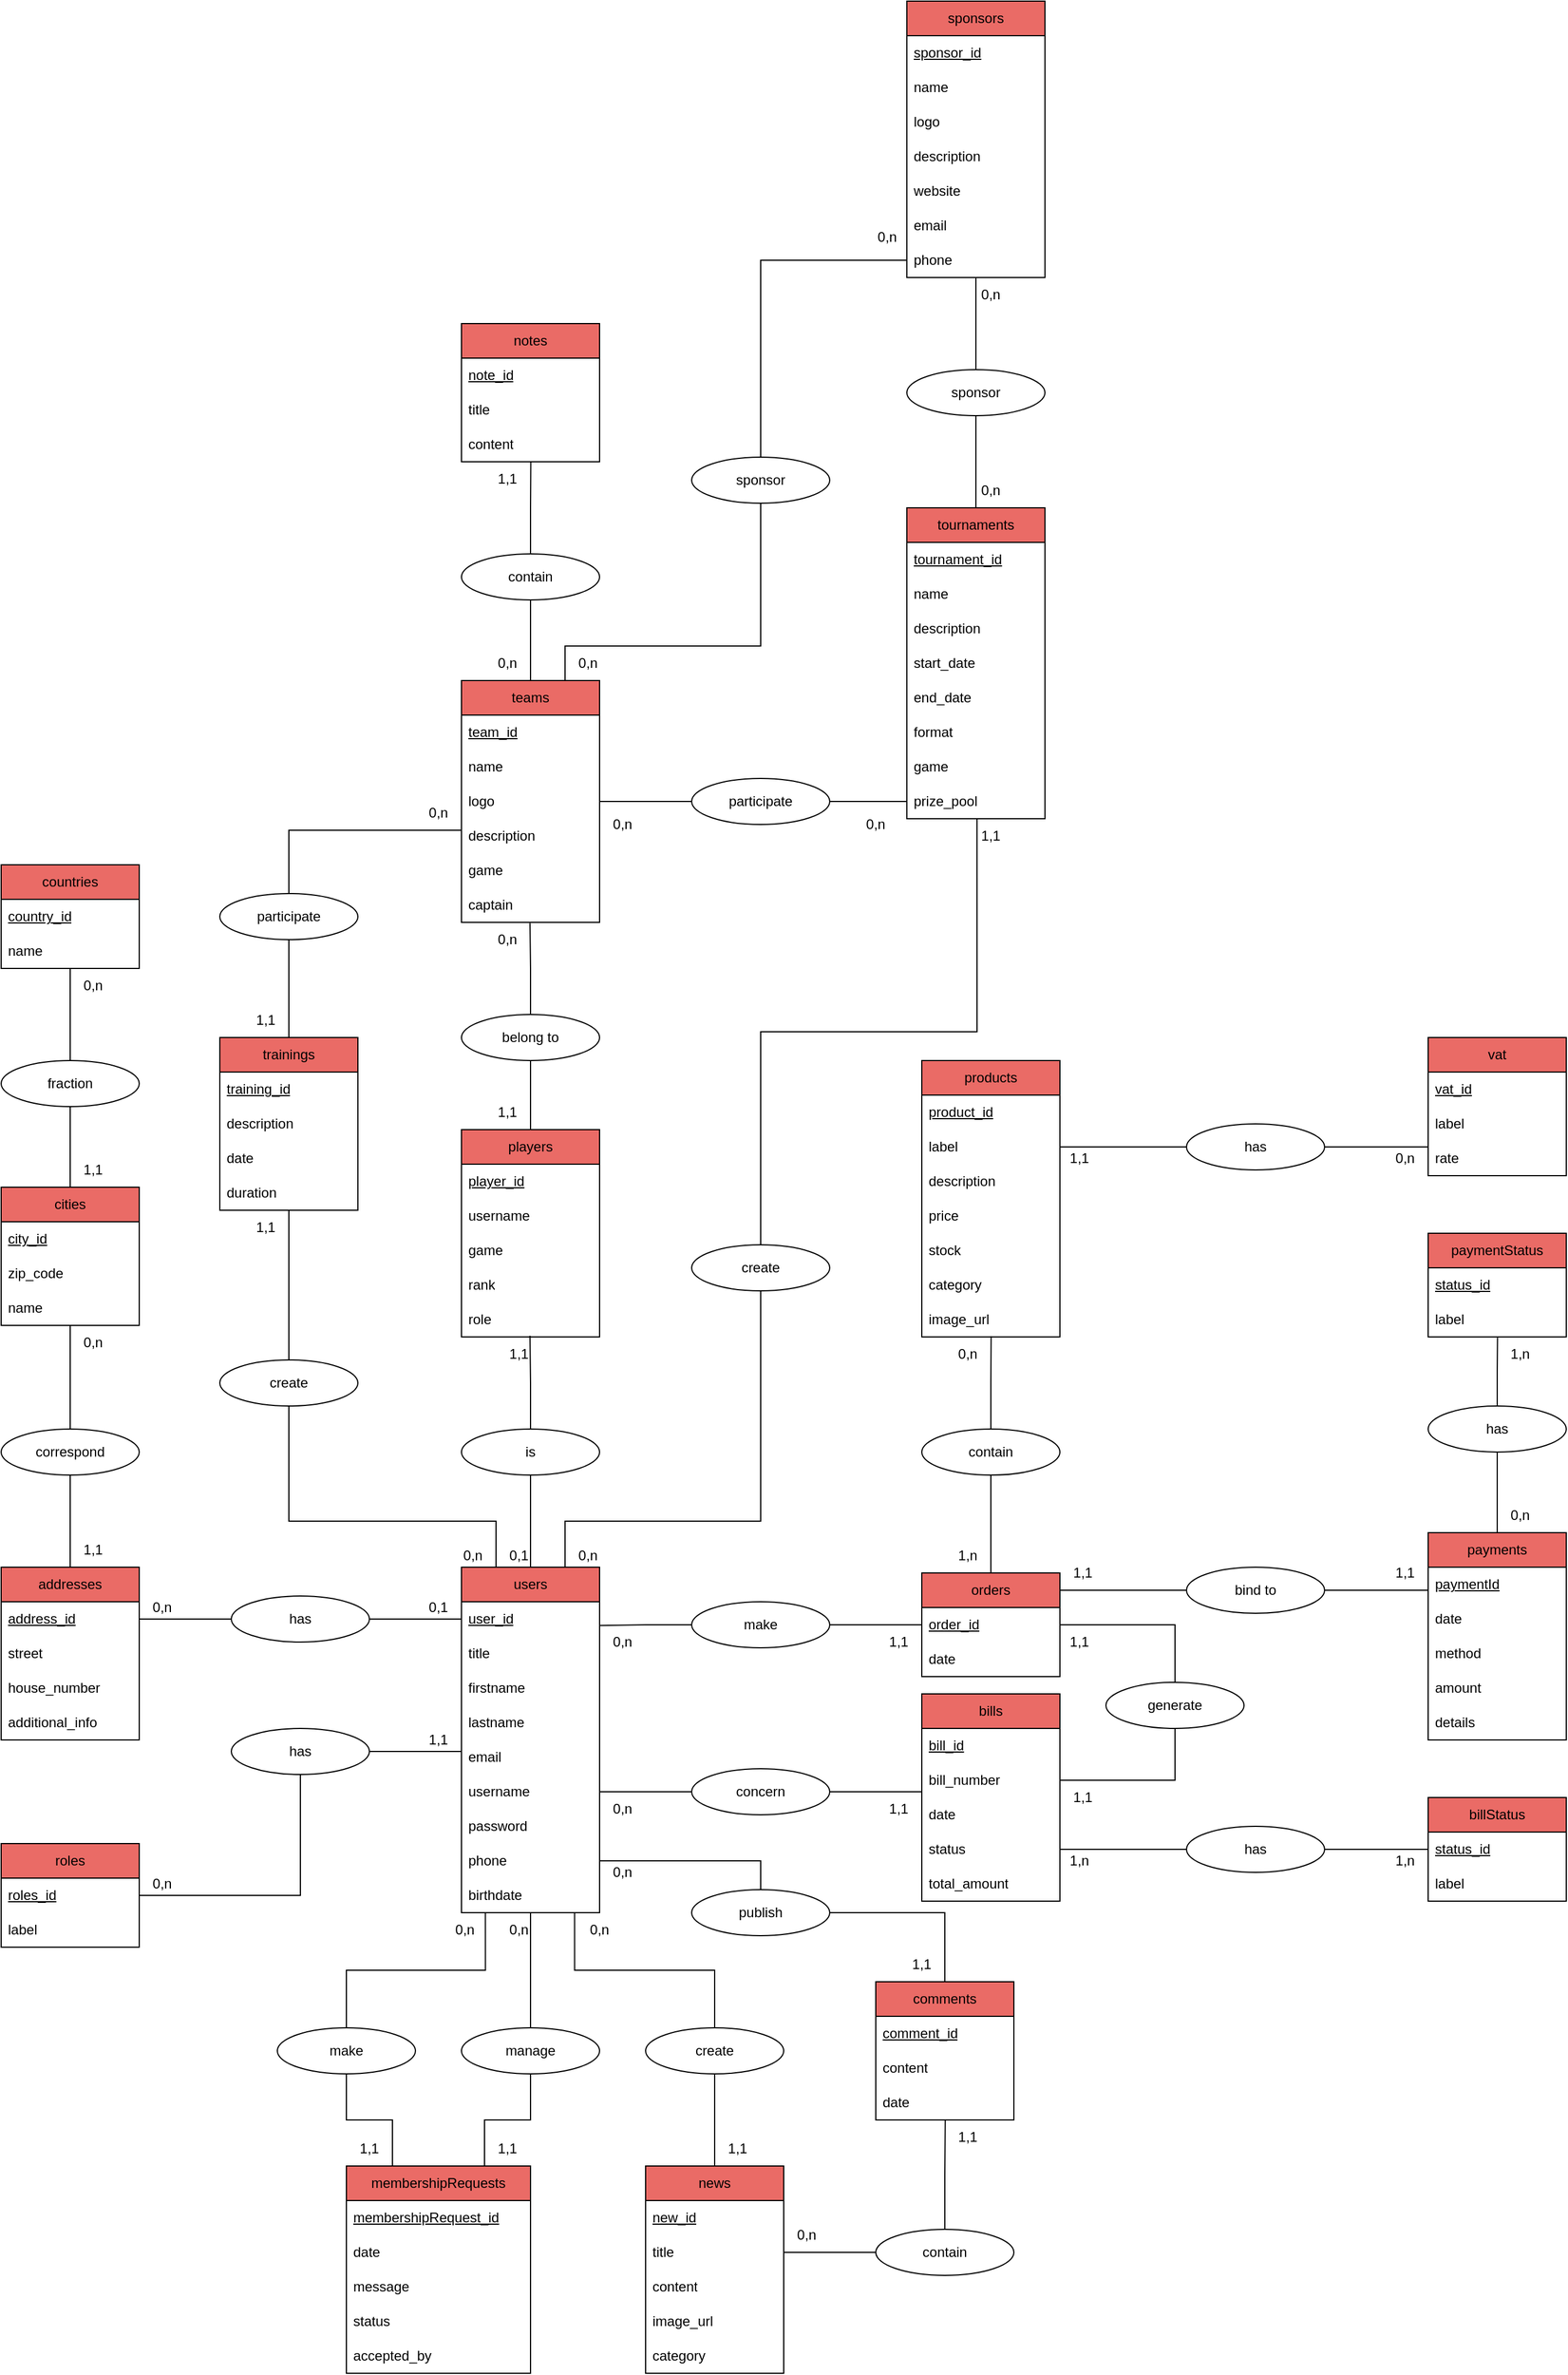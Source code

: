 <mxfile version="21.1.8" type="device" pages="3">
  <diagram name="MCD" id="Eu4plK_NlQwkSul7Nn8m">
    <mxGraphModel dx="1434" dy="1957" grid="1" gridSize="10" guides="1" tooltips="1" connect="1" arrows="1" fold="1" page="1" pageScale="1" pageWidth="827" pageHeight="1169" math="0" shadow="0">
      <root>
        <mxCell id="0" />
        <mxCell id="1" parent="0" />
        <mxCell id="hSeB0Swj8MZ_jqLU8WZA-38" style="edgeStyle=orthogonalEdgeStyle;rounded=0;orthogonalLoop=1;jettySize=auto;html=1;entryX=0.5;entryY=1;entryDx=0;entryDy=0;entryPerimeter=0;endArrow=none;endFill=0;" parent="1" source="hSeB0Swj8MZ_jqLU8WZA-17" edge="1">
          <mxGeometry relative="1" as="geometry">
            <mxPoint x="70" y="-60" as="targetPoint" />
          </mxGeometry>
        </mxCell>
        <mxCell id="hSeB0Swj8MZ_jqLU8WZA-39" style="edgeStyle=orthogonalEdgeStyle;rounded=0;orthogonalLoop=1;jettySize=auto;html=1;entryX=0.5;entryY=0;entryDx=0;entryDy=0;endArrow=none;endFill=0;" parent="1" source="hSeB0Swj8MZ_jqLU8WZA-17" target="hSeB0Swj8MZ_jqLU8WZA-178" edge="1">
          <mxGeometry relative="1" as="geometry">
            <mxPoint x="70" y="140" as="targetPoint" />
          </mxGeometry>
        </mxCell>
        <mxCell id="hSeB0Swj8MZ_jqLU8WZA-17" value="fraction" style="ellipse;whiteSpace=wrap;html=1;" parent="1" vertex="1">
          <mxGeometry x="10" y="20" width="120" height="40" as="geometry" />
        </mxCell>
        <mxCell id="hSeB0Swj8MZ_jqLU8WZA-18" style="edgeStyle=orthogonalEdgeStyle;rounded=0;orthogonalLoop=1;jettySize=auto;html=1;exitX=0.5;exitY=1;exitDx=0;exitDy=0;" parent="1" source="hSeB0Swj8MZ_jqLU8WZA-17" target="hSeB0Swj8MZ_jqLU8WZA-17" edge="1">
          <mxGeometry relative="1" as="geometry" />
        </mxCell>
        <mxCell id="hSeB0Swj8MZ_jqLU8WZA-43" style="edgeStyle=orthogonalEdgeStyle;rounded=0;orthogonalLoop=1;jettySize=auto;html=1;entryX=0.5;entryY=0;entryDx=0;entryDy=0;endArrow=none;endFill=0;" parent="1" source="hSeB0Swj8MZ_jqLU8WZA-20" edge="1">
          <mxGeometry relative="1" as="geometry">
            <mxPoint x="70" y="460" as="targetPoint" />
          </mxGeometry>
        </mxCell>
        <mxCell id="hSeB0Swj8MZ_jqLU8WZA-182" style="rounded=0;orthogonalLoop=1;jettySize=auto;html=1;endArrow=none;endFill=0;" parent="1" source="hSeB0Swj8MZ_jqLU8WZA-20" target="hSeB0Swj8MZ_jqLU8WZA-181" edge="1">
          <mxGeometry relative="1" as="geometry">
            <mxPoint x="70" y="260" as="targetPoint" />
          </mxGeometry>
        </mxCell>
        <mxCell id="hSeB0Swj8MZ_jqLU8WZA-20" value="correspond" style="ellipse;whiteSpace=wrap;html=1;" parent="1" vertex="1">
          <mxGeometry x="10" y="340" width="120" height="40" as="geometry" />
        </mxCell>
        <mxCell id="hSeB0Swj8MZ_jqLU8WZA-335" style="edgeStyle=orthogonalEdgeStyle;rounded=0;orthogonalLoop=1;jettySize=auto;html=1;entryX=0;entryY=0.5;entryDx=0;entryDy=0;endArrow=none;endFill=0;" parent="1" source="hSeB0Swj8MZ_jqLU8WZA-21" target="hSeB0Swj8MZ_jqLU8WZA-190" edge="1">
          <mxGeometry relative="1" as="geometry" />
        </mxCell>
        <mxCell id="hSeB0Swj8MZ_jqLU8WZA-21" value="has" style="ellipse;whiteSpace=wrap;html=1;" parent="1" vertex="1">
          <mxGeometry x="210" y="485" width="120" height="40" as="geometry" />
        </mxCell>
        <mxCell id="hSeB0Swj8MZ_jqLU8WZA-204" style="edgeStyle=orthogonalEdgeStyle;rounded=0;orthogonalLoop=1;jettySize=auto;html=1;entryX=0;entryY=0.333;entryDx=0;entryDy=0;entryPerimeter=0;endArrow=none;endFill=0;" parent="1" source="hSeB0Swj8MZ_jqLU8WZA-34" target="hSeB0Swj8MZ_jqLU8WZA-199" edge="1">
          <mxGeometry relative="1" as="geometry" />
        </mxCell>
        <mxCell id="hSeB0Swj8MZ_jqLU8WZA-34" value="has" style="ellipse;whiteSpace=wrap;html=1;" parent="1" vertex="1">
          <mxGeometry x="210" y="600" width="120" height="40" as="geometry" />
        </mxCell>
        <mxCell id="hSeB0Swj8MZ_jqLU8WZA-349" style="edgeStyle=orthogonalEdgeStyle;rounded=0;orthogonalLoop=1;jettySize=auto;html=1;entryX=0;entryY=0.5;entryDx=0;entryDy=0;endArrow=none;endFill=0;" parent="1" source="hSeB0Swj8MZ_jqLU8WZA-54" target="hSeB0Swj8MZ_jqLU8WZA-244" edge="1">
          <mxGeometry relative="1" as="geometry" />
        </mxCell>
        <mxCell id="hSeB0Swj8MZ_jqLU8WZA-354" style="edgeStyle=orthogonalEdgeStyle;rounded=0;orthogonalLoop=1;jettySize=auto;html=1;entryX=1.002;entryY=0.687;entryDx=0;entryDy=0;entryPerimeter=0;endArrow=none;endFill=0;" parent="1" source="hSeB0Swj8MZ_jqLU8WZA-54" target="hSeB0Swj8MZ_jqLU8WZA-190" edge="1">
          <mxGeometry relative="1" as="geometry" />
        </mxCell>
        <mxCell id="hSeB0Swj8MZ_jqLU8WZA-54" value="make" style="ellipse;whiteSpace=wrap;html=1;" parent="1" vertex="1">
          <mxGeometry x="610" y="490" width="120" height="40" as="geometry" />
        </mxCell>
        <mxCell id="hSeB0Swj8MZ_jqLU8WZA-355" style="edgeStyle=orthogonalEdgeStyle;rounded=0;orthogonalLoop=1;jettySize=auto;html=1;entryX=0.502;entryY=0.98;entryDx=0;entryDy=0;entryPerimeter=0;endArrow=none;endFill=0;" parent="1" source="hSeB0Swj8MZ_jqLU8WZA-59" target="hSeB0Swj8MZ_jqLU8WZA-284" edge="1">
          <mxGeometry relative="1" as="geometry" />
        </mxCell>
        <mxCell id="hSeB0Swj8MZ_jqLU8WZA-356" style="edgeStyle=orthogonalEdgeStyle;rounded=0;orthogonalLoop=1;jettySize=auto;html=1;endArrow=none;endFill=0;" parent="1" source="hSeB0Swj8MZ_jqLU8WZA-59" target="hSeB0Swj8MZ_jqLU8WZA-243" edge="1">
          <mxGeometry relative="1" as="geometry" />
        </mxCell>
        <mxCell id="hSeB0Swj8MZ_jqLU8WZA-59" value="contain" style="ellipse;whiteSpace=wrap;html=1;" parent="1" vertex="1">
          <mxGeometry x="810" y="340" width="120" height="40" as="geometry" />
        </mxCell>
        <mxCell id="hSeB0Swj8MZ_jqLU8WZA-294" style="edgeStyle=orthogonalEdgeStyle;rounded=0;orthogonalLoop=1;jettySize=auto;html=1;entryX=0.496;entryY=0.967;entryDx=0;entryDy=0;entryPerimeter=0;endArrow=none;endFill=0;" parent="1" source="hSeB0Swj8MZ_jqLU8WZA-66" target="hSeB0Swj8MZ_jqLU8WZA-289" edge="1">
          <mxGeometry relative="1" as="geometry" />
        </mxCell>
        <mxCell id="hSeB0Swj8MZ_jqLU8WZA-66" value="is" style="ellipse;whiteSpace=wrap;html=1;" parent="1" vertex="1">
          <mxGeometry x="410" y="340" width="120" height="40" as="geometry" />
        </mxCell>
        <mxCell id="hSeB0Swj8MZ_jqLU8WZA-209" style="edgeStyle=orthogonalEdgeStyle;rounded=0;orthogonalLoop=1;jettySize=auto;html=1;entryX=0.173;entryY=0.986;entryDx=0;entryDy=0;entryPerimeter=0;endArrow=none;endFill=0;" parent="1" source="hSeB0Swj8MZ_jqLU8WZA-68" target="hSeB0Swj8MZ_jqLU8WZA-203" edge="1">
          <mxGeometry relative="1" as="geometry" />
        </mxCell>
        <mxCell id="hSeB0Swj8MZ_jqLU8WZA-338" style="edgeStyle=orthogonalEdgeStyle;rounded=0;orthogonalLoop=1;jettySize=auto;html=1;entryX=0.25;entryY=0;entryDx=0;entryDy=0;endArrow=none;endFill=0;" parent="1" source="hSeB0Swj8MZ_jqLU8WZA-68" target="hSeB0Swj8MZ_jqLU8WZA-210" edge="1">
          <mxGeometry relative="1" as="geometry" />
        </mxCell>
        <mxCell id="hSeB0Swj8MZ_jqLU8WZA-68" value="make" style="ellipse;whiteSpace=wrap;html=1;" parent="1" vertex="1">
          <mxGeometry x="250" y="860" width="120" height="40" as="geometry" />
        </mxCell>
        <mxCell id="hSeB0Swj8MZ_jqLU8WZA-304" style="edgeStyle=orthogonalEdgeStyle;rounded=0;orthogonalLoop=1;jettySize=auto;html=1;entryX=0.496;entryY=1.022;entryDx=0;entryDy=0;entryPerimeter=0;endArrow=none;endFill=0;" parent="1" source="hSeB0Swj8MZ_jqLU8WZA-78" target="hSeB0Swj8MZ_jqLU8WZA-301" edge="1">
          <mxGeometry relative="1" as="geometry" />
        </mxCell>
        <mxCell id="hSeB0Swj8MZ_jqLU8WZA-78" value="belong to" style="ellipse;whiteSpace=wrap;html=1;" parent="1" vertex="1">
          <mxGeometry x="410" y="-20" width="120" height="40" as="geometry" />
        </mxCell>
        <mxCell id="hSeB0Swj8MZ_jqLU8WZA-360" style="rounded=0;orthogonalLoop=1;jettySize=auto;html=1;endArrow=none;endFill=0;" parent="1" source="hSeB0Swj8MZ_jqLU8WZA-84" edge="1">
          <mxGeometry relative="1" as="geometry">
            <mxPoint x="930" y="480" as="targetPoint" />
          </mxGeometry>
        </mxCell>
        <mxCell id="hSeB0Swj8MZ_jqLU8WZA-361" style="rounded=0;orthogonalLoop=1;jettySize=auto;html=1;entryX=0;entryY=0.667;entryDx=0;entryDy=0;entryPerimeter=0;endArrow=none;endFill=0;" parent="1" source="hSeB0Swj8MZ_jqLU8WZA-84" target="hSeB0Swj8MZ_jqLU8WZA-262" edge="1">
          <mxGeometry relative="1" as="geometry" />
        </mxCell>
        <mxCell id="hSeB0Swj8MZ_jqLU8WZA-84" value="bind to" style="ellipse;whiteSpace=wrap;html=1;" parent="1" vertex="1">
          <mxGeometry x="1040" y="460" width="120" height="40" as="geometry" />
        </mxCell>
        <mxCell id="hSeB0Swj8MZ_jqLU8WZA-363" style="edgeStyle=orthogonalEdgeStyle;rounded=0;orthogonalLoop=1;jettySize=auto;html=1;entryX=0.502;entryY=1.02;entryDx=0;entryDy=0;entryPerimeter=0;endArrow=none;endFill=0;" parent="1" source="hSeB0Swj8MZ_jqLU8WZA-86" target="hSeB0Swj8MZ_jqLU8WZA-269" edge="1">
          <mxGeometry relative="1" as="geometry" />
        </mxCell>
        <mxCell id="hSeB0Swj8MZ_jqLU8WZA-86" value="has" style="ellipse;whiteSpace=wrap;html=1;" parent="1" vertex="1">
          <mxGeometry x="1250" y="320" width="120" height="40" as="geometry" />
        </mxCell>
        <mxCell id="hSeB0Swj8MZ_jqLU8WZA-370" style="edgeStyle=orthogonalEdgeStyle;rounded=0;orthogonalLoop=1;jettySize=auto;html=1;entryX=1;entryY=0.5;entryDx=0;entryDy=0;endArrow=none;endFill=0;" parent="1" source="hSeB0Swj8MZ_jqLU8WZA-96" target="hSeB0Swj8MZ_jqLU8WZA-298" edge="1">
          <mxGeometry relative="1" as="geometry" />
        </mxCell>
        <mxCell id="hSeB0Swj8MZ_jqLU8WZA-372" style="edgeStyle=orthogonalEdgeStyle;rounded=0;orthogonalLoop=1;jettySize=auto;html=1;endArrow=none;endFill=0;" parent="1" source="hSeB0Swj8MZ_jqLU8WZA-96" target="hSeB0Swj8MZ_jqLU8WZA-319" edge="1">
          <mxGeometry relative="1" as="geometry" />
        </mxCell>
        <mxCell id="hSeB0Swj8MZ_jqLU8WZA-96" value="participate" style="ellipse;whiteSpace=wrap;html=1;" parent="1" vertex="1">
          <mxGeometry x="610" y="-225" width="120" height="40" as="geometry" />
        </mxCell>
        <mxCell id="hSeB0Swj8MZ_jqLU8WZA-368" style="edgeStyle=orthogonalEdgeStyle;rounded=0;orthogonalLoop=1;jettySize=auto;html=1;entryX=0.502;entryY=0.984;entryDx=0;entryDy=0;entryPerimeter=0;endArrow=none;endFill=0;" parent="1" source="hSeB0Swj8MZ_jqLU8WZA-102" target="hSeB0Swj8MZ_jqLU8WZA-308" edge="1">
          <mxGeometry relative="1" as="geometry" />
        </mxCell>
        <mxCell id="hSeB0Swj8MZ_jqLU8WZA-102" value="contain" style="ellipse;whiteSpace=wrap;html=1;" parent="1" vertex="1">
          <mxGeometry x="410" y="-420" width="120" height="40" as="geometry" />
        </mxCell>
        <mxCell id="hSeB0Swj8MZ_jqLU8WZA-221" style="edgeStyle=orthogonalEdgeStyle;rounded=0;orthogonalLoop=1;jettySize=auto;html=1;entryX=0.819;entryY=1.013;entryDx=0;entryDy=0;entryPerimeter=0;endArrow=none;endFill=0;" parent="1" source="hSeB0Swj8MZ_jqLU8WZA-110" target="hSeB0Swj8MZ_jqLU8WZA-203" edge="1">
          <mxGeometry relative="1" as="geometry" />
        </mxCell>
        <mxCell id="hSeB0Swj8MZ_jqLU8WZA-339" style="edgeStyle=orthogonalEdgeStyle;rounded=0;orthogonalLoop=1;jettySize=auto;html=1;entryX=0.5;entryY=0;entryDx=0;entryDy=0;endArrow=none;endFill=0;" parent="1" source="hSeB0Swj8MZ_jqLU8WZA-110" target="hSeB0Swj8MZ_jqLU8WZA-222" edge="1">
          <mxGeometry relative="1" as="geometry" />
        </mxCell>
        <mxCell id="hSeB0Swj8MZ_jqLU8WZA-110" value="create" style="ellipse;whiteSpace=wrap;html=1;" parent="1" vertex="1">
          <mxGeometry x="570" y="860" width="120" height="40" as="geometry" />
        </mxCell>
        <mxCell id="hSeB0Swj8MZ_jqLU8WZA-322" style="edgeStyle=orthogonalEdgeStyle;rounded=0;orthogonalLoop=1;jettySize=auto;html=1;entryX=0.5;entryY=0;entryDx=0;entryDy=0;endArrow=none;endFill=0;" parent="1" source="hSeB0Swj8MZ_jqLU8WZA-117" target="hSeB0Swj8MZ_jqLU8WZA-311" edge="1">
          <mxGeometry relative="1" as="geometry" />
        </mxCell>
        <mxCell id="hSeB0Swj8MZ_jqLU8WZA-374" style="edgeStyle=orthogonalEdgeStyle;rounded=0;orthogonalLoop=1;jettySize=auto;html=1;entryX=0.5;entryY=1;entryDx=0;entryDy=0;entryPerimeter=0;endArrow=none;endFill=0;" parent="1" source="hSeB0Swj8MZ_jqLU8WZA-117" target="hSeB0Swj8MZ_jqLU8WZA-330" edge="1">
          <mxGeometry relative="1" as="geometry" />
        </mxCell>
        <mxCell id="hSeB0Swj8MZ_jqLU8WZA-117" value="sponsor" style="ellipse;whiteSpace=wrap;html=1;" parent="1" vertex="1">
          <mxGeometry x="797" y="-580" width="120" height="40" as="geometry" />
        </mxCell>
        <mxCell id="hSeB0Swj8MZ_jqLU8WZA-249" style="edgeStyle=orthogonalEdgeStyle;rounded=0;orthogonalLoop=1;jettySize=auto;html=1;entryX=0.503;entryY=0.994;entryDx=0;entryDy=0;entryPerimeter=0;endArrow=none;endFill=0;" parent="1" source="hSeB0Swj8MZ_jqLU8WZA-123" target="hSeB0Swj8MZ_jqLU8WZA-235" edge="1">
          <mxGeometry relative="1" as="geometry" />
        </mxCell>
        <mxCell id="hSeB0Swj8MZ_jqLU8WZA-123" value="contain" style="ellipse;whiteSpace=wrap;html=1;" parent="1" vertex="1">
          <mxGeometry x="770" y="1035" width="120" height="40" as="geometry" />
        </mxCell>
        <mxCell id="hSeB0Swj8MZ_jqLU8WZA-321" style="edgeStyle=orthogonalEdgeStyle;rounded=0;orthogonalLoop=1;jettySize=auto;html=1;entryX=0.508;entryY=1;entryDx=0;entryDy=0;entryPerimeter=0;endArrow=none;endFill=0;" parent="1" source="hSeB0Swj8MZ_jqLU8WZA-129" target="hSeB0Swj8MZ_jqLU8WZA-319" edge="1">
          <mxGeometry relative="1" as="geometry" />
        </mxCell>
        <mxCell id="hSeB0Swj8MZ_jqLU8WZA-129" value="create" style="ellipse;whiteSpace=wrap;html=1;" parent="1" vertex="1">
          <mxGeometry x="610" y="180" width="120" height="40" as="geometry" />
        </mxCell>
        <mxCell id="hSeB0Swj8MZ_jqLU8WZA-376" style="edgeStyle=orthogonalEdgeStyle;rounded=0;orthogonalLoop=1;jettySize=auto;html=1;entryX=0;entryY=0.5;entryDx=0;entryDy=0;endArrow=none;endFill=0;" parent="1" source="hSeB0Swj8MZ_jqLU8WZA-137" target="hSeB0Swj8MZ_jqLU8WZA-330" edge="1">
          <mxGeometry relative="1" as="geometry" />
        </mxCell>
        <mxCell id="hSeB0Swj8MZ_jqLU8WZA-137" value="sponsor" style="ellipse;whiteSpace=wrap;html=1;" parent="1" vertex="1">
          <mxGeometry x="610" y="-504" width="120" height="40" as="geometry" />
        </mxCell>
        <mxCell id="YH67apXp9kiLefi-LZkX-1" style="edgeStyle=orthogonalEdgeStyle;rounded=0;orthogonalLoop=1;jettySize=auto;html=1;entryX=1;entryY=0.5;entryDx=0;entryDy=0;endArrow=none;endFill=0;" edge="1" parent="1" source="hSeB0Swj8MZ_jqLU8WZA-144" target="hSeB0Swj8MZ_jqLU8WZA-279">
          <mxGeometry relative="1" as="geometry" />
        </mxCell>
        <mxCell id="YH67apXp9kiLefi-LZkX-2" style="edgeStyle=orthogonalEdgeStyle;rounded=0;orthogonalLoop=1;jettySize=auto;html=1;entryX=0;entryY=0.167;entryDx=0;entryDy=0;entryPerimeter=0;endArrow=none;endFill=0;" edge="1" parent="1" source="hSeB0Swj8MZ_jqLU8WZA-144" target="hSeB0Swj8MZ_jqLU8WZA-276">
          <mxGeometry relative="1" as="geometry" />
        </mxCell>
        <mxCell id="hSeB0Swj8MZ_jqLU8WZA-144" value="has" style="ellipse;whiteSpace=wrap;html=1;" parent="1" vertex="1">
          <mxGeometry x="1040" y="75" width="120" height="40" as="geometry" />
        </mxCell>
        <mxCell id="hSeB0Swj8MZ_jqLU8WZA-347" style="edgeStyle=orthogonalEdgeStyle;rounded=0;orthogonalLoop=1;jettySize=auto;html=1;entryX=1;entryY=0.5;entryDx=0;entryDy=0;endArrow=none;endFill=0;" parent="1" source="hSeB0Swj8MZ_jqLU8WZA-151" target="hSeB0Swj8MZ_jqLU8WZA-244" edge="1">
          <mxGeometry relative="1" as="geometry" />
        </mxCell>
        <mxCell id="Gm4CPT2c8P_ikimHAB1y-4" style="edgeStyle=orthogonalEdgeStyle;rounded=0;orthogonalLoop=1;jettySize=auto;html=1;entryX=1;entryY=0.5;entryDx=0;entryDy=0;endArrow=none;endFill=0;" parent="1" source="hSeB0Swj8MZ_jqLU8WZA-151" target="hSeB0Swj8MZ_jqLU8WZA-252" edge="1">
          <mxGeometry relative="1" as="geometry" />
        </mxCell>
        <mxCell id="hSeB0Swj8MZ_jqLU8WZA-151" value="generate" style="ellipse;whiteSpace=wrap;html=1;" parent="1" vertex="1">
          <mxGeometry x="970" y="560" width="120" height="40" as="geometry" />
        </mxCell>
        <mxCell id="hSeB0Swj8MZ_jqLU8WZA-344" style="edgeStyle=orthogonalEdgeStyle;rounded=0;orthogonalLoop=1;jettySize=auto;html=1;entryX=1;entryY=0.5;entryDx=0;entryDy=0;endArrow=none;endFill=0;" parent="1" source="hSeB0Swj8MZ_jqLU8WZA-157" target="hSeB0Swj8MZ_jqLU8WZA-200" edge="1">
          <mxGeometry relative="1" as="geometry" />
        </mxCell>
        <mxCell id="Gm4CPT2c8P_ikimHAB1y-3" style="edgeStyle=orthogonalEdgeStyle;rounded=0;orthogonalLoop=1;jettySize=auto;html=1;entryX=0;entryY=0.833;entryDx=0;entryDy=0;entryPerimeter=0;endArrow=none;endFill=0;" parent="1" source="hSeB0Swj8MZ_jqLU8WZA-157" target="hSeB0Swj8MZ_jqLU8WZA-252" edge="1">
          <mxGeometry relative="1" as="geometry" />
        </mxCell>
        <mxCell id="hSeB0Swj8MZ_jqLU8WZA-157" value="concern" style="ellipse;whiteSpace=wrap;html=1;" parent="1" vertex="1">
          <mxGeometry x="610" y="635" width="120" height="40" as="geometry" />
        </mxCell>
        <mxCell id="hSeB0Swj8MZ_jqLU8WZA-174" value="countries" style="swimlane;fontStyle=0;childLayout=stackLayout;horizontal=1;startSize=30;horizontalStack=0;resizeParent=1;resizeParentMax=0;resizeLast=0;collapsible=1;marginBottom=0;whiteSpace=wrap;html=1;fillColor=#EA6B66;" parent="1" vertex="1">
          <mxGeometry x="10" y="-150" width="120" height="90" as="geometry" />
        </mxCell>
        <mxCell id="hSeB0Swj8MZ_jqLU8WZA-175" value="&lt;u&gt;country_id&lt;/u&gt;" style="text;strokeColor=none;fillColor=none;align=left;verticalAlign=middle;spacingLeft=4;spacingRight=4;overflow=hidden;points=[[0,0.5],[1,0.5]];portConstraint=eastwest;rotatable=0;whiteSpace=wrap;html=1;" parent="hSeB0Swj8MZ_jqLU8WZA-174" vertex="1">
          <mxGeometry y="30" width="120" height="30" as="geometry" />
        </mxCell>
        <mxCell id="hSeB0Swj8MZ_jqLU8WZA-176" value="name" style="text;strokeColor=none;fillColor=none;align=left;verticalAlign=middle;spacingLeft=4;spacingRight=4;overflow=hidden;points=[[0,0.5],[1,0.5]];portConstraint=eastwest;rotatable=0;whiteSpace=wrap;html=1;" parent="hSeB0Swj8MZ_jqLU8WZA-174" vertex="1">
          <mxGeometry y="60" width="120" height="30" as="geometry" />
        </mxCell>
        <mxCell id="hSeB0Swj8MZ_jqLU8WZA-178" value="cities" style="swimlane;fontStyle=0;childLayout=stackLayout;horizontal=1;startSize=30;horizontalStack=0;resizeParent=1;resizeParentMax=0;resizeLast=0;collapsible=1;marginBottom=0;whiteSpace=wrap;html=1;fillColor=#EA6B66;" parent="1" vertex="1">
          <mxGeometry x="10" y="130" width="120" height="120" as="geometry" />
        </mxCell>
        <mxCell id="hSeB0Swj8MZ_jqLU8WZA-179" value="&lt;u&gt;city_id&lt;/u&gt;" style="text;strokeColor=none;fillColor=none;align=left;verticalAlign=middle;spacingLeft=4;spacingRight=4;overflow=hidden;points=[[0,0.5],[1,0.5]];portConstraint=eastwest;rotatable=0;whiteSpace=wrap;html=1;" parent="hSeB0Swj8MZ_jqLU8WZA-178" vertex="1">
          <mxGeometry y="30" width="120" height="30" as="geometry" />
        </mxCell>
        <mxCell id="hSeB0Swj8MZ_jqLU8WZA-180" value="zip_code" style="text;strokeColor=none;fillColor=none;align=left;verticalAlign=middle;spacingLeft=4;spacingRight=4;overflow=hidden;points=[[0,0.5],[1,0.5]];portConstraint=eastwest;rotatable=0;whiteSpace=wrap;html=1;" parent="hSeB0Swj8MZ_jqLU8WZA-178" vertex="1">
          <mxGeometry y="60" width="120" height="30" as="geometry" />
        </mxCell>
        <mxCell id="hSeB0Swj8MZ_jqLU8WZA-181" value="name" style="text;strokeColor=none;fillColor=none;align=left;verticalAlign=middle;spacingLeft=4;spacingRight=4;overflow=hidden;points=[[0,0.5],[1,0.5]];portConstraint=eastwest;rotatable=0;whiteSpace=wrap;html=1;" parent="hSeB0Swj8MZ_jqLU8WZA-178" vertex="1">
          <mxGeometry y="90" width="120" height="30" as="geometry" />
        </mxCell>
        <mxCell id="hSeB0Swj8MZ_jqLU8WZA-183" value="addresses" style="swimlane;fontStyle=0;childLayout=stackLayout;horizontal=1;startSize=30;horizontalStack=0;resizeParent=1;resizeParentMax=0;resizeLast=0;collapsible=1;marginBottom=0;whiteSpace=wrap;html=1;fillColor=#EA6B66;" parent="1" vertex="1">
          <mxGeometry x="10" y="460" width="120" height="150" as="geometry" />
        </mxCell>
        <mxCell id="hSeB0Swj8MZ_jqLU8WZA-184" value="&lt;u&gt;address_id&lt;/u&gt;" style="text;strokeColor=none;fillColor=none;align=left;verticalAlign=middle;spacingLeft=4;spacingRight=4;overflow=hidden;points=[[0,0.5],[1,0.5]];portConstraint=eastwest;rotatable=0;whiteSpace=wrap;html=1;" parent="hSeB0Swj8MZ_jqLU8WZA-183" vertex="1">
          <mxGeometry y="30" width="120" height="30" as="geometry" />
        </mxCell>
        <mxCell id="hSeB0Swj8MZ_jqLU8WZA-185" value="street" style="text;strokeColor=none;fillColor=none;align=left;verticalAlign=middle;spacingLeft=4;spacingRight=4;overflow=hidden;points=[[0,0.5],[1,0.5]];portConstraint=eastwest;rotatable=0;whiteSpace=wrap;html=1;" parent="hSeB0Swj8MZ_jqLU8WZA-183" vertex="1">
          <mxGeometry y="60" width="120" height="30" as="geometry" />
        </mxCell>
        <mxCell id="hSeB0Swj8MZ_jqLU8WZA-186" value="house_number" style="text;strokeColor=none;fillColor=none;align=left;verticalAlign=middle;spacingLeft=4;spacingRight=4;overflow=hidden;points=[[0,0.5],[1,0.5]];portConstraint=eastwest;rotatable=0;whiteSpace=wrap;html=1;" parent="hSeB0Swj8MZ_jqLU8WZA-183" vertex="1">
          <mxGeometry y="90" width="120" height="30" as="geometry" />
        </mxCell>
        <mxCell id="hSeB0Swj8MZ_jqLU8WZA-188" value="additional_info" style="text;strokeColor=none;fillColor=none;align=left;verticalAlign=middle;spacingLeft=4;spacingRight=4;overflow=hidden;points=[[0,0.5],[1,0.5]];portConstraint=eastwest;rotatable=0;whiteSpace=wrap;html=1;" parent="hSeB0Swj8MZ_jqLU8WZA-183" vertex="1">
          <mxGeometry y="120" width="120" height="30" as="geometry" />
        </mxCell>
        <mxCell id="hSeB0Swj8MZ_jqLU8WZA-366" style="edgeStyle=orthogonalEdgeStyle;rounded=0;orthogonalLoop=1;jettySize=auto;html=1;entryX=0.5;entryY=1;entryDx=0;entryDy=0;endArrow=none;endFill=0;" parent="1" source="hSeB0Swj8MZ_jqLU8WZA-189" target="hSeB0Swj8MZ_jqLU8WZA-66" edge="1">
          <mxGeometry relative="1" as="geometry" />
        </mxCell>
        <mxCell id="hSeB0Swj8MZ_jqLU8WZA-369" style="edgeStyle=orthogonalEdgeStyle;rounded=0;orthogonalLoop=1;jettySize=auto;html=1;exitX=0.75;exitY=0;exitDx=0;exitDy=0;entryX=0.5;entryY=1;entryDx=0;entryDy=0;endArrow=none;endFill=0;" parent="1" source="hSeB0Swj8MZ_jqLU8WZA-189" target="hSeB0Swj8MZ_jqLU8WZA-129" edge="1">
          <mxGeometry relative="1" as="geometry">
            <Array as="points">
              <mxPoint x="500" y="420" />
              <mxPoint x="670" y="420" />
            </Array>
          </mxGeometry>
        </mxCell>
        <mxCell id="TMYRlwmfFBNIvEpIluht-11" style="edgeStyle=orthogonalEdgeStyle;rounded=0;orthogonalLoop=1;jettySize=auto;html=1;exitX=0.25;exitY=0;exitDx=0;exitDy=0;entryX=0.5;entryY=1;entryDx=0;entryDy=0;endArrow=none;endFill=0;" parent="1" source="hSeB0Swj8MZ_jqLU8WZA-189" target="TMYRlwmfFBNIvEpIluht-10" edge="1">
          <mxGeometry relative="1" as="geometry">
            <Array as="points">
              <mxPoint x="440" y="420" />
              <mxPoint x="260" y="420" />
            </Array>
          </mxGeometry>
        </mxCell>
        <mxCell id="hSeB0Swj8MZ_jqLU8WZA-189" value="users" style="swimlane;fontStyle=0;childLayout=stackLayout;horizontal=1;startSize=30;horizontalStack=0;resizeParent=1;resizeParentMax=0;resizeLast=0;collapsible=1;marginBottom=0;whiteSpace=wrap;html=1;fillColor=#EA6B66;" parent="1" vertex="1">
          <mxGeometry x="410" y="460" width="120" height="300" as="geometry" />
        </mxCell>
        <mxCell id="hSeB0Swj8MZ_jqLU8WZA-190" value="&lt;u&gt;user_id&lt;/u&gt;" style="text;strokeColor=none;fillColor=none;align=left;verticalAlign=middle;spacingLeft=4;spacingRight=4;overflow=hidden;points=[[0,0.5],[1,0.5]];portConstraint=eastwest;rotatable=0;whiteSpace=wrap;html=1;" parent="hSeB0Swj8MZ_jqLU8WZA-189" vertex="1">
          <mxGeometry y="30" width="120" height="30" as="geometry" />
        </mxCell>
        <mxCell id="hSeB0Swj8MZ_jqLU8WZA-191" value="title" style="text;strokeColor=none;fillColor=none;align=left;verticalAlign=middle;spacingLeft=4;spacingRight=4;overflow=hidden;points=[[0,0.5],[1,0.5]];portConstraint=eastwest;rotatable=0;whiteSpace=wrap;html=1;" parent="hSeB0Swj8MZ_jqLU8WZA-189" vertex="1">
          <mxGeometry y="60" width="120" height="30" as="geometry" />
        </mxCell>
        <mxCell id="hSeB0Swj8MZ_jqLU8WZA-192" value="firstname" style="text;strokeColor=none;fillColor=none;align=left;verticalAlign=middle;spacingLeft=4;spacingRight=4;overflow=hidden;points=[[0,0.5],[1,0.5]];portConstraint=eastwest;rotatable=0;whiteSpace=wrap;html=1;" parent="hSeB0Swj8MZ_jqLU8WZA-189" vertex="1">
          <mxGeometry y="90" width="120" height="30" as="geometry" />
        </mxCell>
        <mxCell id="hSeB0Swj8MZ_jqLU8WZA-193" value="lastname" style="text;strokeColor=none;fillColor=none;align=left;verticalAlign=middle;spacingLeft=4;spacingRight=4;overflow=hidden;points=[[0,0.5],[1,0.5]];portConstraint=eastwest;rotatable=0;whiteSpace=wrap;html=1;" parent="hSeB0Swj8MZ_jqLU8WZA-189" vertex="1">
          <mxGeometry y="120" width="120" height="30" as="geometry" />
        </mxCell>
        <mxCell id="hSeB0Swj8MZ_jqLU8WZA-199" value="email" style="text;strokeColor=none;fillColor=none;align=left;verticalAlign=middle;spacingLeft=4;spacingRight=4;overflow=hidden;points=[[0,0.5],[1,0.5]];portConstraint=eastwest;rotatable=0;whiteSpace=wrap;html=1;" parent="hSeB0Swj8MZ_jqLU8WZA-189" vertex="1">
          <mxGeometry y="150" width="120" height="30" as="geometry" />
        </mxCell>
        <mxCell id="hSeB0Swj8MZ_jqLU8WZA-200" value="username" style="text;strokeColor=none;fillColor=none;align=left;verticalAlign=middle;spacingLeft=4;spacingRight=4;overflow=hidden;points=[[0,0.5],[1,0.5]];portConstraint=eastwest;rotatable=0;whiteSpace=wrap;html=1;" parent="hSeB0Swj8MZ_jqLU8WZA-189" vertex="1">
          <mxGeometry y="180" width="120" height="30" as="geometry" />
        </mxCell>
        <mxCell id="hSeB0Swj8MZ_jqLU8WZA-201" value="password" style="text;strokeColor=none;fillColor=none;align=left;verticalAlign=middle;spacingLeft=4;spacingRight=4;overflow=hidden;points=[[0,0.5],[1,0.5]];portConstraint=eastwest;rotatable=0;whiteSpace=wrap;html=1;" parent="hSeB0Swj8MZ_jqLU8WZA-189" vertex="1">
          <mxGeometry y="210" width="120" height="30" as="geometry" />
        </mxCell>
        <mxCell id="hSeB0Swj8MZ_jqLU8WZA-202" value="phone" style="text;strokeColor=none;fillColor=none;align=left;verticalAlign=middle;spacingLeft=4;spacingRight=4;overflow=hidden;points=[[0,0.5],[1,0.5]];portConstraint=eastwest;rotatable=0;whiteSpace=wrap;html=1;" parent="hSeB0Swj8MZ_jqLU8WZA-189" vertex="1">
          <mxGeometry y="240" width="120" height="30" as="geometry" />
        </mxCell>
        <mxCell id="hSeB0Swj8MZ_jqLU8WZA-203" value="birthdate" style="text;strokeColor=none;fillColor=none;align=left;verticalAlign=middle;spacingLeft=4;spacingRight=4;overflow=hidden;points=[[0,0.5],[1,0.5]];portConstraint=eastwest;rotatable=0;whiteSpace=wrap;html=1;" parent="hSeB0Swj8MZ_jqLU8WZA-189" vertex="1">
          <mxGeometry y="270" width="120" height="30" as="geometry" />
        </mxCell>
        <mxCell id="hSeB0Swj8MZ_jqLU8WZA-205" value="roles" style="swimlane;fontStyle=0;childLayout=stackLayout;horizontal=1;startSize=30;horizontalStack=0;resizeParent=1;resizeParentMax=0;resizeLast=0;collapsible=1;marginBottom=0;whiteSpace=wrap;html=1;fillColor=#EA6B66;" parent="1" vertex="1">
          <mxGeometry x="10" y="700" width="120" height="90" as="geometry" />
        </mxCell>
        <mxCell id="hSeB0Swj8MZ_jqLU8WZA-206" value="&lt;u&gt;roles_id&lt;/u&gt;" style="text;strokeColor=none;fillColor=none;align=left;verticalAlign=middle;spacingLeft=4;spacingRight=4;overflow=hidden;points=[[0,0.5],[1,0.5]];portConstraint=eastwest;rotatable=0;whiteSpace=wrap;html=1;" parent="hSeB0Swj8MZ_jqLU8WZA-205" vertex="1">
          <mxGeometry y="30" width="120" height="30" as="geometry" />
        </mxCell>
        <mxCell id="hSeB0Swj8MZ_jqLU8WZA-207" value="label" style="text;strokeColor=none;fillColor=none;align=left;verticalAlign=middle;spacingLeft=4;spacingRight=4;overflow=hidden;points=[[0,0.5],[1,0.5]];portConstraint=eastwest;rotatable=0;whiteSpace=wrap;html=1;" parent="hSeB0Swj8MZ_jqLU8WZA-205" vertex="1">
          <mxGeometry y="60" width="120" height="30" as="geometry" />
        </mxCell>
        <mxCell id="hSeB0Swj8MZ_jqLU8WZA-336" style="edgeStyle=orthogonalEdgeStyle;rounded=0;orthogonalLoop=1;jettySize=auto;html=1;entryX=0.5;entryY=1;entryDx=0;entryDy=0;entryPerimeter=0;endArrow=none;endFill=0;" parent="1" source="hSeB0Swj8MZ_jqLU8WZA-208" target="hSeB0Swj8MZ_jqLU8WZA-203" edge="1">
          <mxGeometry relative="1" as="geometry" />
        </mxCell>
        <mxCell id="hSeB0Swj8MZ_jqLU8WZA-337" style="edgeStyle=orthogonalEdgeStyle;rounded=0;orthogonalLoop=1;jettySize=auto;html=1;entryX=0.75;entryY=0;entryDx=0;entryDy=0;endArrow=none;endFill=0;" parent="1" source="hSeB0Swj8MZ_jqLU8WZA-208" target="hSeB0Swj8MZ_jqLU8WZA-210" edge="1">
          <mxGeometry relative="1" as="geometry" />
        </mxCell>
        <mxCell id="hSeB0Swj8MZ_jqLU8WZA-208" value="manage" style="ellipse;whiteSpace=wrap;html=1;" parent="1" vertex="1">
          <mxGeometry x="410" y="860" width="120" height="40" as="geometry" />
        </mxCell>
        <mxCell id="hSeB0Swj8MZ_jqLU8WZA-210" value="membershipRequests" style="swimlane;fontStyle=0;childLayout=stackLayout;horizontal=1;startSize=30;horizontalStack=0;resizeParent=1;resizeParentMax=0;resizeLast=0;collapsible=1;marginBottom=0;whiteSpace=wrap;html=1;fillColor=#EA6B66;" parent="1" vertex="1">
          <mxGeometry x="310" y="980" width="160" height="180" as="geometry" />
        </mxCell>
        <mxCell id="hSeB0Swj8MZ_jqLU8WZA-211" value="&lt;u&gt;membershipRequest_id&lt;/u&gt;" style="text;strokeColor=none;fillColor=none;align=left;verticalAlign=middle;spacingLeft=4;spacingRight=4;overflow=hidden;points=[[0,0.5],[1,0.5]];portConstraint=eastwest;rotatable=0;whiteSpace=wrap;html=1;" parent="hSeB0Swj8MZ_jqLU8WZA-210" vertex="1">
          <mxGeometry y="30" width="160" height="30" as="geometry" />
        </mxCell>
        <mxCell id="hSeB0Swj8MZ_jqLU8WZA-212" value="date" style="text;strokeColor=none;fillColor=none;align=left;verticalAlign=middle;spacingLeft=4;spacingRight=4;overflow=hidden;points=[[0,0.5],[1,0.5]];portConstraint=eastwest;rotatable=0;whiteSpace=wrap;html=1;" parent="hSeB0Swj8MZ_jqLU8WZA-210" vertex="1">
          <mxGeometry y="60" width="160" height="30" as="geometry" />
        </mxCell>
        <mxCell id="hSeB0Swj8MZ_jqLU8WZA-213" value="message" style="text;strokeColor=none;fillColor=none;align=left;verticalAlign=middle;spacingLeft=4;spacingRight=4;overflow=hidden;points=[[0,0.5],[1,0.5]];portConstraint=eastwest;rotatable=0;whiteSpace=wrap;html=1;" parent="hSeB0Swj8MZ_jqLU8WZA-210" vertex="1">
          <mxGeometry y="90" width="160" height="30" as="geometry" />
        </mxCell>
        <mxCell id="TMYRlwmfFBNIvEpIluht-20" value="status" style="text;strokeColor=none;fillColor=none;align=left;verticalAlign=middle;spacingLeft=4;spacingRight=4;overflow=hidden;points=[[0,0.5],[1,0.5]];portConstraint=eastwest;rotatable=0;whiteSpace=wrap;html=1;" parent="hSeB0Swj8MZ_jqLU8WZA-210" vertex="1">
          <mxGeometry y="120" width="160" height="30" as="geometry" />
        </mxCell>
        <mxCell id="5EFPxlLPSg-2AQtRbaoz-1" value="accepted_by" style="text;strokeColor=none;fillColor=none;align=left;verticalAlign=middle;spacingLeft=4;spacingRight=4;overflow=hidden;points=[[0,0.5],[1,0.5]];portConstraint=eastwest;rotatable=0;whiteSpace=wrap;html=1;" parent="hSeB0Swj8MZ_jqLU8WZA-210" vertex="1">
          <mxGeometry y="150" width="160" height="30" as="geometry" />
        </mxCell>
        <mxCell id="hSeB0Swj8MZ_jqLU8WZA-222" value="news" style="swimlane;fontStyle=0;childLayout=stackLayout;horizontal=1;startSize=30;horizontalStack=0;resizeParent=1;resizeParentMax=0;resizeLast=0;collapsible=1;marginBottom=0;whiteSpace=wrap;html=1;fillColor=#EA6B66;" parent="1" vertex="1">
          <mxGeometry x="570" y="980" width="120" height="180" as="geometry" />
        </mxCell>
        <mxCell id="hSeB0Swj8MZ_jqLU8WZA-223" value="&lt;u&gt;new_id&lt;/u&gt;" style="text;strokeColor=none;fillColor=none;align=left;verticalAlign=middle;spacingLeft=4;spacingRight=4;overflow=hidden;points=[[0,0.5],[1,0.5]];portConstraint=eastwest;rotatable=0;whiteSpace=wrap;html=1;" parent="hSeB0Swj8MZ_jqLU8WZA-222" vertex="1">
          <mxGeometry y="30" width="120" height="30" as="geometry" />
        </mxCell>
        <mxCell id="hSeB0Swj8MZ_jqLU8WZA-224" value="title" style="text;strokeColor=none;fillColor=none;align=left;verticalAlign=middle;spacingLeft=4;spacingRight=4;overflow=hidden;points=[[0,0.5],[1,0.5]];portConstraint=eastwest;rotatable=0;whiteSpace=wrap;html=1;" parent="hSeB0Swj8MZ_jqLU8WZA-222" vertex="1">
          <mxGeometry y="60" width="120" height="30" as="geometry" />
        </mxCell>
        <mxCell id="hSeB0Swj8MZ_jqLU8WZA-225" value="content" style="text;strokeColor=none;fillColor=none;align=left;verticalAlign=middle;spacingLeft=4;spacingRight=4;overflow=hidden;points=[[0,0.5],[1,0.5]];portConstraint=eastwest;rotatable=0;whiteSpace=wrap;html=1;" parent="hSeB0Swj8MZ_jqLU8WZA-222" vertex="1">
          <mxGeometry y="90" width="120" height="30" as="geometry" />
        </mxCell>
        <mxCell id="hSeB0Swj8MZ_jqLU8WZA-226" value="image_url" style="text;strokeColor=none;fillColor=none;align=left;verticalAlign=middle;spacingLeft=4;spacingRight=4;overflow=hidden;points=[[0,0.5],[1,0.5]];portConstraint=eastwest;rotatable=0;whiteSpace=wrap;html=1;" parent="hSeB0Swj8MZ_jqLU8WZA-222" vertex="1">
          <mxGeometry y="120" width="120" height="30" as="geometry" />
        </mxCell>
        <mxCell id="hSeB0Swj8MZ_jqLU8WZA-227" value="category" style="text;strokeColor=none;fillColor=none;align=left;verticalAlign=middle;spacingLeft=4;spacingRight=4;overflow=hidden;points=[[0,0.5],[1,0.5]];portConstraint=eastwest;rotatable=0;whiteSpace=wrap;html=1;" parent="hSeB0Swj8MZ_jqLU8WZA-222" vertex="1">
          <mxGeometry y="150" width="120" height="30" as="geometry" />
        </mxCell>
        <mxCell id="hSeB0Swj8MZ_jqLU8WZA-232" value="comments" style="swimlane;fontStyle=0;childLayout=stackLayout;horizontal=1;startSize=30;horizontalStack=0;resizeParent=1;resizeParentMax=0;resizeLast=0;collapsible=1;marginBottom=0;whiteSpace=wrap;html=1;fillColor=#EA6B66;" parent="1" vertex="1">
          <mxGeometry x="770" y="820" width="120" height="120" as="geometry" />
        </mxCell>
        <mxCell id="hSeB0Swj8MZ_jqLU8WZA-233" value="&lt;u&gt;comment_id&lt;/u&gt;" style="text;strokeColor=none;fillColor=none;align=left;verticalAlign=middle;spacingLeft=4;spacingRight=4;overflow=hidden;points=[[0,0.5],[1,0.5]];portConstraint=eastwest;rotatable=0;whiteSpace=wrap;html=1;" parent="hSeB0Swj8MZ_jqLU8WZA-232" vertex="1">
          <mxGeometry y="30" width="120" height="30" as="geometry" />
        </mxCell>
        <mxCell id="hSeB0Swj8MZ_jqLU8WZA-234" value="content" style="text;strokeColor=none;fillColor=none;align=left;verticalAlign=middle;spacingLeft=4;spacingRight=4;overflow=hidden;points=[[0,0.5],[1,0.5]];portConstraint=eastwest;rotatable=0;whiteSpace=wrap;html=1;" parent="hSeB0Swj8MZ_jqLU8WZA-232" vertex="1">
          <mxGeometry y="60" width="120" height="30" as="geometry" />
        </mxCell>
        <mxCell id="hSeB0Swj8MZ_jqLU8WZA-235" value="date" style="text;strokeColor=none;fillColor=none;align=left;verticalAlign=middle;spacingLeft=4;spacingRight=4;overflow=hidden;points=[[0,0.5],[1,0.5]];portConstraint=eastwest;rotatable=0;whiteSpace=wrap;html=1;" parent="hSeB0Swj8MZ_jqLU8WZA-232" vertex="1">
          <mxGeometry y="90" width="120" height="30" as="geometry" />
        </mxCell>
        <mxCell id="hSeB0Swj8MZ_jqLU8WZA-242" style="edgeStyle=orthogonalEdgeStyle;rounded=0;orthogonalLoop=1;jettySize=auto;html=1;entryX=0.5;entryY=0;entryDx=0;entryDy=0;endArrow=none;endFill=0;" parent="1" source="hSeB0Swj8MZ_jqLU8WZA-240" target="hSeB0Swj8MZ_jqLU8WZA-232" edge="1">
          <mxGeometry relative="1" as="geometry" />
        </mxCell>
        <mxCell id="hSeB0Swj8MZ_jqLU8WZA-343" style="edgeStyle=orthogonalEdgeStyle;rounded=0;orthogonalLoop=1;jettySize=auto;html=1;entryX=1;entryY=0.5;entryDx=0;entryDy=0;endArrow=none;endFill=0;" parent="1" source="hSeB0Swj8MZ_jqLU8WZA-240" target="hSeB0Swj8MZ_jqLU8WZA-202" edge="1">
          <mxGeometry relative="1" as="geometry" />
        </mxCell>
        <mxCell id="hSeB0Swj8MZ_jqLU8WZA-240" value="publish" style="ellipse;whiteSpace=wrap;html=1;" parent="1" vertex="1">
          <mxGeometry x="610" y="740" width="120" height="40" as="geometry" />
        </mxCell>
        <mxCell id="hSeB0Swj8MZ_jqLU8WZA-243" value="orders" style="swimlane;fontStyle=0;childLayout=stackLayout;horizontal=1;startSize=30;horizontalStack=0;resizeParent=1;resizeParentMax=0;resizeLast=0;collapsible=1;marginBottom=0;whiteSpace=wrap;html=1;fillColor=#EA6B66;" parent="1" vertex="1">
          <mxGeometry x="810" y="465" width="120" height="90" as="geometry" />
        </mxCell>
        <mxCell id="hSeB0Swj8MZ_jqLU8WZA-244" value="&lt;u&gt;order_id&lt;/u&gt;" style="text;strokeColor=none;fillColor=none;align=left;verticalAlign=middle;spacingLeft=4;spacingRight=4;overflow=hidden;points=[[0,0.5],[1,0.5]];portConstraint=eastwest;rotatable=0;whiteSpace=wrap;html=1;" parent="hSeB0Swj8MZ_jqLU8WZA-243" vertex="1">
          <mxGeometry y="30" width="120" height="30" as="geometry" />
        </mxCell>
        <mxCell id="hSeB0Swj8MZ_jqLU8WZA-245" value="date" style="text;strokeColor=none;fillColor=none;align=left;verticalAlign=middle;spacingLeft=4;spacingRight=4;overflow=hidden;points=[[0,0.5],[1,0.5]];portConstraint=eastwest;rotatable=0;whiteSpace=wrap;html=1;" parent="hSeB0Swj8MZ_jqLU8WZA-243" vertex="1">
          <mxGeometry y="60" width="120" height="30" as="geometry" />
        </mxCell>
        <mxCell id="hSeB0Swj8MZ_jqLU8WZA-250" value="bills" style="swimlane;fontStyle=0;childLayout=stackLayout;horizontal=1;startSize=30;horizontalStack=0;resizeParent=1;resizeParentMax=0;resizeLast=0;collapsible=1;marginBottom=0;whiteSpace=wrap;html=1;fillColor=#EA6B66;" parent="1" vertex="1">
          <mxGeometry x="810" y="570" width="120" height="180" as="geometry" />
        </mxCell>
        <mxCell id="hSeB0Swj8MZ_jqLU8WZA-251" value="&lt;u&gt;bill_id&lt;/u&gt;" style="text;strokeColor=none;fillColor=none;align=left;verticalAlign=middle;spacingLeft=4;spacingRight=4;overflow=hidden;points=[[0,0.5],[1,0.5]];portConstraint=eastwest;rotatable=0;whiteSpace=wrap;html=1;" parent="hSeB0Swj8MZ_jqLU8WZA-250" vertex="1">
          <mxGeometry y="30" width="120" height="30" as="geometry" />
        </mxCell>
        <mxCell id="hSeB0Swj8MZ_jqLU8WZA-252" value="bill_number" style="text;strokeColor=none;fillColor=none;align=left;verticalAlign=middle;spacingLeft=4;spacingRight=4;overflow=hidden;points=[[0,0.5],[1,0.5]];portConstraint=eastwest;rotatable=0;whiteSpace=wrap;html=1;" parent="hSeB0Swj8MZ_jqLU8WZA-250" vertex="1">
          <mxGeometry y="60" width="120" height="30" as="geometry" />
        </mxCell>
        <mxCell id="hSeB0Swj8MZ_jqLU8WZA-253" value="date" style="text;strokeColor=none;fillColor=none;align=left;verticalAlign=middle;spacingLeft=4;spacingRight=4;overflow=hidden;points=[[0,0.5],[1,0.5]];portConstraint=eastwest;rotatable=0;whiteSpace=wrap;html=1;" parent="hSeB0Swj8MZ_jqLU8WZA-250" vertex="1">
          <mxGeometry y="90" width="120" height="30" as="geometry" />
        </mxCell>
        <mxCell id="dBRJ-AzstB2OD2748i4e-1" value="status" style="text;strokeColor=none;fillColor=none;align=left;verticalAlign=middle;spacingLeft=4;spacingRight=4;overflow=hidden;points=[[0,0.5],[1,0.5]];portConstraint=eastwest;rotatable=0;whiteSpace=wrap;html=1;" parent="hSeB0Swj8MZ_jqLU8WZA-250" vertex="1">
          <mxGeometry y="120" width="120" height="30" as="geometry" />
        </mxCell>
        <mxCell id="Gm4CPT2c8P_ikimHAB1y-1" value="total_amount" style="text;strokeColor=none;fillColor=none;align=left;verticalAlign=middle;spacingLeft=4;spacingRight=4;overflow=hidden;points=[[0,0.5],[1,0.5]];portConstraint=eastwest;rotatable=0;whiteSpace=wrap;html=1;" parent="hSeB0Swj8MZ_jqLU8WZA-250" vertex="1">
          <mxGeometry y="150" width="120" height="30" as="geometry" />
        </mxCell>
        <mxCell id="hSeB0Swj8MZ_jqLU8WZA-362" style="edgeStyle=orthogonalEdgeStyle;rounded=0;orthogonalLoop=1;jettySize=auto;html=1;entryX=0.5;entryY=1;entryDx=0;entryDy=0;endArrow=none;endFill=0;" parent="1" source="hSeB0Swj8MZ_jqLU8WZA-261" target="hSeB0Swj8MZ_jqLU8WZA-86" edge="1">
          <mxGeometry relative="1" as="geometry" />
        </mxCell>
        <mxCell id="hSeB0Swj8MZ_jqLU8WZA-261" value="payments" style="swimlane;fontStyle=0;childLayout=stackLayout;horizontal=1;startSize=30;horizontalStack=0;resizeParent=1;resizeParentMax=0;resizeLast=0;collapsible=1;marginBottom=0;whiteSpace=wrap;html=1;fillColor=#EA6B66;" parent="1" vertex="1">
          <mxGeometry x="1250" y="430" width="120" height="180" as="geometry" />
        </mxCell>
        <mxCell id="hSeB0Swj8MZ_jqLU8WZA-262" value="&lt;u&gt;paymentId&lt;/u&gt;" style="text;strokeColor=none;fillColor=none;align=left;verticalAlign=middle;spacingLeft=4;spacingRight=4;overflow=hidden;points=[[0,0.5],[1,0.5]];portConstraint=eastwest;rotatable=0;whiteSpace=wrap;html=1;" parent="hSeB0Swj8MZ_jqLU8WZA-261" vertex="1">
          <mxGeometry y="30" width="120" height="30" as="geometry" />
        </mxCell>
        <mxCell id="hSeB0Swj8MZ_jqLU8WZA-263" value="date" style="text;strokeColor=none;fillColor=none;align=left;verticalAlign=middle;spacingLeft=4;spacingRight=4;overflow=hidden;points=[[0,0.5],[1,0.5]];portConstraint=eastwest;rotatable=0;whiteSpace=wrap;html=1;" parent="hSeB0Swj8MZ_jqLU8WZA-261" vertex="1">
          <mxGeometry y="60" width="120" height="30" as="geometry" />
        </mxCell>
        <mxCell id="hSeB0Swj8MZ_jqLU8WZA-264" value="method" style="text;strokeColor=none;fillColor=none;align=left;verticalAlign=middle;spacingLeft=4;spacingRight=4;overflow=hidden;points=[[0,0.5],[1,0.5]];portConstraint=eastwest;rotatable=0;whiteSpace=wrap;html=1;" parent="hSeB0Swj8MZ_jqLU8WZA-261" vertex="1">
          <mxGeometry y="90" width="120" height="30" as="geometry" />
        </mxCell>
        <mxCell id="hSeB0Swj8MZ_jqLU8WZA-265" value="amount" style="text;strokeColor=none;fillColor=none;align=left;verticalAlign=middle;spacingLeft=4;spacingRight=4;overflow=hidden;points=[[0,0.5],[1,0.5]];portConstraint=eastwest;rotatable=0;whiteSpace=wrap;html=1;" parent="hSeB0Swj8MZ_jqLU8WZA-261" vertex="1">
          <mxGeometry y="120" width="120" height="30" as="geometry" />
        </mxCell>
        <mxCell id="hSeB0Swj8MZ_jqLU8WZA-266" value="details" style="text;strokeColor=none;fillColor=none;align=left;verticalAlign=middle;spacingLeft=4;spacingRight=4;overflow=hidden;points=[[0,0.5],[1,0.5]];portConstraint=eastwest;rotatable=0;whiteSpace=wrap;html=1;" parent="hSeB0Swj8MZ_jqLU8WZA-261" vertex="1">
          <mxGeometry y="150" width="120" height="30" as="geometry" />
        </mxCell>
        <mxCell id="hSeB0Swj8MZ_jqLU8WZA-267" value="paymentStatus" style="swimlane;fontStyle=0;childLayout=stackLayout;horizontal=1;startSize=30;horizontalStack=0;resizeParent=1;resizeParentMax=0;resizeLast=0;collapsible=1;marginBottom=0;whiteSpace=wrap;html=1;fillColor=#EA6B66;" parent="1" vertex="1">
          <mxGeometry x="1250" y="170" width="120" height="90" as="geometry" />
        </mxCell>
        <mxCell id="hSeB0Swj8MZ_jqLU8WZA-268" value="&lt;u&gt;status_id&lt;/u&gt;" style="text;strokeColor=none;fillColor=none;align=left;verticalAlign=middle;spacingLeft=4;spacingRight=4;overflow=hidden;points=[[0,0.5],[1,0.5]];portConstraint=eastwest;rotatable=0;whiteSpace=wrap;html=1;" parent="hSeB0Swj8MZ_jqLU8WZA-267" vertex="1">
          <mxGeometry y="30" width="120" height="30" as="geometry" />
        </mxCell>
        <mxCell id="hSeB0Swj8MZ_jqLU8WZA-269" value="label" style="text;strokeColor=none;fillColor=none;align=left;verticalAlign=middle;spacingLeft=4;spacingRight=4;overflow=hidden;points=[[0,0.5],[1,0.5]];portConstraint=eastwest;rotatable=0;whiteSpace=wrap;html=1;" parent="hSeB0Swj8MZ_jqLU8WZA-267" vertex="1">
          <mxGeometry y="60" width="120" height="30" as="geometry" />
        </mxCell>
        <mxCell id="hSeB0Swj8MZ_jqLU8WZA-270" value="vat" style="swimlane;fontStyle=0;childLayout=stackLayout;horizontal=1;startSize=30;horizontalStack=0;resizeParent=1;resizeParentMax=0;resizeLast=0;collapsible=1;marginBottom=0;whiteSpace=wrap;html=1;fillColor=#EA6B66;" parent="1" vertex="1">
          <mxGeometry x="1250" width="120" height="120" as="geometry" />
        </mxCell>
        <mxCell id="hSeB0Swj8MZ_jqLU8WZA-271" value="&lt;u&gt;vat_id&lt;/u&gt;" style="text;strokeColor=none;fillColor=none;align=left;verticalAlign=middle;spacingLeft=4;spacingRight=4;overflow=hidden;points=[[0,0.5],[1,0.5]];portConstraint=eastwest;rotatable=0;whiteSpace=wrap;html=1;" parent="hSeB0Swj8MZ_jqLU8WZA-270" vertex="1">
          <mxGeometry y="30" width="120" height="30" as="geometry" />
        </mxCell>
        <mxCell id="hSeB0Swj8MZ_jqLU8WZA-272" value="label" style="text;strokeColor=none;fillColor=none;align=left;verticalAlign=middle;spacingLeft=4;spacingRight=4;overflow=hidden;points=[[0,0.5],[1,0.5]];portConstraint=eastwest;rotatable=0;whiteSpace=wrap;html=1;" parent="hSeB0Swj8MZ_jqLU8WZA-270" vertex="1">
          <mxGeometry y="60" width="120" height="30" as="geometry" />
        </mxCell>
        <mxCell id="hSeB0Swj8MZ_jqLU8WZA-276" value="rate" style="text;strokeColor=none;fillColor=none;align=left;verticalAlign=middle;spacingLeft=4;spacingRight=4;overflow=hidden;points=[[0,0.5],[1,0.5]];portConstraint=eastwest;rotatable=0;whiteSpace=wrap;html=1;" parent="hSeB0Swj8MZ_jqLU8WZA-270" vertex="1">
          <mxGeometry y="90" width="120" height="30" as="geometry" />
        </mxCell>
        <mxCell id="hSeB0Swj8MZ_jqLU8WZA-277" value="products" style="swimlane;fontStyle=0;childLayout=stackLayout;horizontal=1;startSize=30;horizontalStack=0;resizeParent=1;resizeParentMax=0;resizeLast=0;collapsible=1;marginBottom=0;whiteSpace=wrap;html=1;fillColor=#EA6B66;" parent="1" vertex="1">
          <mxGeometry x="810" y="20" width="120" height="240" as="geometry">
            <mxRectangle x="1440" y="-340" width="90" height="30" as="alternateBounds" />
          </mxGeometry>
        </mxCell>
        <mxCell id="hSeB0Swj8MZ_jqLU8WZA-278" value="&lt;u&gt;product_id&lt;/u&gt;" style="text;strokeColor=none;fillColor=none;align=left;verticalAlign=middle;spacingLeft=4;spacingRight=4;overflow=hidden;points=[[0,0.5],[1,0.5]];portConstraint=eastwest;rotatable=0;whiteSpace=wrap;html=1;" parent="hSeB0Swj8MZ_jqLU8WZA-277" vertex="1">
          <mxGeometry y="30" width="120" height="30" as="geometry" />
        </mxCell>
        <mxCell id="hSeB0Swj8MZ_jqLU8WZA-279" value="label" style="text;strokeColor=none;fillColor=none;align=left;verticalAlign=middle;spacingLeft=4;spacingRight=4;overflow=hidden;points=[[0,0.5],[1,0.5]];portConstraint=eastwest;rotatable=0;whiteSpace=wrap;html=1;" parent="hSeB0Swj8MZ_jqLU8WZA-277" vertex="1">
          <mxGeometry y="60" width="120" height="30" as="geometry" />
        </mxCell>
        <mxCell id="hSeB0Swj8MZ_jqLU8WZA-280" value="description" style="text;strokeColor=none;fillColor=none;align=left;verticalAlign=middle;spacingLeft=4;spacingRight=4;overflow=hidden;points=[[0,0.5],[1,0.5]];portConstraint=eastwest;rotatable=0;whiteSpace=wrap;html=1;" parent="hSeB0Swj8MZ_jqLU8WZA-277" vertex="1">
          <mxGeometry y="90" width="120" height="30" as="geometry" />
        </mxCell>
        <mxCell id="hSeB0Swj8MZ_jqLU8WZA-281" value="price" style="text;strokeColor=none;fillColor=none;align=left;verticalAlign=middle;spacingLeft=4;spacingRight=4;overflow=hidden;points=[[0,0.5],[1,0.5]];portConstraint=eastwest;rotatable=0;whiteSpace=wrap;html=1;" parent="hSeB0Swj8MZ_jqLU8WZA-277" vertex="1">
          <mxGeometry y="120" width="120" height="30" as="geometry" />
        </mxCell>
        <mxCell id="hSeB0Swj8MZ_jqLU8WZA-282" value="stock" style="text;strokeColor=none;fillColor=none;align=left;verticalAlign=middle;spacingLeft=4;spacingRight=4;overflow=hidden;points=[[0,0.5],[1,0.5]];portConstraint=eastwest;rotatable=0;whiteSpace=wrap;html=1;" parent="hSeB0Swj8MZ_jqLU8WZA-277" vertex="1">
          <mxGeometry y="150" width="120" height="30" as="geometry" />
        </mxCell>
        <mxCell id="hSeB0Swj8MZ_jqLU8WZA-283" value="category" style="text;strokeColor=none;fillColor=none;align=left;verticalAlign=middle;spacingLeft=4;spacingRight=4;overflow=hidden;points=[[0,0.5],[1,0.5]];portConstraint=eastwest;rotatable=0;whiteSpace=wrap;html=1;" parent="hSeB0Swj8MZ_jqLU8WZA-277" vertex="1">
          <mxGeometry y="180" width="120" height="30" as="geometry" />
        </mxCell>
        <mxCell id="hSeB0Swj8MZ_jqLU8WZA-284" value="image_url" style="text;strokeColor=none;fillColor=none;align=left;verticalAlign=middle;spacingLeft=4;spacingRight=4;overflow=hidden;points=[[0,0.5],[1,0.5]];portConstraint=eastwest;rotatable=0;whiteSpace=wrap;html=1;" parent="hSeB0Swj8MZ_jqLU8WZA-277" vertex="1">
          <mxGeometry y="210" width="120" height="30" as="geometry" />
        </mxCell>
        <mxCell id="hSeB0Swj8MZ_jqLU8WZA-303" style="edgeStyle=orthogonalEdgeStyle;rounded=0;orthogonalLoop=1;jettySize=auto;html=1;entryX=0.5;entryY=1;entryDx=0;entryDy=0;endArrow=none;endFill=0;" parent="1" source="hSeB0Swj8MZ_jqLU8WZA-285" target="hSeB0Swj8MZ_jqLU8WZA-78" edge="1">
          <mxGeometry relative="1" as="geometry" />
        </mxCell>
        <mxCell id="hSeB0Swj8MZ_jqLU8WZA-285" value="players" style="swimlane;fontStyle=0;childLayout=stackLayout;horizontal=1;startSize=30;horizontalStack=0;resizeParent=1;resizeParentMax=0;resizeLast=0;collapsible=1;marginBottom=0;whiteSpace=wrap;html=1;fillColor=#EA6B66;" parent="1" vertex="1">
          <mxGeometry x="410" y="80" width="120" height="180" as="geometry">
            <mxRectangle x="1440" y="-340" width="90" height="30" as="alternateBounds" />
          </mxGeometry>
        </mxCell>
        <mxCell id="hSeB0Swj8MZ_jqLU8WZA-286" value="&lt;u&gt;player_id&lt;/u&gt;" style="text;strokeColor=none;fillColor=none;align=left;verticalAlign=middle;spacingLeft=4;spacingRight=4;overflow=hidden;points=[[0,0.5],[1,0.5]];portConstraint=eastwest;rotatable=0;whiteSpace=wrap;html=1;" parent="hSeB0Swj8MZ_jqLU8WZA-285" vertex="1">
          <mxGeometry y="30" width="120" height="30" as="geometry" />
        </mxCell>
        <mxCell id="hSeB0Swj8MZ_jqLU8WZA-287" value="username" style="text;strokeColor=none;fillColor=none;align=left;verticalAlign=middle;spacingLeft=4;spacingRight=4;overflow=hidden;points=[[0,0.5],[1,0.5]];portConstraint=eastwest;rotatable=0;whiteSpace=wrap;html=1;" parent="hSeB0Swj8MZ_jqLU8WZA-285" vertex="1">
          <mxGeometry y="60" width="120" height="30" as="geometry" />
        </mxCell>
        <mxCell id="hSeB0Swj8MZ_jqLU8WZA-290" value="game" style="text;strokeColor=none;fillColor=none;align=left;verticalAlign=middle;spacingLeft=4;spacingRight=4;overflow=hidden;points=[[0,0.5],[1,0.5]];portConstraint=eastwest;rotatable=0;whiteSpace=wrap;html=1;" parent="hSeB0Swj8MZ_jqLU8WZA-285" vertex="1">
          <mxGeometry y="90" width="120" height="30" as="geometry" />
        </mxCell>
        <mxCell id="hSeB0Swj8MZ_jqLU8WZA-288" value="rank" style="text;strokeColor=none;fillColor=none;align=left;verticalAlign=middle;spacingLeft=4;spacingRight=4;overflow=hidden;points=[[0,0.5],[1,0.5]];portConstraint=eastwest;rotatable=0;whiteSpace=wrap;html=1;" parent="hSeB0Swj8MZ_jqLU8WZA-285" vertex="1">
          <mxGeometry y="120" width="120" height="30" as="geometry" />
        </mxCell>
        <mxCell id="hSeB0Swj8MZ_jqLU8WZA-289" value="role" style="text;strokeColor=none;fillColor=none;align=left;verticalAlign=middle;spacingLeft=4;spacingRight=4;overflow=hidden;points=[[0,0.5],[1,0.5]];portConstraint=eastwest;rotatable=0;whiteSpace=wrap;html=1;" parent="hSeB0Swj8MZ_jqLU8WZA-285" vertex="1">
          <mxGeometry y="150" width="120" height="30" as="geometry" />
        </mxCell>
        <mxCell id="hSeB0Swj8MZ_jqLU8WZA-367" style="edgeStyle=orthogonalEdgeStyle;rounded=0;orthogonalLoop=1;jettySize=auto;html=1;entryX=0.5;entryY=1;entryDx=0;entryDy=0;endArrow=none;endFill=0;" parent="1" source="hSeB0Swj8MZ_jqLU8WZA-295" target="hSeB0Swj8MZ_jqLU8WZA-102" edge="1">
          <mxGeometry relative="1" as="geometry" />
        </mxCell>
        <mxCell id="hSeB0Swj8MZ_jqLU8WZA-375" style="edgeStyle=orthogonalEdgeStyle;rounded=0;orthogonalLoop=1;jettySize=auto;html=1;exitX=0.75;exitY=0;exitDx=0;exitDy=0;endArrow=none;endFill=0;" parent="1" source="hSeB0Swj8MZ_jqLU8WZA-295" target="hSeB0Swj8MZ_jqLU8WZA-137" edge="1">
          <mxGeometry relative="1" as="geometry">
            <Array as="points">
              <mxPoint x="500" y="-340" />
              <mxPoint x="670" y="-340" />
            </Array>
          </mxGeometry>
        </mxCell>
        <mxCell id="hSeB0Swj8MZ_jqLU8WZA-295" value="teams" style="swimlane;fontStyle=0;childLayout=stackLayout;horizontal=1;startSize=30;horizontalStack=0;resizeParent=1;resizeParentMax=0;resizeLast=0;collapsible=1;marginBottom=0;whiteSpace=wrap;html=1;fillColor=#EA6B66;" parent="1" vertex="1">
          <mxGeometry x="410" y="-310" width="120" height="210" as="geometry">
            <mxRectangle x="1440" y="-340" width="90" height="30" as="alternateBounds" />
          </mxGeometry>
        </mxCell>
        <mxCell id="hSeB0Swj8MZ_jqLU8WZA-296" value="&lt;u&gt;team_id&lt;/u&gt;" style="text;strokeColor=none;fillColor=none;align=left;verticalAlign=middle;spacingLeft=4;spacingRight=4;overflow=hidden;points=[[0,0.5],[1,0.5]];portConstraint=eastwest;rotatable=0;whiteSpace=wrap;html=1;" parent="hSeB0Swj8MZ_jqLU8WZA-295" vertex="1">
          <mxGeometry y="30" width="120" height="30" as="geometry" />
        </mxCell>
        <mxCell id="hSeB0Swj8MZ_jqLU8WZA-297" value="name" style="text;strokeColor=none;fillColor=none;align=left;verticalAlign=middle;spacingLeft=4;spacingRight=4;overflow=hidden;points=[[0,0.5],[1,0.5]];portConstraint=eastwest;rotatable=0;whiteSpace=wrap;html=1;" parent="hSeB0Swj8MZ_jqLU8WZA-295" vertex="1">
          <mxGeometry y="60" width="120" height="30" as="geometry" />
        </mxCell>
        <mxCell id="hSeB0Swj8MZ_jqLU8WZA-298" value="logo" style="text;strokeColor=none;fillColor=none;align=left;verticalAlign=middle;spacingLeft=4;spacingRight=4;overflow=hidden;points=[[0,0.5],[1,0.5]];portConstraint=eastwest;rotatable=0;whiteSpace=wrap;html=1;" parent="hSeB0Swj8MZ_jqLU8WZA-295" vertex="1">
          <mxGeometry y="90" width="120" height="30" as="geometry" />
        </mxCell>
        <mxCell id="hSeB0Swj8MZ_jqLU8WZA-299" value="description" style="text;strokeColor=none;fillColor=none;align=left;verticalAlign=middle;spacingLeft=4;spacingRight=4;overflow=hidden;points=[[0,0.5],[1,0.5]];portConstraint=eastwest;rotatable=0;whiteSpace=wrap;html=1;" parent="hSeB0Swj8MZ_jqLU8WZA-295" vertex="1">
          <mxGeometry y="120" width="120" height="30" as="geometry" />
        </mxCell>
        <mxCell id="hSeB0Swj8MZ_jqLU8WZA-300" value="game" style="text;strokeColor=none;fillColor=none;align=left;verticalAlign=middle;spacingLeft=4;spacingRight=4;overflow=hidden;points=[[0,0.5],[1,0.5]];portConstraint=eastwest;rotatable=0;whiteSpace=wrap;html=1;" parent="hSeB0Swj8MZ_jqLU8WZA-295" vertex="1">
          <mxGeometry y="150" width="120" height="30" as="geometry" />
        </mxCell>
        <mxCell id="hSeB0Swj8MZ_jqLU8WZA-301" value="captain" style="text;strokeColor=none;fillColor=none;align=left;verticalAlign=middle;spacingLeft=4;spacingRight=4;overflow=hidden;points=[[0,0.5],[1,0.5]];portConstraint=eastwest;rotatable=0;whiteSpace=wrap;html=1;" parent="hSeB0Swj8MZ_jqLU8WZA-295" vertex="1">
          <mxGeometry y="180" width="120" height="30" as="geometry" />
        </mxCell>
        <mxCell id="hSeB0Swj8MZ_jqLU8WZA-305" value="notes" style="swimlane;fontStyle=0;childLayout=stackLayout;horizontal=1;startSize=30;horizontalStack=0;resizeParent=1;resizeParentMax=0;resizeLast=0;collapsible=1;marginBottom=0;whiteSpace=wrap;html=1;fillColor=#EA6B66;" parent="1" vertex="1">
          <mxGeometry x="410" y="-620" width="120" height="120" as="geometry">
            <mxRectangle x="1440" y="-340" width="90" height="30" as="alternateBounds" />
          </mxGeometry>
        </mxCell>
        <mxCell id="hSeB0Swj8MZ_jqLU8WZA-306" value="&lt;u&gt;note_id&lt;/u&gt;" style="text;strokeColor=none;fillColor=none;align=left;verticalAlign=middle;spacingLeft=4;spacingRight=4;overflow=hidden;points=[[0,0.5],[1,0.5]];portConstraint=eastwest;rotatable=0;whiteSpace=wrap;html=1;" parent="hSeB0Swj8MZ_jqLU8WZA-305" vertex="1">
          <mxGeometry y="30" width="120" height="30" as="geometry" />
        </mxCell>
        <mxCell id="hSeB0Swj8MZ_jqLU8WZA-307" value="title" style="text;strokeColor=none;fillColor=none;align=left;verticalAlign=middle;spacingLeft=4;spacingRight=4;overflow=hidden;points=[[0,0.5],[1,0.5]];portConstraint=eastwest;rotatable=0;whiteSpace=wrap;html=1;" parent="hSeB0Swj8MZ_jqLU8WZA-305" vertex="1">
          <mxGeometry y="60" width="120" height="30" as="geometry" />
        </mxCell>
        <mxCell id="hSeB0Swj8MZ_jqLU8WZA-308" value="content" style="text;strokeColor=none;fillColor=none;align=left;verticalAlign=middle;spacingLeft=4;spacingRight=4;overflow=hidden;points=[[0,0.5],[1,0.5]];portConstraint=eastwest;rotatable=0;whiteSpace=wrap;html=1;" parent="hSeB0Swj8MZ_jqLU8WZA-305" vertex="1">
          <mxGeometry y="90" width="120" height="30" as="geometry" />
        </mxCell>
        <mxCell id="hSeB0Swj8MZ_jqLU8WZA-311" value="tournaments" style="swimlane;fontStyle=0;childLayout=stackLayout;horizontal=1;startSize=30;horizontalStack=0;resizeParent=1;resizeParentMax=0;resizeLast=0;collapsible=1;marginBottom=0;whiteSpace=wrap;html=1;fillColor=#EA6B66;" parent="1" vertex="1">
          <mxGeometry x="797" y="-460" width="120" height="270" as="geometry">
            <mxRectangle x="1440" y="-340" width="90" height="30" as="alternateBounds" />
          </mxGeometry>
        </mxCell>
        <mxCell id="hSeB0Swj8MZ_jqLU8WZA-312" value="&lt;u&gt;tournament_id&lt;/u&gt;" style="text;strokeColor=none;fillColor=none;align=left;verticalAlign=middle;spacingLeft=4;spacingRight=4;overflow=hidden;points=[[0,0.5],[1,0.5]];portConstraint=eastwest;rotatable=0;whiteSpace=wrap;html=1;" parent="hSeB0Swj8MZ_jqLU8WZA-311" vertex="1">
          <mxGeometry y="30" width="120" height="30" as="geometry" />
        </mxCell>
        <mxCell id="hSeB0Swj8MZ_jqLU8WZA-313" value="name" style="text;strokeColor=none;fillColor=none;align=left;verticalAlign=middle;spacingLeft=4;spacingRight=4;overflow=hidden;points=[[0,0.5],[1,0.5]];portConstraint=eastwest;rotatable=0;whiteSpace=wrap;html=1;" parent="hSeB0Swj8MZ_jqLU8WZA-311" vertex="1">
          <mxGeometry y="60" width="120" height="30" as="geometry" />
        </mxCell>
        <mxCell id="hSeB0Swj8MZ_jqLU8WZA-314" value="description" style="text;strokeColor=none;fillColor=none;align=left;verticalAlign=middle;spacingLeft=4;spacingRight=4;overflow=hidden;points=[[0,0.5],[1,0.5]];portConstraint=eastwest;rotatable=0;whiteSpace=wrap;html=1;" parent="hSeB0Swj8MZ_jqLU8WZA-311" vertex="1">
          <mxGeometry y="90" width="120" height="30" as="geometry" />
        </mxCell>
        <mxCell id="hSeB0Swj8MZ_jqLU8WZA-315" value="start_date" style="text;strokeColor=none;fillColor=none;align=left;verticalAlign=middle;spacingLeft=4;spacingRight=4;overflow=hidden;points=[[0,0.5],[1,0.5]];portConstraint=eastwest;rotatable=0;whiteSpace=wrap;html=1;" parent="hSeB0Swj8MZ_jqLU8WZA-311" vertex="1">
          <mxGeometry y="120" width="120" height="30" as="geometry" />
        </mxCell>
        <mxCell id="hSeB0Swj8MZ_jqLU8WZA-316" value="end_date" style="text;strokeColor=none;fillColor=none;align=left;verticalAlign=middle;spacingLeft=4;spacingRight=4;overflow=hidden;points=[[0,0.5],[1,0.5]];portConstraint=eastwest;rotatable=0;whiteSpace=wrap;html=1;" parent="hSeB0Swj8MZ_jqLU8WZA-311" vertex="1">
          <mxGeometry y="150" width="120" height="30" as="geometry" />
        </mxCell>
        <mxCell id="hSeB0Swj8MZ_jqLU8WZA-317" value="format" style="text;strokeColor=none;fillColor=none;align=left;verticalAlign=middle;spacingLeft=4;spacingRight=4;overflow=hidden;points=[[0,0.5],[1,0.5]];portConstraint=eastwest;rotatable=0;whiteSpace=wrap;html=1;" parent="hSeB0Swj8MZ_jqLU8WZA-311" vertex="1">
          <mxGeometry y="180" width="120" height="30" as="geometry" />
        </mxCell>
        <mxCell id="hSeB0Swj8MZ_jqLU8WZA-318" value="game" style="text;strokeColor=none;fillColor=none;align=left;verticalAlign=middle;spacingLeft=4;spacingRight=4;overflow=hidden;points=[[0,0.5],[1,0.5]];portConstraint=eastwest;rotatable=0;whiteSpace=wrap;html=1;" parent="hSeB0Swj8MZ_jqLU8WZA-311" vertex="1">
          <mxGeometry y="210" width="120" height="30" as="geometry" />
        </mxCell>
        <mxCell id="hSeB0Swj8MZ_jqLU8WZA-319" value="prize_pool" style="text;strokeColor=none;fillColor=none;align=left;verticalAlign=middle;spacingLeft=4;spacingRight=4;overflow=hidden;points=[[0,0.5],[1,0.5]];portConstraint=eastwest;rotatable=0;whiteSpace=wrap;html=1;" parent="hSeB0Swj8MZ_jqLU8WZA-311" vertex="1">
          <mxGeometry y="240" width="120" height="30" as="geometry" />
        </mxCell>
        <mxCell id="hSeB0Swj8MZ_jqLU8WZA-323" value="sponsors" style="swimlane;fontStyle=0;childLayout=stackLayout;horizontal=1;startSize=30;horizontalStack=0;resizeParent=1;resizeParentMax=0;resizeLast=0;collapsible=1;marginBottom=0;whiteSpace=wrap;html=1;fillColor=#EA6B66;" parent="1" vertex="1">
          <mxGeometry x="797" y="-900" width="120" height="240" as="geometry">
            <mxRectangle x="1440" y="-340" width="90" height="30" as="alternateBounds" />
          </mxGeometry>
        </mxCell>
        <mxCell id="hSeB0Swj8MZ_jqLU8WZA-324" value="&lt;u&gt;sponsor_id&lt;/u&gt;" style="text;strokeColor=none;fillColor=none;align=left;verticalAlign=middle;spacingLeft=4;spacingRight=4;overflow=hidden;points=[[0,0.5],[1,0.5]];portConstraint=eastwest;rotatable=0;whiteSpace=wrap;html=1;" parent="hSeB0Swj8MZ_jqLU8WZA-323" vertex="1">
          <mxGeometry y="30" width="120" height="30" as="geometry" />
        </mxCell>
        <mxCell id="hSeB0Swj8MZ_jqLU8WZA-325" value="name" style="text;strokeColor=none;fillColor=none;align=left;verticalAlign=middle;spacingLeft=4;spacingRight=4;overflow=hidden;points=[[0,0.5],[1,0.5]];portConstraint=eastwest;rotatable=0;whiteSpace=wrap;html=1;" parent="hSeB0Swj8MZ_jqLU8WZA-323" vertex="1">
          <mxGeometry y="60" width="120" height="30" as="geometry" />
        </mxCell>
        <mxCell id="hSeB0Swj8MZ_jqLU8WZA-326" value="logo" style="text;strokeColor=none;fillColor=none;align=left;verticalAlign=middle;spacingLeft=4;spacingRight=4;overflow=hidden;points=[[0,0.5],[1,0.5]];portConstraint=eastwest;rotatable=0;whiteSpace=wrap;html=1;" parent="hSeB0Swj8MZ_jqLU8WZA-323" vertex="1">
          <mxGeometry y="90" width="120" height="30" as="geometry" />
        </mxCell>
        <mxCell id="hSeB0Swj8MZ_jqLU8WZA-327" value="description" style="text;strokeColor=none;fillColor=none;align=left;verticalAlign=middle;spacingLeft=4;spacingRight=4;overflow=hidden;points=[[0,0.5],[1,0.5]];portConstraint=eastwest;rotatable=0;whiteSpace=wrap;html=1;" parent="hSeB0Swj8MZ_jqLU8WZA-323" vertex="1">
          <mxGeometry y="120" width="120" height="30" as="geometry" />
        </mxCell>
        <mxCell id="hSeB0Swj8MZ_jqLU8WZA-328" value="website" style="text;strokeColor=none;fillColor=none;align=left;verticalAlign=middle;spacingLeft=4;spacingRight=4;overflow=hidden;points=[[0,0.5],[1,0.5]];portConstraint=eastwest;rotatable=0;whiteSpace=wrap;html=1;" parent="hSeB0Swj8MZ_jqLU8WZA-323" vertex="1">
          <mxGeometry y="150" width="120" height="30" as="geometry" />
        </mxCell>
        <mxCell id="hSeB0Swj8MZ_jqLU8WZA-329" value="email" style="text;strokeColor=none;fillColor=none;align=left;verticalAlign=middle;spacingLeft=4;spacingRight=4;overflow=hidden;points=[[0,0.5],[1,0.5]];portConstraint=eastwest;rotatable=0;whiteSpace=wrap;html=1;" parent="hSeB0Swj8MZ_jqLU8WZA-323" vertex="1">
          <mxGeometry y="180" width="120" height="30" as="geometry" />
        </mxCell>
        <mxCell id="hSeB0Swj8MZ_jqLU8WZA-330" value="phone" style="text;strokeColor=none;fillColor=none;align=left;verticalAlign=middle;spacingLeft=4;spacingRight=4;overflow=hidden;points=[[0,0.5],[1,0.5]];portConstraint=eastwest;rotatable=0;whiteSpace=wrap;html=1;" parent="hSeB0Swj8MZ_jqLU8WZA-323" vertex="1">
          <mxGeometry y="210" width="120" height="30" as="geometry" />
        </mxCell>
        <mxCell id="hSeB0Swj8MZ_jqLU8WZA-333" style="edgeStyle=orthogonalEdgeStyle;rounded=0;orthogonalLoop=1;jettySize=auto;html=1;entryX=0.5;entryY=1;entryDx=0;entryDy=0;endArrow=none;endFill=0;" parent="1" source="hSeB0Swj8MZ_jqLU8WZA-206" target="hSeB0Swj8MZ_jqLU8WZA-34" edge="1">
          <mxGeometry relative="1" as="geometry" />
        </mxCell>
        <mxCell id="hSeB0Swj8MZ_jqLU8WZA-334" style="edgeStyle=orthogonalEdgeStyle;rounded=0;orthogonalLoop=1;jettySize=auto;html=1;exitX=1;exitY=0.5;exitDx=0;exitDy=0;endArrow=none;endFill=0;" parent="1" source="hSeB0Swj8MZ_jqLU8WZA-184" target="hSeB0Swj8MZ_jqLU8WZA-21" edge="1">
          <mxGeometry relative="1" as="geometry" />
        </mxCell>
        <mxCell id="hSeB0Swj8MZ_jqLU8WZA-342" style="edgeStyle=orthogonalEdgeStyle;rounded=0;orthogonalLoop=1;jettySize=auto;html=1;entryX=0;entryY=0.5;entryDx=0;entryDy=0;endArrow=none;endFill=0;" parent="1" source="hSeB0Swj8MZ_jqLU8WZA-224" target="hSeB0Swj8MZ_jqLU8WZA-123" edge="1">
          <mxGeometry relative="1" as="geometry" />
        </mxCell>
        <mxCell id="jsBJ44jOZMa6ZIpI-l8M-1" value="0,n" style="text;html=1;strokeColor=none;fillColor=none;align=center;verticalAlign=middle;whiteSpace=wrap;rounded=0;" parent="1" vertex="1">
          <mxGeometry x="60" y="-60" width="60" height="30" as="geometry" />
        </mxCell>
        <mxCell id="jsBJ44jOZMa6ZIpI-l8M-2" value="1,1" style="text;html=1;strokeColor=none;fillColor=none;align=center;verticalAlign=middle;whiteSpace=wrap;rounded=0;" parent="1" vertex="1">
          <mxGeometry x="60" y="100" width="60" height="30" as="geometry" />
        </mxCell>
        <mxCell id="jsBJ44jOZMa6ZIpI-l8M-3" value="0,n" style="text;html=1;strokeColor=none;fillColor=none;align=center;verticalAlign=middle;whiteSpace=wrap;rounded=0;" parent="1" vertex="1">
          <mxGeometry x="60" y="250" width="60" height="30" as="geometry" />
        </mxCell>
        <mxCell id="jsBJ44jOZMa6ZIpI-l8M-4" value="1,1" style="text;html=1;strokeColor=none;fillColor=none;align=center;verticalAlign=middle;whiteSpace=wrap;rounded=0;" parent="1" vertex="1">
          <mxGeometry x="60" y="430" width="60" height="30" as="geometry" />
        </mxCell>
        <mxCell id="jsBJ44jOZMa6ZIpI-l8M-6" value="0,n" style="text;html=1;strokeColor=none;fillColor=none;align=center;verticalAlign=middle;whiteSpace=wrap;rounded=0;" parent="1" vertex="1">
          <mxGeometry x="120" y="480" width="60" height="30" as="geometry" />
        </mxCell>
        <mxCell id="jsBJ44jOZMa6ZIpI-l8M-7" value="0,1" style="text;html=1;strokeColor=none;fillColor=none;align=center;verticalAlign=middle;whiteSpace=wrap;rounded=0;" parent="1" vertex="1">
          <mxGeometry x="360" y="480" width="60" height="30" as="geometry" />
        </mxCell>
        <mxCell id="jsBJ44jOZMa6ZIpI-l8M-8" value="0,n" style="text;html=1;strokeColor=none;fillColor=none;align=center;verticalAlign=middle;whiteSpace=wrap;rounded=0;" parent="1" vertex="1">
          <mxGeometry x="120" y="720" width="60" height="30" as="geometry" />
        </mxCell>
        <mxCell id="jsBJ44jOZMa6ZIpI-l8M-9" value="1,1" style="text;html=1;strokeColor=none;fillColor=none;align=center;verticalAlign=middle;whiteSpace=wrap;rounded=0;" parent="1" vertex="1">
          <mxGeometry x="360" y="595" width="60" height="30" as="geometry" />
        </mxCell>
        <mxCell id="jsBJ44jOZMa6ZIpI-l8M-10" value="0,n" style="text;html=1;strokeColor=none;fillColor=none;align=center;verticalAlign=middle;whiteSpace=wrap;rounded=0;" parent="1" vertex="1">
          <mxGeometry x="383" y="760" width="60" height="30" as="geometry" />
        </mxCell>
        <mxCell id="jsBJ44jOZMa6ZIpI-l8M-11" value="1,1" style="text;html=1;strokeColor=none;fillColor=none;align=center;verticalAlign=middle;whiteSpace=wrap;rounded=0;" parent="1" vertex="1">
          <mxGeometry x="300" y="950" width="60" height="30" as="geometry" />
        </mxCell>
        <mxCell id="jsBJ44jOZMa6ZIpI-l8M-12" value="0,n" style="text;html=1;strokeColor=none;fillColor=none;align=center;verticalAlign=middle;whiteSpace=wrap;rounded=0;" parent="1" vertex="1">
          <mxGeometry x="430" y="760" width="60" height="30" as="geometry" />
        </mxCell>
        <mxCell id="jsBJ44jOZMa6ZIpI-l8M-14" value="1,1" style="text;html=1;strokeColor=none;fillColor=none;align=center;verticalAlign=middle;whiteSpace=wrap;rounded=0;" parent="1" vertex="1">
          <mxGeometry x="420" y="950" width="60" height="30" as="geometry" />
        </mxCell>
        <mxCell id="jsBJ44jOZMa6ZIpI-l8M-15" value="0,n" style="text;html=1;strokeColor=none;fillColor=none;align=center;verticalAlign=middle;whiteSpace=wrap;rounded=0;" parent="1" vertex="1">
          <mxGeometry x="500" y="760" width="60" height="30" as="geometry" />
        </mxCell>
        <mxCell id="jsBJ44jOZMa6ZIpI-l8M-16" value="1,1" style="text;html=1;strokeColor=none;fillColor=none;align=center;verticalAlign=middle;whiteSpace=wrap;rounded=0;" parent="1" vertex="1">
          <mxGeometry x="620" y="950" width="60" height="30" as="geometry" />
        </mxCell>
        <mxCell id="jsBJ44jOZMa6ZIpI-l8M-17" value="0,n" style="text;html=1;strokeColor=none;fillColor=none;align=center;verticalAlign=middle;whiteSpace=wrap;rounded=0;" parent="1" vertex="1">
          <mxGeometry x="680" y="1025" width="60" height="30" as="geometry" />
        </mxCell>
        <mxCell id="jsBJ44jOZMa6ZIpI-l8M-18" value="1,1" style="text;html=1;strokeColor=none;fillColor=none;align=center;verticalAlign=middle;whiteSpace=wrap;rounded=0;" parent="1" vertex="1">
          <mxGeometry x="820" y="940" width="60" height="30" as="geometry" />
        </mxCell>
        <mxCell id="jsBJ44jOZMa6ZIpI-l8M-19" value="0,n" style="text;html=1;strokeColor=none;fillColor=none;align=center;verticalAlign=middle;whiteSpace=wrap;rounded=0;" parent="1" vertex="1">
          <mxGeometry x="520" y="710" width="60" height="30" as="geometry" />
        </mxCell>
        <mxCell id="jsBJ44jOZMa6ZIpI-l8M-20" value="1,1" style="text;html=1;strokeColor=none;fillColor=none;align=center;verticalAlign=middle;whiteSpace=wrap;rounded=0;" parent="1" vertex="1">
          <mxGeometry x="780" y="790" width="60" height="30" as="geometry" />
        </mxCell>
        <mxCell id="jsBJ44jOZMa6ZIpI-l8M-21" value="0,n" style="text;html=1;strokeColor=none;fillColor=none;align=center;verticalAlign=middle;whiteSpace=wrap;rounded=0;" parent="1" vertex="1">
          <mxGeometry x="520" y="655" width="60" height="30" as="geometry" />
        </mxCell>
        <mxCell id="jsBJ44jOZMa6ZIpI-l8M-22" value="1,1" style="text;html=1;strokeColor=none;fillColor=none;align=center;verticalAlign=middle;whiteSpace=wrap;rounded=0;" parent="1" vertex="1">
          <mxGeometry x="760" y="655" width="60" height="30" as="geometry" />
        </mxCell>
        <mxCell id="jsBJ44jOZMa6ZIpI-l8M-23" value="1,1" style="text;html=1;strokeColor=none;fillColor=none;align=center;verticalAlign=middle;whiteSpace=wrap;rounded=0;" parent="1" vertex="1">
          <mxGeometry x="920" y="645" width="60" height="30" as="geometry" />
        </mxCell>
        <mxCell id="jsBJ44jOZMa6ZIpI-l8M-24" value="1,1" style="text;html=1;strokeColor=none;fillColor=none;align=center;verticalAlign=middle;whiteSpace=wrap;rounded=0;" parent="1" vertex="1">
          <mxGeometry x="917" y="510" width="60" height="30" as="geometry" />
        </mxCell>
        <mxCell id="jsBJ44jOZMa6ZIpI-l8M-25" value="0,n" style="text;html=1;strokeColor=none;fillColor=none;align=center;verticalAlign=middle;whiteSpace=wrap;rounded=0;" parent="1" vertex="1">
          <mxGeometry x="520" y="510" width="60" height="30" as="geometry" />
        </mxCell>
        <mxCell id="jsBJ44jOZMa6ZIpI-l8M-26" value="1,1" style="text;html=1;strokeColor=none;fillColor=none;align=center;verticalAlign=middle;whiteSpace=wrap;rounded=0;" parent="1" vertex="1">
          <mxGeometry x="760" y="510" width="60" height="30" as="geometry" />
        </mxCell>
        <mxCell id="jsBJ44jOZMa6ZIpI-l8M-27" value="1,1" style="text;html=1;strokeColor=none;fillColor=none;align=center;verticalAlign=middle;whiteSpace=wrap;rounded=0;" parent="1" vertex="1">
          <mxGeometry x="920" y="450" width="60" height="30" as="geometry" />
        </mxCell>
        <mxCell id="jsBJ44jOZMa6ZIpI-l8M-29" value="1,1" style="text;html=1;strokeColor=none;fillColor=none;align=center;verticalAlign=middle;whiteSpace=wrap;rounded=0;" parent="1" vertex="1">
          <mxGeometry x="1200" y="450" width="60" height="30" as="geometry" />
        </mxCell>
        <mxCell id="jsBJ44jOZMa6ZIpI-l8M-30" value="1,n" style="text;html=1;strokeColor=none;fillColor=none;align=center;verticalAlign=middle;whiteSpace=wrap;rounded=0;" parent="1" vertex="1">
          <mxGeometry x="1300" y="260" width="60" height="30" as="geometry" />
        </mxCell>
        <mxCell id="jsBJ44jOZMa6ZIpI-l8M-31" value="0,n" style="text;html=1;strokeColor=none;fillColor=none;align=center;verticalAlign=middle;whiteSpace=wrap;rounded=0;" parent="1" vertex="1">
          <mxGeometry x="1300" y="400" width="60" height="30" as="geometry" />
        </mxCell>
        <mxCell id="jsBJ44jOZMa6ZIpI-l8M-32" value="1,1" style="text;html=1;strokeColor=none;fillColor=none;align=center;verticalAlign=middle;whiteSpace=wrap;rounded=0;" parent="1" vertex="1">
          <mxGeometry x="917" y="90" width="60" height="30" as="geometry" />
        </mxCell>
        <mxCell id="jsBJ44jOZMa6ZIpI-l8M-33" value="0,n" style="text;html=1;strokeColor=none;fillColor=none;align=center;verticalAlign=middle;whiteSpace=wrap;rounded=0;" parent="1" vertex="1">
          <mxGeometry x="1200" y="90" width="60" height="30" as="geometry" />
        </mxCell>
        <mxCell id="jsBJ44jOZMa6ZIpI-l8M-34" value="1,n" style="text;html=1;strokeColor=none;fillColor=none;align=center;verticalAlign=middle;whiteSpace=wrap;rounded=0;" parent="1" vertex="1">
          <mxGeometry x="820" y="435" width="60" height="30" as="geometry" />
        </mxCell>
        <mxCell id="jsBJ44jOZMa6ZIpI-l8M-35" value="0,n" style="text;html=1;strokeColor=none;fillColor=none;align=center;verticalAlign=middle;whiteSpace=wrap;rounded=0;" parent="1" vertex="1">
          <mxGeometry x="820" y="260" width="60" height="30" as="geometry" />
        </mxCell>
        <mxCell id="jsBJ44jOZMa6ZIpI-l8M-41" value="0,1" style="text;html=1;strokeColor=none;fillColor=none;align=center;verticalAlign=middle;whiteSpace=wrap;rounded=0;" parent="1" vertex="1">
          <mxGeometry x="430" y="435" width="60" height="30" as="geometry" />
        </mxCell>
        <mxCell id="jsBJ44jOZMa6ZIpI-l8M-42" value="1,1" style="text;html=1;strokeColor=none;fillColor=none;align=center;verticalAlign=middle;whiteSpace=wrap;rounded=0;" parent="1" vertex="1">
          <mxGeometry x="430" y="260" width="60" height="30" as="geometry" />
        </mxCell>
        <mxCell id="jsBJ44jOZMa6ZIpI-l8M-43" value="0,n" style="text;html=1;strokeColor=none;fillColor=none;align=center;verticalAlign=middle;whiteSpace=wrap;rounded=0;" parent="1" vertex="1">
          <mxGeometry x="490" y="435" width="60" height="30" as="geometry" />
        </mxCell>
        <mxCell id="jsBJ44jOZMa6ZIpI-l8M-44" value="1,1" style="text;html=1;strokeColor=none;fillColor=none;align=center;verticalAlign=middle;whiteSpace=wrap;rounded=0;" parent="1" vertex="1">
          <mxGeometry x="840" y="-190" width="60" height="30" as="geometry" />
        </mxCell>
        <mxCell id="jsBJ44jOZMa6ZIpI-l8M-45" value="1,1" style="text;html=1;strokeColor=none;fillColor=none;align=center;verticalAlign=middle;whiteSpace=wrap;rounded=0;" parent="1" vertex="1">
          <mxGeometry x="420" y="50" width="60" height="30" as="geometry" />
        </mxCell>
        <mxCell id="jsBJ44jOZMa6ZIpI-l8M-46" value="0,n" style="text;html=1;strokeColor=none;fillColor=none;align=center;verticalAlign=middle;whiteSpace=wrap;rounded=0;" parent="1" vertex="1">
          <mxGeometry x="420" y="-100" width="60" height="30" as="geometry" />
        </mxCell>
        <mxCell id="jsBJ44jOZMa6ZIpI-l8M-47" value="0,n" style="text;html=1;strokeColor=none;fillColor=none;align=center;verticalAlign=middle;whiteSpace=wrap;rounded=0;" parent="1" vertex="1">
          <mxGeometry x="420" y="-340" width="60" height="30" as="geometry" />
        </mxCell>
        <mxCell id="jsBJ44jOZMa6ZIpI-l8M-48" value="1,1" style="text;html=1;strokeColor=none;fillColor=none;align=center;verticalAlign=middle;whiteSpace=wrap;rounded=0;" parent="1" vertex="1">
          <mxGeometry x="420" y="-500" width="60" height="30" as="geometry" />
        </mxCell>
        <mxCell id="jsBJ44jOZMa6ZIpI-l8M-49" value="0,n" style="text;html=1;strokeColor=none;fillColor=none;align=center;verticalAlign=middle;whiteSpace=wrap;rounded=0;" parent="1" vertex="1">
          <mxGeometry x="490" y="-340" width="60" height="30" as="geometry" />
        </mxCell>
        <mxCell id="jsBJ44jOZMa6ZIpI-l8M-50" value="0,n" style="text;html=1;strokeColor=none;fillColor=none;align=center;verticalAlign=middle;whiteSpace=wrap;rounded=0;" parent="1" vertex="1">
          <mxGeometry x="750" y="-710" width="60" height="30" as="geometry" />
        </mxCell>
        <mxCell id="jsBJ44jOZMa6ZIpI-l8M-52" value="0,n" style="text;html=1;strokeColor=none;fillColor=none;align=center;verticalAlign=middle;whiteSpace=wrap;rounded=0;" parent="1" vertex="1">
          <mxGeometry x="520" y="-200" width="60" height="30" as="geometry" />
        </mxCell>
        <mxCell id="jsBJ44jOZMa6ZIpI-l8M-53" value="0,n" style="text;html=1;strokeColor=none;fillColor=none;align=center;verticalAlign=middle;whiteSpace=wrap;rounded=0;" parent="1" vertex="1">
          <mxGeometry x="740" y="-200" width="60" height="30" as="geometry" />
        </mxCell>
        <mxCell id="jsBJ44jOZMa6ZIpI-l8M-54" value="0,n" style="text;html=1;strokeColor=none;fillColor=none;align=center;verticalAlign=middle;whiteSpace=wrap;rounded=0;" parent="1" vertex="1">
          <mxGeometry x="840" y="-660" width="60" height="30" as="geometry" />
        </mxCell>
        <mxCell id="jsBJ44jOZMa6ZIpI-l8M-55" value="0,n" style="text;html=1;strokeColor=none;fillColor=none;align=center;verticalAlign=middle;whiteSpace=wrap;rounded=0;" parent="1" vertex="1">
          <mxGeometry x="840" y="-490" width="60" height="30" as="geometry" />
        </mxCell>
        <mxCell id="TMYRlwmfFBNIvEpIluht-8" style="edgeStyle=orthogonalEdgeStyle;rounded=0;orthogonalLoop=1;jettySize=auto;html=1;entryX=0.5;entryY=1;entryDx=0;entryDy=0;endArrow=none;endFill=0;" parent="1" source="TMYRlwmfFBNIvEpIluht-1" target="TMYRlwmfFBNIvEpIluht-5" edge="1">
          <mxGeometry relative="1" as="geometry" />
        </mxCell>
        <mxCell id="TMYRlwmfFBNIvEpIluht-1" value="trainings" style="swimlane;fontStyle=0;childLayout=stackLayout;horizontal=1;startSize=30;horizontalStack=0;resizeParent=1;resizeParentMax=0;resizeLast=0;collapsible=1;marginBottom=0;whiteSpace=wrap;html=1;fillColor=#EA6B66;" parent="1" vertex="1">
          <mxGeometry x="200" width="120" height="150" as="geometry">
            <mxRectangle x="1440" y="-340" width="90" height="30" as="alternateBounds" />
          </mxGeometry>
        </mxCell>
        <mxCell id="TMYRlwmfFBNIvEpIluht-2" value="&lt;u&gt;training_id&lt;/u&gt;" style="text;strokeColor=none;fillColor=none;align=left;verticalAlign=middle;spacingLeft=4;spacingRight=4;overflow=hidden;points=[[0,0.5],[1,0.5]];portConstraint=eastwest;rotatable=0;whiteSpace=wrap;html=1;" parent="TMYRlwmfFBNIvEpIluht-1" vertex="1">
          <mxGeometry y="30" width="120" height="30" as="geometry" />
        </mxCell>
        <mxCell id="TMYRlwmfFBNIvEpIluht-3" value="description" style="text;strokeColor=none;fillColor=none;align=left;verticalAlign=middle;spacingLeft=4;spacingRight=4;overflow=hidden;points=[[0,0.5],[1,0.5]];portConstraint=eastwest;rotatable=0;whiteSpace=wrap;html=1;" parent="TMYRlwmfFBNIvEpIluht-1" vertex="1">
          <mxGeometry y="60" width="120" height="30" as="geometry" />
        </mxCell>
        <mxCell id="TMYRlwmfFBNIvEpIluht-4" value="date" style="text;strokeColor=none;fillColor=none;align=left;verticalAlign=middle;spacingLeft=4;spacingRight=4;overflow=hidden;points=[[0,0.5],[1,0.5]];portConstraint=eastwest;rotatable=0;whiteSpace=wrap;html=1;" parent="TMYRlwmfFBNIvEpIluht-1" vertex="1">
          <mxGeometry y="90" width="120" height="30" as="geometry" />
        </mxCell>
        <mxCell id="TMYRlwmfFBNIvEpIluht-7" value="duration" style="text;strokeColor=none;fillColor=none;align=left;verticalAlign=middle;spacingLeft=4;spacingRight=4;overflow=hidden;points=[[0,0.5],[1,0.5]];portConstraint=eastwest;rotatable=0;whiteSpace=wrap;html=1;" parent="TMYRlwmfFBNIvEpIluht-1" vertex="1">
          <mxGeometry y="120" width="120" height="30" as="geometry" />
        </mxCell>
        <mxCell id="TMYRlwmfFBNIvEpIluht-9" style="edgeStyle=orthogonalEdgeStyle;rounded=0;orthogonalLoop=1;jettySize=auto;html=1;endArrow=none;endFill=0;" parent="1" source="TMYRlwmfFBNIvEpIluht-5" edge="1">
          <mxGeometry relative="1" as="geometry">
            <mxPoint x="410" y="-180" as="targetPoint" />
            <Array as="points">
              <mxPoint x="260" y="-180" />
              <mxPoint x="410" y="-180" />
            </Array>
          </mxGeometry>
        </mxCell>
        <mxCell id="TMYRlwmfFBNIvEpIluht-5" value="participate" style="ellipse;whiteSpace=wrap;html=1;" parent="1" vertex="1">
          <mxGeometry x="200" y="-125" width="120" height="40" as="geometry" />
        </mxCell>
        <mxCell id="TMYRlwmfFBNIvEpIluht-15" style="edgeStyle=orthogonalEdgeStyle;rounded=0;orthogonalLoop=1;jettySize=auto;html=1;entryX=0.5;entryY=1;entryDx=0;entryDy=0;entryPerimeter=0;endArrow=none;endFill=0;" parent="1" source="TMYRlwmfFBNIvEpIluht-10" target="TMYRlwmfFBNIvEpIluht-7" edge="1">
          <mxGeometry relative="1" as="geometry" />
        </mxCell>
        <mxCell id="TMYRlwmfFBNIvEpIluht-10" value="create" style="ellipse;whiteSpace=wrap;html=1;" parent="1" vertex="1">
          <mxGeometry x="200" y="280" width="120" height="40" as="geometry" />
        </mxCell>
        <mxCell id="TMYRlwmfFBNIvEpIluht-16" value="0,n" style="text;html=1;strokeColor=none;fillColor=none;align=center;verticalAlign=middle;whiteSpace=wrap;rounded=0;" parent="1" vertex="1">
          <mxGeometry x="360" y="-210" width="60" height="30" as="geometry" />
        </mxCell>
        <mxCell id="TMYRlwmfFBNIvEpIluht-17" value="1,1" style="text;html=1;strokeColor=none;fillColor=none;align=center;verticalAlign=middle;whiteSpace=wrap;rounded=0;" parent="1" vertex="1">
          <mxGeometry x="210" y="-30" width="60" height="30" as="geometry" />
        </mxCell>
        <mxCell id="TMYRlwmfFBNIvEpIluht-18" value="0,n" style="text;html=1;strokeColor=none;fillColor=none;align=center;verticalAlign=middle;whiteSpace=wrap;rounded=0;" parent="1" vertex="1">
          <mxGeometry x="390" y="435" width="60" height="30" as="geometry" />
        </mxCell>
        <mxCell id="TMYRlwmfFBNIvEpIluht-19" value="1,1" style="text;html=1;strokeColor=none;fillColor=none;align=center;verticalAlign=middle;whiteSpace=wrap;rounded=0;" parent="1" vertex="1">
          <mxGeometry x="210" y="150" width="60" height="30" as="geometry" />
        </mxCell>
        <mxCell id="eJmJ-lRaQnvQ0c7HvUFm-1" value="billStatus" style="swimlane;fontStyle=0;childLayout=stackLayout;horizontal=1;startSize=30;horizontalStack=0;resizeParent=1;resizeParentMax=0;resizeLast=0;collapsible=1;marginBottom=0;whiteSpace=wrap;html=1;fillColor=#EA6B66;" parent="1" vertex="1">
          <mxGeometry x="1250" y="660" width="120" height="90" as="geometry" />
        </mxCell>
        <mxCell id="eJmJ-lRaQnvQ0c7HvUFm-2" value="&lt;u&gt;status_id&lt;/u&gt;" style="text;strokeColor=none;fillColor=none;align=left;verticalAlign=middle;spacingLeft=4;spacingRight=4;overflow=hidden;points=[[0,0.5],[1,0.5]];portConstraint=eastwest;rotatable=0;whiteSpace=wrap;html=1;" parent="eJmJ-lRaQnvQ0c7HvUFm-1" vertex="1">
          <mxGeometry y="30" width="120" height="30" as="geometry" />
        </mxCell>
        <mxCell id="eJmJ-lRaQnvQ0c7HvUFm-3" value="label" style="text;strokeColor=none;fillColor=none;align=left;verticalAlign=middle;spacingLeft=4;spacingRight=4;overflow=hidden;points=[[0,0.5],[1,0.5]];portConstraint=eastwest;rotatable=0;whiteSpace=wrap;html=1;" parent="eJmJ-lRaQnvQ0c7HvUFm-1" vertex="1">
          <mxGeometry y="60" width="120" height="30" as="geometry" />
        </mxCell>
        <mxCell id="eJmJ-lRaQnvQ0c7HvUFm-6" style="edgeStyle=orthogonalEdgeStyle;rounded=0;orthogonalLoop=1;jettySize=auto;html=1;endArrow=none;endFill=0;" parent="1" source="eJmJ-lRaQnvQ0c7HvUFm-4" target="eJmJ-lRaQnvQ0c7HvUFm-2" edge="1">
          <mxGeometry relative="1" as="geometry" />
        </mxCell>
        <mxCell id="eJmJ-lRaQnvQ0c7HvUFm-4" value="has" style="ellipse;whiteSpace=wrap;html=1;" parent="1" vertex="1">
          <mxGeometry x="1040" y="685" width="120" height="40" as="geometry" />
        </mxCell>
        <mxCell id="eJmJ-lRaQnvQ0c7HvUFm-5" style="edgeStyle=orthogonalEdgeStyle;rounded=0;orthogonalLoop=1;jettySize=auto;html=1;exitX=1;exitY=0.5;exitDx=0;exitDy=0;endArrow=none;endFill=0;" parent="1" source="dBRJ-AzstB2OD2748i4e-1" target="eJmJ-lRaQnvQ0c7HvUFm-4" edge="1">
          <mxGeometry relative="1" as="geometry" />
        </mxCell>
        <mxCell id="eJmJ-lRaQnvQ0c7HvUFm-7" value="1,n" style="text;html=1;strokeColor=none;fillColor=none;align=center;verticalAlign=middle;whiteSpace=wrap;rounded=0;" parent="1" vertex="1">
          <mxGeometry x="917" y="700" width="60" height="30" as="geometry" />
        </mxCell>
        <mxCell id="eJmJ-lRaQnvQ0c7HvUFm-8" value="1,n" style="text;html=1;strokeColor=none;fillColor=none;align=center;verticalAlign=middle;whiteSpace=wrap;rounded=0;" parent="1" vertex="1">
          <mxGeometry x="1200" y="700" width="60" height="30" as="geometry" />
        </mxCell>
      </root>
    </mxGraphModel>
  </diagram>
  <diagram id="1rQsayt0rXZ5uMOWZxJV" name="MLDR">
    <mxGraphModel dx="2261" dy="1957" grid="1" gridSize="10" guides="1" tooltips="1" connect="1" arrows="1" fold="1" page="1" pageScale="1" pageWidth="827" pageHeight="1169" math="0" shadow="0">
      <root>
        <mxCell id="0" />
        <mxCell id="1" parent="0" />
        <mxCell id="47W2VfMCO5lHyZ0cU63s-1" value="&lt;div style=&quot;&quot;&gt;&lt;ul&gt;&lt;li&gt;&lt;span style=&quot;background-color: initial;&quot;&gt;countries(&lt;/span&gt;&lt;u style=&quot;background-color: initial;&quot;&gt;country_id&lt;/u&gt;&lt;span style=&quot;background-color: initial;&quot;&gt;, name)&lt;/span&gt;&lt;/li&gt;&lt;li&gt;&lt;span style=&quot;background-color: initial;&quot;&gt;cities(&lt;/span&gt;&lt;u style=&quot;background-color: initial;&quot;&gt;city_id&lt;/u&gt;&lt;span style=&quot;background-color: initial;&quot;&gt;, name, zip_code, #country_id)&lt;/span&gt;&lt;/li&gt;&lt;li&gt;&lt;span style=&quot;background-color: initial;&quot;&gt;addresses(&lt;/span&gt;&lt;u style=&quot;background-color: initial;&quot;&gt;address_id&lt;/u&gt;&lt;span style=&quot;background-color: initial;&quot;&gt;, street, house_number, additional_info, #city_id)&lt;/span&gt;&lt;/li&gt;&lt;li&gt;&lt;span style=&quot;background-color: initial;&quot;&gt;users(&lt;/span&gt;&lt;u style=&quot;background-color: initial;&quot;&gt;user_id&lt;/u&gt;&lt;span style=&quot;background-color: initial;&quot;&gt;, title, lastname, firstname, email, username, password, phone, birthdate, #address_id, #role_id)&lt;/span&gt;&lt;/li&gt;&lt;li&gt;&lt;span style=&quot;background-color: initial;&quot;&gt;roles(&lt;u&gt;role_id&lt;/u&gt;, label)&lt;/span&gt;&lt;/li&gt;&lt;li&gt;&lt;span style=&quot;background-color: initial;&quot;&gt;membershipsRequests(&lt;u&gt;membershipRequest_id&lt;/u&gt;, date, message, status, accepted_by, #user_id)&lt;/span&gt;&lt;/li&gt;&lt;li&gt;&lt;span style=&quot;background-color: initial;&quot;&gt;news(&lt;u&gt;new_id&lt;/u&gt;, title, content, image_url, category, #user_id)&lt;/span&gt;&lt;/li&gt;&lt;li&gt;&lt;span style=&quot;background-color: initial;&quot;&gt;comments(&lt;u&gt;comment_id&lt;/u&gt;, content, date, #new_id, #user_id)&lt;/span&gt;&lt;/li&gt;&lt;li&gt;&lt;span style=&quot;background-color: initial;&quot;&gt;players(&lt;u&gt;player_id&lt;/u&gt;, username, game, rank, role, #user_id, #team_id)&lt;/span&gt;&lt;/li&gt;&lt;li&gt;&lt;span style=&quot;background-color: initial;&quot;&gt;teams(&lt;u&gt;team_id&lt;/u&gt;, name, logo, description, game, captain)&lt;/span&gt;&lt;/li&gt;&lt;li&gt;&lt;span style=&quot;background-color: initial;&quot;&gt;notes(&lt;u&gt;note_id&lt;/u&gt;, title, content, #team_id)&lt;/span&gt;&lt;/li&gt;&lt;li&gt;&lt;span style=&quot;background-color: initial;&quot;&gt;trainings(&lt;u&gt;training_id&lt;/u&gt;, description, date, duration, #team_id, #user_id)&lt;/span&gt;&lt;/li&gt;&lt;li&gt;&lt;span style=&quot;background-color: initial;&quot;&gt;tournaments(&lt;u&gt;tournament_id&lt;/u&gt;, name, description, start_date, end_date, format, game, prize_pool, #user_id)&lt;/span&gt;&lt;/li&gt;&lt;li&gt;&lt;span style=&quot;background-color: initial;&quot;&gt;teams_tournaments(&lt;u&gt;#team_id&lt;/u&gt;, &lt;u&gt;#tournament_id&lt;/u&gt;, rank)&lt;/span&gt;&lt;/li&gt;&lt;li&gt;&lt;span style=&quot;background-color: initial;&quot;&gt;sponsors(&lt;u&gt;sponsor_id,&lt;/u&gt; name, logo, description, website, email, phone)&lt;/span&gt;&lt;/li&gt;&lt;li&gt;&lt;span style=&quot;background-color: initial;&quot;&gt;sponsors_tournaments(&lt;u&gt;#sponsor_id&lt;/u&gt;, &lt;u&gt;#tournament_id&lt;/u&gt;, money)&lt;/span&gt;&lt;/li&gt;&lt;li&gt;&lt;span style=&quot;background-color: initial;&quot;&gt;sponsors_teams(&lt;u&gt;#sponsor_id&lt;/u&gt;, &lt;u&gt;#team_id&lt;/u&gt;, money)&lt;/span&gt;&lt;/li&gt;&lt;li&gt;&lt;span style=&quot;background-color: initial;&quot;&gt;orders(&lt;u&gt;order_id&lt;/u&gt;, date, #user_id)&lt;/span&gt;&lt;/li&gt;&lt;li&gt;&lt;span style=&quot;background-color: initial;&quot;&gt;products(&lt;u&gt;product_id&lt;/u&gt;, label, description, price, stock, category, image_url, #vat_id)&lt;/span&gt;&lt;/li&gt;&lt;li&gt;&lt;span style=&quot;background-color: initial;&quot;&gt;products_orders(&lt;u&gt;#product_id&lt;/u&gt;, &lt;u&gt;#order_id&lt;/u&gt;, quantity, price)&lt;/span&gt;&lt;/li&gt;&lt;li&gt;&lt;span style=&quot;background-color: initial;&quot;&gt;bills(&lt;u&gt;bill_id&lt;/u&gt;, bill_number, date, total_amount, #order_id)&lt;/span&gt;&lt;/li&gt;&lt;li&gt;&lt;span style=&quot;background-color: initial;&quot;&gt;billStatus(&lt;u&gt;status_id&lt;/u&gt;, label)&lt;/span&gt;&lt;/li&gt;&lt;li&gt;&lt;span style=&quot;background-color: initial;&quot;&gt;bills_billStatus(&lt;u&gt;#bill_id&lt;/u&gt;, &lt;u&gt;#status_id&lt;/u&gt;)&lt;/span&gt;&lt;/li&gt;&lt;li&gt;&lt;span style=&quot;background-color: initial;&quot;&gt;vat(&lt;u&gt;vat_id&lt;/u&gt;, label, rate)&lt;/span&gt;&lt;/li&gt;&lt;li&gt;&lt;span style=&quot;background-color: initial;&quot;&gt;payments(&lt;u&gt;payment_id&lt;/u&gt;, date, method, amount, details, #order_id)&lt;/span&gt;&lt;/li&gt;&lt;li&gt;&lt;span style=&quot;background-color: initial;&quot;&gt;paymentStatus(&lt;u&gt;status_id&lt;/u&gt;, label)&lt;/span&gt;&lt;/li&gt;&lt;li&gt;&lt;span style=&quot;background-color: initial;&quot;&gt;payments_paymentStatus(#payment_id, #status_id)&lt;/span&gt;&lt;/li&gt;&lt;/ul&gt;&lt;/div&gt;" style="text;html=1;align=left;verticalAlign=middle;resizable=0;points=[];autosize=1;strokeColor=none;fillColor=none;" parent="1" vertex="1">
          <mxGeometry x="-800" y="-10" width="650" height="430" as="geometry" />
        </mxCell>
      </root>
    </mxGraphModel>
  </diagram>
  <diagram id="uYC_O1s6u7dQPHZLBx-i" name="MPD">
    <mxGraphModel dx="1195" dy="2995" grid="1" gridSize="10" guides="1" tooltips="1" connect="1" arrows="1" fold="1" page="1" pageScale="1" pageWidth="827" pageHeight="1169" math="0" shadow="0">
      <root>
        <mxCell id="0" />
        <mxCell id="1" parent="0" />
        <mxCell id="kkj6Qfz0_XXo1pXmymVZ-1" value="countries" style="swimlane;fontStyle=0;childLayout=stackLayout;horizontal=1;startSize=30;horizontalStack=0;resizeParent=1;resizeParentMax=0;resizeLast=0;collapsible=1;marginBottom=0;whiteSpace=wrap;html=1;fillColor=#EA6B66;" parent="1" vertex="1">
          <mxGeometry x="40" y="-1120" width="160" height="90" as="geometry" />
        </mxCell>
        <mxCell id="kkj6Qfz0_XXo1pXmymVZ-2" value="&lt;u&gt;country_id&lt;/u&gt;&lt;span style=&quot;text-decoration-line: underline; white-space: pre;&quot;&gt;&lt;span style=&quot;white-space: pre;&quot;&gt; &lt;/span&gt;&lt;/span&gt;int(11)" style="text;strokeColor=none;fillColor=none;align=left;verticalAlign=middle;spacingLeft=4;spacingRight=4;overflow=hidden;points=[[0,0.5],[1,0.5]];portConstraint=eastwest;rotatable=0;whiteSpace=wrap;html=1;" parent="kkj6Qfz0_XXo1pXmymVZ-1" vertex="1">
          <mxGeometry y="30" width="160" height="30" as="geometry" />
        </mxCell>
        <mxCell id="kkj6Qfz0_XXo1pXmymVZ-3" value="name&lt;span style=&quot;white-space: pre;&quot;&gt; &lt;span style=&quot;white-space: pre;&quot;&gt; &lt;span style=&quot;white-space: pre;&quot;&gt; &lt;/span&gt;&lt;/span&gt;v&lt;/span&gt;archar(255)" style="text;strokeColor=none;fillColor=none;align=left;verticalAlign=middle;spacingLeft=4;spacingRight=4;overflow=hidden;points=[[0,0.5],[1,0.5]];portConstraint=eastwest;rotatable=0;whiteSpace=wrap;html=1;" parent="kkj6Qfz0_XXo1pXmymVZ-1" vertex="1">
          <mxGeometry y="60" width="160" height="30" as="geometry" />
        </mxCell>
        <mxCell id="cJhCTfqlT5KSj-Qpl9To-1" value="cities" style="swimlane;fontStyle=0;childLayout=stackLayout;horizontal=1;startSize=30;horizontalStack=0;resizeParent=1;resizeParentMax=0;resizeLast=0;collapsible=1;marginBottom=0;whiteSpace=wrap;html=1;fillColor=#EA6B66;" parent="1" vertex="1">
          <mxGeometry x="40" y="-920" width="160" height="150" as="geometry" />
        </mxCell>
        <mxCell id="cJhCTfqlT5KSj-Qpl9To-2" value="&lt;u&gt;city_id&lt;/u&gt;&lt;span style=&quot;white-space: pre;&quot;&gt; &lt;/span&gt;&lt;span style=&quot;white-space: pre;&quot;&gt; &lt;/span&gt;int(11)" style="text;strokeColor=none;fillColor=none;align=left;verticalAlign=middle;spacingLeft=4;spacingRight=4;overflow=hidden;points=[[0,0.5],[1,0.5]];portConstraint=eastwest;rotatable=0;whiteSpace=wrap;html=1;" parent="cJhCTfqlT5KSj-Qpl9To-1" vertex="1">
          <mxGeometry y="30" width="160" height="30" as="geometry" />
        </mxCell>
        <mxCell id="cJhCTfqlT5KSj-Qpl9To-3" value="zip_code&lt;span style=&quot;white-space: pre;&quot;&gt; &lt;/span&gt;&lt;span style=&quot;white-space: pre;&quot;&gt; &lt;span style=&quot;white-space: pre;&quot;&gt; &lt;/span&gt;&lt;/span&gt;int(11)" style="text;strokeColor=none;fillColor=none;align=left;verticalAlign=middle;spacingLeft=4;spacingRight=4;overflow=hidden;points=[[0,0.5],[1,0.5]];portConstraint=eastwest;rotatable=0;whiteSpace=wrap;html=1;" parent="cJhCTfqlT5KSj-Qpl9To-1" vertex="1">
          <mxGeometry y="60" width="160" height="30" as="geometry" />
        </mxCell>
        <mxCell id="cJhCTfqlT5KSj-Qpl9To-4" value="name&lt;span style=&quot;white-space: pre;&quot;&gt; &lt;/span&gt;&lt;span style=&quot;white-space: pre;&quot;&gt; &lt;span style=&quot;white-space: pre;&quot;&gt; &lt;/span&gt;&lt;span style=&quot;white-space: pre;&quot;&gt; &lt;/span&gt;&lt;/span&gt;varchar(255)" style="text;strokeColor=none;fillColor=none;align=left;verticalAlign=middle;spacingLeft=4;spacingRight=4;overflow=hidden;points=[[0,0.5],[1,0.5]];portConstraint=eastwest;rotatable=0;whiteSpace=wrap;html=1;" parent="cJhCTfqlT5KSj-Qpl9To-1" vertex="1">
          <mxGeometry y="90" width="160" height="30" as="geometry" />
        </mxCell>
        <mxCell id="JajLN7w2K93CQHYxVFpO-1" value="country_id&lt;span style=&quot;white-space: pre;&quot;&gt; &lt;span style=&quot;white-space: pre;&quot;&gt; &lt;/span&gt;&lt;/span&gt;int(11)" style="text;strokeColor=none;fillColor=none;align=left;verticalAlign=middle;spacingLeft=4;spacingRight=4;overflow=hidden;points=[[0,0.5],[1,0.5]];portConstraint=eastwest;rotatable=0;whiteSpace=wrap;html=1;" parent="cJhCTfqlT5KSj-Qpl9To-1" vertex="1">
          <mxGeometry y="120" width="160" height="30" as="geometry" />
        </mxCell>
        <mxCell id="l-zQtOsRInhHRDme6AtO-2" value="country_id = country_id" style="text;html=1;strokeColor=none;fillColor=none;align=center;verticalAlign=middle;whiteSpace=wrap;rounded=0;" parent="1" vertex="1">
          <mxGeometry x="70" y="-1000" width="160" height="40" as="geometry" />
        </mxCell>
        <mxCell id="IqcGi17n-jg4yC533s6r-1" value="addresses" style="swimlane;fontStyle=0;childLayout=stackLayout;horizontal=1;startSize=30;horizontalStack=0;resizeParent=1;resizeParentMax=0;resizeLast=0;collapsible=1;marginBottom=0;whiteSpace=wrap;html=1;fillColor=#EA6B66;" parent="1" vertex="1">
          <mxGeometry x="40" y="-680" width="160" height="180" as="geometry" />
        </mxCell>
        <mxCell id="IqcGi17n-jg4yC533s6r-2" value="&lt;u&gt;address_id&lt;/u&gt;&lt;span style=&quot;white-space: pre;&quot;&gt;&lt;span style=&quot;white-space: pre;&quot;&gt; &lt;/span&gt;&lt;span style=&quot;white-space: pre;&quot;&gt; &lt;/span&gt;&lt;/span&gt;int(11)" style="text;strokeColor=none;fillColor=none;align=left;verticalAlign=middle;spacingLeft=4;spacingRight=4;overflow=hidden;points=[[0,0.5],[1,0.5]];portConstraint=eastwest;rotatable=0;whiteSpace=wrap;html=1;" parent="IqcGi17n-jg4yC533s6r-1" vertex="1">
          <mxGeometry y="30" width="160" height="30" as="geometry" />
        </mxCell>
        <mxCell id="IqcGi17n-jg4yC533s6r-3" value="street&lt;span style=&quot;white-space: pre;&quot;&gt; &lt;/span&gt;&lt;span style=&quot;white-space: pre;&quot;&gt; &lt;span style=&quot;white-space: pre;&quot;&gt; &lt;/span&gt;&lt;span style=&quot;white-space: pre;&quot;&gt; &lt;/span&gt;&lt;/span&gt;varchar(255)" style="text;strokeColor=none;fillColor=none;align=left;verticalAlign=middle;spacingLeft=4;spacingRight=4;overflow=hidden;points=[[0,0.5],[1,0.5]];portConstraint=eastwest;rotatable=0;whiteSpace=wrap;html=1;" parent="IqcGi17n-jg4yC533s6r-1" vertex="1">
          <mxGeometry y="60" width="160" height="30" as="geometry" />
        </mxCell>
        <mxCell id="IqcGi17n-jg4yC533s6r-4" value="house_number&lt;span style=&quot;white-space: pre;&quot;&gt; &lt;span style=&quot;white-space: pre;&quot;&gt; &lt;/span&gt;&lt;/span&gt;int(11)" style="text;strokeColor=none;fillColor=none;align=left;verticalAlign=middle;spacingLeft=4;spacingRight=4;overflow=hidden;points=[[0,0.5],[1,0.5]];portConstraint=eastwest;rotatable=0;whiteSpace=wrap;html=1;" parent="IqcGi17n-jg4yC533s6r-1" vertex="1">
          <mxGeometry y="90" width="160" height="30" as="geometry" />
        </mxCell>
        <mxCell id="IqcGi17n-jg4yC533s6r-5" value="additional_info&lt;span style=&quot;white-space: pre;&quot;&gt; &lt;/span&gt;&lt;span style=&quot;white-space: pre;&quot;&gt; &lt;span style=&quot;white-space: pre;&quot;&gt; &lt;/span&gt;&lt;/span&gt;text" style="text;strokeColor=none;fillColor=none;align=left;verticalAlign=middle;spacingLeft=4;spacingRight=4;overflow=hidden;points=[[0,0.5],[1,0.5]];portConstraint=eastwest;rotatable=0;whiteSpace=wrap;html=1;" parent="IqcGi17n-jg4yC533s6r-1" vertex="1">
          <mxGeometry y="120" width="160" height="30" as="geometry" />
        </mxCell>
        <mxCell id="IqcGi17n-jg4yC533s6r-6" value="city_id&lt;span style=&quot;white-space: pre;&quot;&gt; &lt;/span&gt;&lt;span style=&quot;white-space: pre;&quot;&gt; &lt;span style=&quot;white-space: pre;&quot;&gt;	&lt;/span&gt;&lt;/span&gt;int(11)&lt;span style=&quot;white-space: pre;&quot;&gt; &lt;/span&gt;&lt;span style=&quot;white-space: pre;&quot;&gt; &lt;/span&gt;" style="text;strokeColor=none;fillColor=none;align=left;verticalAlign=middle;spacingLeft=4;spacingRight=4;overflow=hidden;points=[[0,0.5],[1,0.5]];portConstraint=eastwest;rotatable=0;whiteSpace=wrap;html=1;" parent="IqcGi17n-jg4yC533s6r-1" vertex="1">
          <mxGeometry y="150" width="160" height="30" as="geometry" />
        </mxCell>
        <mxCell id="7f_LUX6mLZqSHXg_B-E2-3" value="city_id = city_id" style="text;html=1;strokeColor=none;fillColor=none;align=center;verticalAlign=middle;whiteSpace=wrap;rounded=0;" parent="1" vertex="1">
          <mxGeometry x="20" y="-740" width="90" height="20" as="geometry" />
        </mxCell>
        <mxCell id="YA10-PJrDd8qxraKfVrJ-1" value="users" style="swimlane;fontStyle=0;childLayout=stackLayout;horizontal=1;startSize=30;horizontalStack=0;resizeParent=1;resizeParentMax=0;resizeLast=0;collapsible=1;marginBottom=0;whiteSpace=wrap;html=1;fillColor=#EA6B66;" parent="1" vertex="1">
          <mxGeometry x="440" y="-785" width="160" height="360" as="geometry" />
        </mxCell>
        <mxCell id="YA10-PJrDd8qxraKfVrJ-2" value="&lt;u&gt;user_id&lt;/u&gt;&lt;span style=&quot;white-space: pre;&quot;&gt; &lt;/span&gt;&lt;span style=&quot;white-space: pre;&quot;&gt; &lt;/span&gt;int(11)&lt;span style=&quot;white-space: pre;&quot;&gt; &lt;/span&gt;" style="text;strokeColor=none;fillColor=none;align=left;verticalAlign=middle;spacingLeft=4;spacingRight=4;overflow=hidden;points=[[0,0.5],[1,0.5]];portConstraint=eastwest;rotatable=0;whiteSpace=wrap;html=1;" parent="YA10-PJrDd8qxraKfVrJ-1" vertex="1">
          <mxGeometry y="30" width="160" height="30" as="geometry" />
        </mxCell>
        <mxCell id="YA10-PJrDd8qxraKfVrJ-3" value="title&lt;span style=&quot;white-space: pre;&quot;&gt; &lt;/span&gt;&lt;span style=&quot;white-space: pre;&quot;&gt; &lt;span style=&quot;white-space: pre;&quot;&gt; &lt;/span&gt;&lt;/span&gt;varchar(255)" style="text;strokeColor=none;fillColor=none;align=left;verticalAlign=middle;spacingLeft=4;spacingRight=4;overflow=hidden;points=[[0,0.5],[1,0.5]];portConstraint=eastwest;rotatable=0;whiteSpace=wrap;html=1;" parent="YA10-PJrDd8qxraKfVrJ-1" vertex="1">
          <mxGeometry y="60" width="160" height="30" as="geometry" />
        </mxCell>
        <mxCell id="YA10-PJrDd8qxraKfVrJ-4" value="firstname&lt;span style=&quot;white-space: pre;&quot;&gt; &lt;span style=&quot;white-space: pre;&quot;&gt; &lt;/span&gt;&lt;/span&gt;varchar(255)" style="text;strokeColor=none;fillColor=none;align=left;verticalAlign=middle;spacingLeft=4;spacingRight=4;overflow=hidden;points=[[0,0.5],[1,0.5]];portConstraint=eastwest;rotatable=0;whiteSpace=wrap;html=1;" parent="YA10-PJrDd8qxraKfVrJ-1" vertex="1">
          <mxGeometry y="90" width="160" height="30" as="geometry" />
        </mxCell>
        <mxCell id="YA10-PJrDd8qxraKfVrJ-5" value="lastname&lt;span style=&quot;white-space: pre;&quot;&gt; &lt;/span&gt;&lt;span style=&quot;white-space: pre;&quot;&gt; &lt;/span&gt;varchar(255)" style="text;strokeColor=none;fillColor=none;align=left;verticalAlign=middle;spacingLeft=4;spacingRight=4;overflow=hidden;points=[[0,0.5],[1,0.5]];portConstraint=eastwest;rotatable=0;whiteSpace=wrap;html=1;" parent="YA10-PJrDd8qxraKfVrJ-1" vertex="1">
          <mxGeometry y="120" width="160" height="30" as="geometry" />
        </mxCell>
        <mxCell id="YA10-PJrDd8qxraKfVrJ-6" value="email&lt;span style=&quot;white-space: pre;&quot;&gt; &lt;/span&gt;&lt;span style=&quot;white-space: pre;&quot;&gt; &lt;/span&gt;varchar(255)" style="text;strokeColor=none;fillColor=none;align=left;verticalAlign=middle;spacingLeft=4;spacingRight=4;overflow=hidden;points=[[0,0.5],[1,0.5]];portConstraint=eastwest;rotatable=0;whiteSpace=wrap;html=1;" parent="YA10-PJrDd8qxraKfVrJ-1" vertex="1">
          <mxGeometry y="150" width="160" height="30" as="geometry" />
        </mxCell>
        <mxCell id="YA10-PJrDd8qxraKfVrJ-7" value="username&lt;span style=&quot;white-space: pre;&quot;&gt; &lt;/span&gt;varchar(255)" style="text;strokeColor=none;fillColor=none;align=left;verticalAlign=middle;spacingLeft=4;spacingRight=4;overflow=hidden;points=[[0,0.5],[1,0.5]];portConstraint=eastwest;rotatable=0;whiteSpace=wrap;html=1;" parent="YA10-PJrDd8qxraKfVrJ-1" vertex="1">
          <mxGeometry y="180" width="160" height="30" as="geometry" />
        </mxCell>
        <mxCell id="YA10-PJrDd8qxraKfVrJ-8" value="password&lt;span style=&quot;white-space: pre;&quot;&gt; &lt;/span&gt;&lt;span style=&quot;white-space: pre;&quot;&gt; &lt;/span&gt;varchar(255)" style="text;strokeColor=none;fillColor=none;align=left;verticalAlign=middle;spacingLeft=4;spacingRight=4;overflow=hidden;points=[[0,0.5],[1,0.5]];portConstraint=eastwest;rotatable=0;whiteSpace=wrap;html=1;" parent="YA10-PJrDd8qxraKfVrJ-1" vertex="1">
          <mxGeometry y="210" width="160" height="30" as="geometry" />
        </mxCell>
        <mxCell id="YA10-PJrDd8qxraKfVrJ-9" value="phone&lt;span style=&quot;white-space: pre;&quot;&gt; &lt;/span&gt;&lt;span style=&quot;white-space: pre;&quot;&gt; &lt;/span&gt;varchar(255)" style="text;strokeColor=none;fillColor=none;align=left;verticalAlign=middle;spacingLeft=4;spacingRight=4;overflow=hidden;points=[[0,0.5],[1,0.5]];portConstraint=eastwest;rotatable=0;whiteSpace=wrap;html=1;" parent="YA10-PJrDd8qxraKfVrJ-1" vertex="1">
          <mxGeometry y="240" width="160" height="30" as="geometry" />
        </mxCell>
        <mxCell id="YA10-PJrDd8qxraKfVrJ-10" value="birthdate&lt;span style=&quot;white-space: pre;&quot;&gt; &lt;/span&gt;&lt;span style=&quot;white-space: pre;&quot;&gt; &lt;/span&gt;date" style="text;strokeColor=none;fillColor=none;align=left;verticalAlign=middle;spacingLeft=4;spacingRight=4;overflow=hidden;points=[[0,0.5],[1,0.5]];portConstraint=eastwest;rotatable=0;whiteSpace=wrap;html=1;" parent="YA10-PJrDd8qxraKfVrJ-1" vertex="1">
          <mxGeometry y="270" width="160" height="30" as="geometry" />
        </mxCell>
        <mxCell id="YA10-PJrDd8qxraKfVrJ-11" value="address_id&lt;span style=&quot;white-space: pre;&quot;&gt; &lt;/span&gt;int(11)" style="text;strokeColor=none;fillColor=none;align=left;verticalAlign=middle;spacingLeft=4;spacingRight=4;overflow=hidden;points=[[0,0.5],[1,0.5]];portConstraint=eastwest;rotatable=0;whiteSpace=wrap;html=1;" parent="YA10-PJrDd8qxraKfVrJ-1" vertex="1">
          <mxGeometry y="300" width="160" height="30" as="geometry" />
        </mxCell>
        <mxCell id="-Y1ZSm17yrXfRPI57Ahp-1" value="role_id&lt;span style=&quot;white-space: pre;&quot;&gt;	&lt;/span&gt;int(11)" style="text;strokeColor=none;fillColor=none;align=left;verticalAlign=middle;spacingLeft=4;spacingRight=4;overflow=hidden;points=[[0,0.5],[1,0.5]];portConstraint=eastwest;rotatable=0;whiteSpace=wrap;html=1;" parent="YA10-PJrDd8qxraKfVrJ-1" vertex="1">
          <mxGeometry y="330" width="160" height="30" as="geometry" />
        </mxCell>
        <mxCell id="YA10-PJrDd8qxraKfVrJ-13" value="address_id = address_id" style="text;html=1;strokeColor=none;fillColor=none;align=center;verticalAlign=middle;whiteSpace=wrap;rounded=0;" parent="1" vertex="1">
          <mxGeometry x="200" y="-670" width="160" height="40" as="geometry" />
        </mxCell>
        <mxCell id="4K7kN8mCozR-pviCTAPx-1" value="news" style="swimlane;fontStyle=0;childLayout=stackLayout;horizontal=1;startSize=30;horizontalStack=0;resizeParent=1;resizeParentMax=0;resizeLast=0;collapsible=1;marginBottom=0;whiteSpace=wrap;html=1;fillColor=#EA6B66;" parent="1" vertex="1">
          <mxGeometry x="640" y="-320" width="160" height="210" as="geometry" />
        </mxCell>
        <mxCell id="4K7kN8mCozR-pviCTAPx-2" value="&lt;u&gt;new_id&lt;span style=&quot;white-space: pre;&quot;&gt; &lt;/span&gt;&lt;span style=&quot;white-space: pre;&quot;&gt; &lt;/span&gt;int(11)&lt;/u&gt;" style="text;strokeColor=none;fillColor=none;align=left;verticalAlign=middle;spacingLeft=4;spacingRight=4;overflow=hidden;points=[[0,0.5],[1,0.5]];portConstraint=eastwest;rotatable=0;whiteSpace=wrap;html=1;" parent="4K7kN8mCozR-pviCTAPx-1" vertex="1">
          <mxGeometry y="30" width="160" height="30" as="geometry" />
        </mxCell>
        <mxCell id="4K7kN8mCozR-pviCTAPx-3" value="title&lt;span style=&quot;white-space: pre;&quot;&gt; &lt;/span&gt;&lt;span style=&quot;white-space: pre;&quot;&gt; &lt;/span&gt;&lt;span style=&quot;white-space: pre;&quot;&gt; &lt;/span&gt;varchar(255)" style="text;strokeColor=none;fillColor=none;align=left;verticalAlign=middle;spacingLeft=4;spacingRight=4;overflow=hidden;points=[[0,0.5],[1,0.5]];portConstraint=eastwest;rotatable=0;whiteSpace=wrap;html=1;" parent="4K7kN8mCozR-pviCTAPx-1" vertex="1">
          <mxGeometry y="60" width="160" height="30" as="geometry" />
        </mxCell>
        <mxCell id="4K7kN8mCozR-pviCTAPx-4" value="content&lt;span style=&quot;white-space: pre;&quot;&gt; &lt;/span&gt;&lt;span style=&quot;white-space: pre;&quot;&gt; &lt;/span&gt;varchar(255)" style="text;strokeColor=none;fillColor=none;align=left;verticalAlign=middle;spacingLeft=4;spacingRight=4;overflow=hidden;points=[[0,0.5],[1,0.5]];portConstraint=eastwest;rotatable=0;whiteSpace=wrap;html=1;" parent="4K7kN8mCozR-pviCTAPx-1" vertex="1">
          <mxGeometry y="90" width="160" height="30" as="geometry" />
        </mxCell>
        <mxCell id="4K7kN8mCozR-pviCTAPx-5" value="image_url&lt;span style=&quot;white-space: pre;&quot;&gt; text&lt;/span&gt;" style="text;strokeColor=none;fillColor=none;align=left;verticalAlign=middle;spacingLeft=4;spacingRight=4;overflow=hidden;points=[[0,0.5],[1,0.5]];portConstraint=eastwest;rotatable=0;whiteSpace=wrap;html=1;" parent="4K7kN8mCozR-pviCTAPx-1" vertex="1">
          <mxGeometry y="120" width="160" height="30" as="geometry" />
        </mxCell>
        <mxCell id="4K7kN8mCozR-pviCTAPx-6" value="category&lt;span style=&quot;white-space: pre;&quot;&gt; &lt;/span&gt;&lt;span style=&quot;white-space: pre;&quot;&gt; &lt;/span&gt;varchar(255)" style="text;strokeColor=none;fillColor=none;align=left;verticalAlign=middle;spacingLeft=4;spacingRight=4;overflow=hidden;points=[[0,0.5],[1,0.5]];portConstraint=eastwest;rotatable=0;whiteSpace=wrap;html=1;" parent="4K7kN8mCozR-pviCTAPx-1" vertex="1">
          <mxGeometry y="150" width="160" height="30" as="geometry" />
        </mxCell>
        <mxCell id="4K7kN8mCozR-pviCTAPx-7" value="user_id&lt;span style=&quot;white-space: pre;&quot;&gt; &lt;/span&gt;&lt;span style=&quot;white-space: pre;&quot;&gt; &lt;/span&gt;int(11)" style="text;strokeColor=none;fillColor=none;align=left;verticalAlign=middle;spacingLeft=4;spacingRight=4;overflow=hidden;points=[[0,0.5],[1,0.5]];portConstraint=eastwest;rotatable=0;whiteSpace=wrap;html=1;" parent="4K7kN8mCozR-pviCTAPx-1" vertex="1">
          <mxGeometry y="180" width="160" height="30" as="geometry" />
        </mxCell>
        <mxCell id="vq5LPz_DN_8RRjrg5eqJ-1" value="membershipRequests" style="swimlane;fontStyle=0;childLayout=stackLayout;horizontal=1;startSize=30;horizontalStack=0;resizeParent=1;resizeParentMax=0;resizeLast=0;collapsible=1;marginBottom=0;whiteSpace=wrap;html=1;fillColor=#EA6B66;" parent="1" vertex="1">
          <mxGeometry x="200" y="-320" width="160" height="210" as="geometry" />
        </mxCell>
        <mxCell id="vq5LPz_DN_8RRjrg5eqJ-2" value="&lt;u&gt;membershipRequest_id&lt;/u&gt;" style="text;strokeColor=none;fillColor=none;align=left;verticalAlign=middle;spacingLeft=4;spacingRight=4;overflow=hidden;points=[[0,0.5],[1,0.5]];portConstraint=eastwest;rotatable=0;whiteSpace=wrap;html=1;" parent="vq5LPz_DN_8RRjrg5eqJ-1" vertex="1">
          <mxGeometry y="30" width="160" height="30" as="geometry" />
        </mxCell>
        <mxCell id="vq5LPz_DN_8RRjrg5eqJ-3" value="date&lt;span style=&quot;white-space: pre;&quot;&gt; &lt;/span&gt;&lt;span style=&quot;white-space: pre;&quot;&gt; &lt;/span&gt;&lt;span style=&quot;white-space: pre;&quot;&gt; &lt;/span&gt;date" style="text;strokeColor=none;fillColor=none;align=left;verticalAlign=middle;spacingLeft=4;spacingRight=4;overflow=hidden;points=[[0,0.5],[1,0.5]];portConstraint=eastwest;rotatable=0;whiteSpace=wrap;html=1;" parent="vq5LPz_DN_8RRjrg5eqJ-1" vertex="1">
          <mxGeometry y="60" width="160" height="30" as="geometry" />
        </mxCell>
        <mxCell id="vq5LPz_DN_8RRjrg5eqJ-4" value="message&lt;span style=&quot;white-space: pre;&quot;&gt; &lt;/span&gt;&lt;span style=&quot;white-space: pre;&quot;&gt; &lt;/span&gt;varchar(255)" style="text;strokeColor=none;fillColor=none;align=left;verticalAlign=middle;spacingLeft=4;spacingRight=4;overflow=hidden;points=[[0,0.5],[1,0.5]];portConstraint=eastwest;rotatable=0;whiteSpace=wrap;html=1;" parent="vq5LPz_DN_8RRjrg5eqJ-1" vertex="1">
          <mxGeometry y="90" width="160" height="30" as="geometry" />
        </mxCell>
        <mxCell id="vq5LPz_DN_8RRjrg5eqJ-5" value="status&lt;span style=&quot;white-space: pre;&quot;&gt; &lt;/span&gt;&lt;span style=&quot;white-space: pre;&quot;&gt; &lt;/span&gt;varchar(255)" style="text;strokeColor=none;fillColor=none;align=left;verticalAlign=middle;spacingLeft=4;spacingRight=4;overflow=hidden;points=[[0,0.5],[1,0.5]];portConstraint=eastwest;rotatable=0;whiteSpace=wrap;html=1;" parent="vq5LPz_DN_8RRjrg5eqJ-1" vertex="1">
          <mxGeometry y="120" width="160" height="30" as="geometry" />
        </mxCell>
        <mxCell id="vq5LPz_DN_8RRjrg5eqJ-6" value="accepted_by&lt;span style=&quot;white-space: pre;&quot;&gt; &lt;/span&gt;int(11)" style="text;strokeColor=none;fillColor=none;align=left;verticalAlign=middle;spacingLeft=4;spacingRight=4;overflow=hidden;points=[[0,0.5],[1,0.5]];portConstraint=eastwest;rotatable=0;whiteSpace=wrap;html=1;" parent="vq5LPz_DN_8RRjrg5eqJ-1" vertex="1">
          <mxGeometry y="150" width="160" height="30" as="geometry" />
        </mxCell>
        <mxCell id="p6v9q0HCcYMiNfvPgZCx-1" value="user_id&lt;span style=&quot;white-space: pre;&quot;&gt; &lt;/span&gt;&lt;span style=&quot;white-space: pre;&quot;&gt; &lt;/span&gt;int(11)" style="text;strokeColor=none;fillColor=none;align=left;verticalAlign=middle;spacingLeft=4;spacingRight=4;overflow=hidden;points=[[0,0.5],[1,0.5]];portConstraint=eastwest;rotatable=0;whiteSpace=wrap;html=1;" parent="vq5LPz_DN_8RRjrg5eqJ-1" vertex="1">
          <mxGeometry y="180" width="160" height="30" as="geometry" />
        </mxCell>
        <mxCell id="GMVeOHHxDnDIj4ByQeey-1" value="user_id = user_id" style="text;html=1;strokeColor=none;fillColor=none;align=center;verticalAlign=middle;whiteSpace=wrap;rounded=0;" parent="1" vertex="1">
          <mxGeometry x="270" y="-370" width="160" height="40" as="geometry" />
        </mxCell>
        <mxCell id="GMVeOHHxDnDIj4ByQeey-2" value="user_id = user_id" style="text;html=1;strokeColor=none;fillColor=none;align=center;verticalAlign=middle;whiteSpace=wrap;rounded=0;" parent="1" vertex="1">
          <mxGeometry x="590" y="-370" width="160" height="40" as="geometry" />
        </mxCell>
        <mxCell id="k4pUseLEdTEC8f0St3zC-1" value="roles" style="swimlane;fontStyle=0;childLayout=stackLayout;horizontal=1;startSize=30;horizontalStack=0;resizeParent=1;resizeParentMax=0;resizeLast=0;collapsible=1;marginBottom=0;whiteSpace=wrap;html=1;fillColor=#EA6B66;" parent="1" vertex="1">
          <mxGeometry x="40" y="-440" width="160" height="90" as="geometry" />
        </mxCell>
        <mxCell id="k4pUseLEdTEC8f0St3zC-2" value="&lt;u&gt;roles_id&lt;/u&gt;&lt;span style=&quot;text-decoration-line: underline; white-space: pre;&quot;&gt;	&lt;/span&gt;int(11)" style="text;strokeColor=none;fillColor=none;align=left;verticalAlign=middle;spacingLeft=4;spacingRight=4;overflow=hidden;points=[[0,0.5],[1,0.5]];portConstraint=eastwest;rotatable=0;whiteSpace=wrap;html=1;" parent="k4pUseLEdTEC8f0St3zC-1" vertex="1">
          <mxGeometry y="30" width="160" height="30" as="geometry" />
        </mxCell>
        <mxCell id="k4pUseLEdTEC8f0St3zC-3" value="label&amp;nbsp; &amp;nbsp; varchar(255)" style="text;strokeColor=none;fillColor=none;align=left;verticalAlign=middle;spacingLeft=4;spacingRight=4;overflow=hidden;points=[[0,0.5],[1,0.5]];portConstraint=eastwest;rotatable=0;whiteSpace=wrap;html=1;" parent="k4pUseLEdTEC8f0St3zC-1" vertex="1">
          <mxGeometry y="60" width="160" height="30" as="geometry" />
        </mxCell>
        <mxCell id="Zc19nf4IWHT6w696tT87-1" style="edgeStyle=orthogonalEdgeStyle;rounded=0;orthogonalLoop=1;jettySize=auto;html=1;entryX=1;entryY=0.5;entryDx=0;entryDy=0;" edge="1" parent="1" source="-Y1ZSm17yrXfRPI57Ahp-1" target="k4pUseLEdTEC8f0St3zC-2">
          <mxGeometry relative="1" as="geometry">
            <Array as="points">
              <mxPoint x="280" y="-440" />
              <mxPoint x="280" y="-395" />
            </Array>
          </mxGeometry>
        </mxCell>
        <mxCell id="Zc19nf4IWHT6w696tT87-2" style="edgeStyle=orthogonalEdgeStyle;rounded=0;orthogonalLoop=1;jettySize=auto;html=1;entryX=1;entryY=0.5;entryDx=0;entryDy=0;" edge="1" parent="1" source="YA10-PJrDd8qxraKfVrJ-11" target="IqcGi17n-jg4yC533s6r-2">
          <mxGeometry relative="1" as="geometry">
            <Array as="points">
              <mxPoint x="360" y="-470" />
              <mxPoint x="360" y="-635" />
            </Array>
          </mxGeometry>
        </mxCell>
        <mxCell id="Zc19nf4IWHT6w696tT87-4" style="edgeStyle=orthogonalEdgeStyle;rounded=0;orthogonalLoop=1;jettySize=auto;html=1;entryX=0;entryY=0.5;entryDx=0;entryDy=0;" edge="1" parent="1" source="IqcGi17n-jg4yC533s6r-6" target="cJhCTfqlT5KSj-Qpl9To-2">
          <mxGeometry relative="1" as="geometry" />
        </mxCell>
        <mxCell id="Zc19nf4IWHT6w696tT87-5" style="edgeStyle=orthogonalEdgeStyle;rounded=0;orthogonalLoop=1;jettySize=auto;html=1;entryX=1;entryY=0.5;entryDx=0;entryDy=0;" edge="1" parent="1" source="JajLN7w2K93CQHYxVFpO-1" target="kkj6Qfz0_XXo1pXmymVZ-2">
          <mxGeometry relative="1" as="geometry">
            <Array as="points">
              <mxPoint x="220" y="-785" />
              <mxPoint x="220" y="-1075" />
            </Array>
          </mxGeometry>
        </mxCell>
        <mxCell id="n8sSigGzK8TOqCgJO4l5-1" style="edgeStyle=orthogonalEdgeStyle;rounded=0;orthogonalLoop=1;jettySize=auto;html=1;" edge="1" parent="1" source="p6v9q0HCcYMiNfvPgZCx-1" target="YA10-PJrDd8qxraKfVrJ-2">
          <mxGeometry relative="1" as="geometry" />
        </mxCell>
        <mxCell id="n8sSigGzK8TOqCgJO4l5-2" style="edgeStyle=orthogonalEdgeStyle;rounded=0;orthogonalLoop=1;jettySize=auto;html=1;" edge="1" parent="1" source="4K7kN8mCozR-pviCTAPx-7" target="YA10-PJrDd8qxraKfVrJ-2">
          <mxGeometry relative="1" as="geometry" />
        </mxCell>
        <mxCell id="8I1n6nTxjWm3a4oeOVhg-1" value="comments" style="swimlane;fontStyle=0;childLayout=stackLayout;horizontal=1;startSize=30;horizontalStack=0;resizeParent=1;resizeParentMax=0;resizeLast=0;collapsible=1;marginBottom=0;whiteSpace=wrap;html=1;fillColor=#EA6B66;" vertex="1" parent="1">
          <mxGeometry x="920" y="-440" width="160" height="180" as="geometry" />
        </mxCell>
        <mxCell id="8I1n6nTxjWm3a4oeOVhg-2" value="&lt;u&gt;comment_id&lt;/u&gt;&amp;nbsp; int(11)" style="text;strokeColor=none;fillColor=none;align=left;verticalAlign=middle;spacingLeft=4;spacingRight=4;overflow=hidden;points=[[0,0.5],[1,0.5]];portConstraint=eastwest;rotatable=0;whiteSpace=wrap;html=1;" vertex="1" parent="8I1n6nTxjWm3a4oeOVhg-1">
          <mxGeometry y="30" width="160" height="30" as="geometry" />
        </mxCell>
        <mxCell id="8I1n6nTxjWm3a4oeOVhg-3" value="content&amp;nbsp; text" style="text;strokeColor=none;fillColor=none;align=left;verticalAlign=middle;spacingLeft=4;spacingRight=4;overflow=hidden;points=[[0,0.5],[1,0.5]];portConstraint=eastwest;rotatable=0;whiteSpace=wrap;html=1;" vertex="1" parent="8I1n6nTxjWm3a4oeOVhg-1">
          <mxGeometry y="60" width="160" height="30" as="geometry" />
        </mxCell>
        <mxCell id="8I1n6nTxjWm3a4oeOVhg-4" value="date&lt;span style=&quot;white-space: pre;&quot;&gt;	&lt;/span&gt;&amp;nbsp; &amp;nbsp; &amp;nbsp; date" style="text;strokeColor=none;fillColor=none;align=left;verticalAlign=middle;spacingLeft=4;spacingRight=4;overflow=hidden;points=[[0,0.5],[1,0.5]];portConstraint=eastwest;rotatable=0;whiteSpace=wrap;html=1;" vertex="1" parent="8I1n6nTxjWm3a4oeOVhg-1">
          <mxGeometry y="90" width="160" height="30" as="geometry" />
        </mxCell>
        <mxCell id="8I1n6nTxjWm3a4oeOVhg-5" value="user_id&amp;nbsp; &amp;nbsp;int(11)" style="text;strokeColor=none;fillColor=none;align=left;verticalAlign=middle;spacingLeft=4;spacingRight=4;overflow=hidden;points=[[0,0.5],[1,0.5]];portConstraint=eastwest;rotatable=0;whiteSpace=wrap;html=1;" vertex="1" parent="8I1n6nTxjWm3a4oeOVhg-1">
          <mxGeometry y="120" width="160" height="30" as="geometry" />
        </mxCell>
        <mxCell id="8I1n6nTxjWm3a4oeOVhg-6" value="new_id&amp;nbsp; &amp;nbsp;int(11)" style="text;strokeColor=none;fillColor=none;align=left;verticalAlign=middle;spacingLeft=4;spacingRight=4;overflow=hidden;points=[[0,0.5],[1,0.5]];portConstraint=eastwest;rotatable=0;whiteSpace=wrap;html=1;" vertex="1" parent="8I1n6nTxjWm3a4oeOVhg-1">
          <mxGeometry y="150" width="160" height="30" as="geometry" />
        </mxCell>
        <mxCell id="clp2lzlVBd-mBxPgY2N9-1" style="edgeStyle=orthogonalEdgeStyle;rounded=0;orthogonalLoop=1;jettySize=auto;html=1;entryX=1;entryY=0.5;entryDx=0;entryDy=0;" edge="1" parent="1" source="8I1n6nTxjWm3a4oeOVhg-6" target="4K7kN8mCozR-pviCTAPx-2">
          <mxGeometry relative="1" as="geometry" />
        </mxCell>
        <mxCell id="clp2lzlVBd-mBxPgY2N9-2" style="edgeStyle=orthogonalEdgeStyle;rounded=0;orthogonalLoop=1;jettySize=auto;html=1;" edge="1" parent="1" source="8I1n6nTxjWm3a4oeOVhg-5" target="YA10-PJrDd8qxraKfVrJ-2">
          <mxGeometry relative="1" as="geometry">
            <Array as="points">
              <mxPoint x="880" y="-305" />
              <mxPoint x="880" y="-400" />
              <mxPoint x="680" y="-400" />
              <mxPoint x="680" y="-740" />
            </Array>
          </mxGeometry>
        </mxCell>
        <mxCell id="clp2lzlVBd-mBxPgY2N9-3" value="new_id = new_id" style="text;html=1;strokeColor=none;fillColor=none;align=center;verticalAlign=middle;whiteSpace=wrap;rounded=0;" vertex="1" parent="1">
          <mxGeometry x="780" y="-280" width="160" height="40" as="geometry" />
        </mxCell>
        <mxCell id="clp2lzlVBd-mBxPgY2N9-4" value="user_id = user_id" style="text;html=1;strokeColor=none;fillColor=none;align=center;verticalAlign=middle;whiteSpace=wrap;rounded=0;" vertex="1" parent="1">
          <mxGeometry x="660" y="-430" width="160" height="40" as="geometry" />
        </mxCell>
        <mxCell id="5KvRaIEQx9M1tVU7ukUx-1" value="players" style="swimlane;fontStyle=0;childLayout=stackLayout;horizontal=1;startSize=30;horizontalStack=0;resizeParent=1;resizeParentMax=0;resizeLast=0;collapsible=1;marginBottom=0;whiteSpace=wrap;html=1;fillColor=#EA6B66;" vertex="1" parent="1">
          <mxGeometry x="440" y="-1120" width="160" height="210" as="geometry">
            <mxRectangle x="1440" y="-340" width="90" height="30" as="alternateBounds" />
          </mxGeometry>
        </mxCell>
        <mxCell id="5KvRaIEQx9M1tVU7ukUx-2" value="&lt;u&gt;player_id&lt;/u&gt;&amp;nbsp; &amp;nbsp;int(11)" style="text;strokeColor=none;fillColor=none;align=left;verticalAlign=middle;spacingLeft=4;spacingRight=4;overflow=hidden;points=[[0,0.5],[1,0.5]];portConstraint=eastwest;rotatable=0;whiteSpace=wrap;html=1;" vertex="1" parent="5KvRaIEQx9M1tVU7ukUx-1">
          <mxGeometry y="30" width="160" height="30" as="geometry" />
        </mxCell>
        <mxCell id="5KvRaIEQx9M1tVU7ukUx-4" value="game&amp;nbsp; &amp;nbsp;varchar(255)" style="text;strokeColor=none;fillColor=none;align=left;verticalAlign=middle;spacingLeft=4;spacingRight=4;overflow=hidden;points=[[0,0.5],[1,0.5]];portConstraint=eastwest;rotatable=0;whiteSpace=wrap;html=1;" vertex="1" parent="5KvRaIEQx9M1tVU7ukUx-1">
          <mxGeometry y="60" width="160" height="30" as="geometry" />
        </mxCell>
        <mxCell id="5KvRaIEQx9M1tVU7ukUx-5" value="rank&amp;nbsp; &amp;nbsp;varchar(255)" style="text;strokeColor=none;fillColor=none;align=left;verticalAlign=middle;spacingLeft=4;spacingRight=4;overflow=hidden;points=[[0,0.5],[1,0.5]];portConstraint=eastwest;rotatable=0;whiteSpace=wrap;html=1;" vertex="1" parent="5KvRaIEQx9M1tVU7ukUx-1">
          <mxGeometry y="90" width="160" height="30" as="geometry" />
        </mxCell>
        <mxCell id="5KvRaIEQx9M1tVU7ukUx-6" value="role&amp;nbsp; &amp;nbsp;varchar(255)" style="text;strokeColor=none;fillColor=none;align=left;verticalAlign=middle;spacingLeft=4;spacingRight=4;overflow=hidden;points=[[0,0.5],[1,0.5]];portConstraint=eastwest;rotatable=0;whiteSpace=wrap;html=1;" vertex="1" parent="5KvRaIEQx9M1tVU7ukUx-1">
          <mxGeometry y="120" width="160" height="30" as="geometry" />
        </mxCell>
        <mxCell id="4WxYh9Hdmc2c66M_aQ2_-1" value="user_id&amp;nbsp; &amp;nbsp;int(11)" style="text;strokeColor=none;fillColor=none;align=left;verticalAlign=middle;spacingLeft=4;spacingRight=4;overflow=hidden;points=[[0,0.5],[1,0.5]];portConstraint=eastwest;rotatable=0;whiteSpace=wrap;html=1;" vertex="1" parent="5KvRaIEQx9M1tVU7ukUx-1">
          <mxGeometry y="150" width="160" height="30" as="geometry" />
        </mxCell>
        <mxCell id="4WxYh9Hdmc2c66M_aQ2_-2" value="team_id&amp;nbsp; &amp;nbsp;int(11)" style="text;strokeColor=none;fillColor=none;align=left;verticalAlign=middle;spacingLeft=4;spacingRight=4;overflow=hidden;points=[[0,0.5],[1,0.5]];portConstraint=eastwest;rotatable=0;whiteSpace=wrap;html=1;" vertex="1" parent="5KvRaIEQx9M1tVU7ukUx-1">
          <mxGeometry y="180" width="160" height="30" as="geometry" />
        </mxCell>
        <mxCell id="4WxYh9Hdmc2c66M_aQ2_-3" style="edgeStyle=orthogonalEdgeStyle;rounded=0;orthogonalLoop=1;jettySize=auto;html=1;entryX=1;entryY=0.5;entryDx=0;entryDy=0;" edge="1" parent="1" source="4WxYh9Hdmc2c66M_aQ2_-1" target="YA10-PJrDd8qxraKfVrJ-2">
          <mxGeometry relative="1" as="geometry">
            <Array as="points">
              <mxPoint x="640" y="-955" />
              <mxPoint x="640" y="-740" />
            </Array>
          </mxGeometry>
        </mxCell>
        <mxCell id="4WxYh9Hdmc2c66M_aQ2_-4" value="user_id = user_id" style="text;html=1;strokeColor=none;fillColor=none;align=center;verticalAlign=middle;whiteSpace=wrap;rounded=0;" vertex="1" parent="1">
          <mxGeometry x="507" y="-910" width="160" height="40" as="geometry" />
        </mxCell>
        <mxCell id="NjFya-QLtNh7JIX2aL7N-1" value="teams" style="swimlane;fontStyle=0;childLayout=stackLayout;horizontal=1;startSize=30;horizontalStack=0;resizeParent=1;resizeParentMax=0;resizeLast=0;collapsible=1;marginBottom=0;whiteSpace=wrap;html=1;fillColor=#EA6B66;" vertex="1" parent="1">
          <mxGeometry x="440" y="-1440" width="160" height="180" as="geometry">
            <mxRectangle x="1440" y="-340" width="90" height="30" as="alternateBounds" />
          </mxGeometry>
        </mxCell>
        <mxCell id="NjFya-QLtNh7JIX2aL7N-2" value="&lt;u&gt;team_id&lt;/u&gt;&amp;nbsp; &amp;nbsp;int(11)" style="text;strokeColor=none;fillColor=none;align=left;verticalAlign=middle;spacingLeft=4;spacingRight=4;overflow=hidden;points=[[0,0.5],[1,0.5]];portConstraint=eastwest;rotatable=0;whiteSpace=wrap;html=1;" vertex="1" parent="NjFya-QLtNh7JIX2aL7N-1">
          <mxGeometry y="30" width="160" height="30" as="geometry" />
        </mxCell>
        <mxCell id="NjFya-QLtNh7JIX2aL7N-3" value="name&amp;nbsp; &amp;nbsp;varchar(255)" style="text;strokeColor=none;fillColor=none;align=left;verticalAlign=middle;spacingLeft=4;spacingRight=4;overflow=hidden;points=[[0,0.5],[1,0.5]];portConstraint=eastwest;rotatable=0;whiteSpace=wrap;html=1;" vertex="1" parent="NjFya-QLtNh7JIX2aL7N-1">
          <mxGeometry y="60" width="160" height="30" as="geometry" />
        </mxCell>
        <mxCell id="NjFya-QLtNh7JIX2aL7N-4" value="logo&amp;nbsp; &amp;nbsp;text" style="text;strokeColor=none;fillColor=none;align=left;verticalAlign=middle;spacingLeft=4;spacingRight=4;overflow=hidden;points=[[0,0.5],[1,0.5]];portConstraint=eastwest;rotatable=0;whiteSpace=wrap;html=1;" vertex="1" parent="NjFya-QLtNh7JIX2aL7N-1">
          <mxGeometry y="90" width="160" height="30" as="geometry" />
        </mxCell>
        <mxCell id="NjFya-QLtNh7JIX2aL7N-5" value="description&amp;nbsp; &amp;nbsp;varchar(255)" style="text;strokeColor=none;fillColor=none;align=left;verticalAlign=middle;spacingLeft=4;spacingRight=4;overflow=hidden;points=[[0,0.5],[1,0.5]];portConstraint=eastwest;rotatable=0;whiteSpace=wrap;html=1;" vertex="1" parent="NjFya-QLtNh7JIX2aL7N-1">
          <mxGeometry y="120" width="160" height="30" as="geometry" />
        </mxCell>
        <mxCell id="NjFya-QLtNh7JIX2aL7N-7" value="captain&amp;nbsp; &amp;nbsp;varchar(255)" style="text;strokeColor=none;fillColor=none;align=left;verticalAlign=middle;spacingLeft=4;spacingRight=4;overflow=hidden;points=[[0,0.5],[1,0.5]];portConstraint=eastwest;rotatable=0;whiteSpace=wrap;html=1;" vertex="1" parent="NjFya-QLtNh7JIX2aL7N-1">
          <mxGeometry y="150" width="160" height="30" as="geometry" />
        </mxCell>
        <mxCell id="ILR30oTCaFKlcvkwCh-L-1" style="edgeStyle=orthogonalEdgeStyle;rounded=0;orthogonalLoop=1;jettySize=auto;html=1;entryX=0;entryY=0.5;entryDx=0;entryDy=0;" edge="1" parent="1" source="4WxYh9Hdmc2c66M_aQ2_-2" target="NjFya-QLtNh7JIX2aL7N-2">
          <mxGeometry relative="1" as="geometry" />
        </mxCell>
        <mxCell id="ILR30oTCaFKlcvkwCh-L-2" value="team_id = team_id" style="text;html=1;strokeColor=none;fillColor=none;align=center;verticalAlign=middle;whiteSpace=wrap;rounded=0;" vertex="1" parent="1">
          <mxGeometry x="400" y="-1190" width="160" height="40" as="geometry" />
        </mxCell>
        <mxCell id="CdlLTTR-QgpF4-RFFkJk-1" value="trainings" style="swimlane;fontStyle=0;childLayout=stackLayout;horizontal=1;startSize=30;horizontalStack=0;resizeParent=1;resizeParentMax=0;resizeLast=0;collapsible=1;marginBottom=0;whiteSpace=wrap;html=1;fillColor=#EA6B66;" vertex="1" parent="1">
          <mxGeometry x="40" y="-1379" width="160" height="210" as="geometry">
            <mxRectangle x="1440" y="-340" width="90" height="30" as="alternateBounds" />
          </mxGeometry>
        </mxCell>
        <mxCell id="CdlLTTR-QgpF4-RFFkJk-2" value="&lt;u&gt;training_id&lt;/u&gt;&amp;nbsp; &amp;nbsp;int(11)" style="text;strokeColor=none;fillColor=none;align=left;verticalAlign=middle;spacingLeft=4;spacingRight=4;overflow=hidden;points=[[0,0.5],[1,0.5]];portConstraint=eastwest;rotatable=0;whiteSpace=wrap;html=1;" vertex="1" parent="CdlLTTR-QgpF4-RFFkJk-1">
          <mxGeometry y="30" width="160" height="30" as="geometry" />
        </mxCell>
        <mxCell id="CdlLTTR-QgpF4-RFFkJk-3" value="description&amp;nbsp; &amp;nbsp;varchar(255)" style="text;strokeColor=none;fillColor=none;align=left;verticalAlign=middle;spacingLeft=4;spacingRight=4;overflow=hidden;points=[[0,0.5],[1,0.5]];portConstraint=eastwest;rotatable=0;whiteSpace=wrap;html=1;" vertex="1" parent="CdlLTTR-QgpF4-RFFkJk-1">
          <mxGeometry y="60" width="160" height="30" as="geometry" />
        </mxCell>
        <mxCell id="CdlLTTR-QgpF4-RFFkJk-4" value="date&amp;nbsp; &amp;nbsp;date" style="text;strokeColor=none;fillColor=none;align=left;verticalAlign=middle;spacingLeft=4;spacingRight=4;overflow=hidden;points=[[0,0.5],[1,0.5]];portConstraint=eastwest;rotatable=0;whiteSpace=wrap;html=1;" vertex="1" parent="CdlLTTR-QgpF4-RFFkJk-1">
          <mxGeometry y="90" width="160" height="30" as="geometry" />
        </mxCell>
        <mxCell id="CdlLTTR-QgpF4-RFFkJk-5" value="duration&amp;nbsp; &amp;nbsp;date" style="text;strokeColor=none;fillColor=none;align=left;verticalAlign=middle;spacingLeft=4;spacingRight=4;overflow=hidden;points=[[0,0.5],[1,0.5]];portConstraint=eastwest;rotatable=0;whiteSpace=wrap;html=1;" vertex="1" parent="CdlLTTR-QgpF4-RFFkJk-1">
          <mxGeometry y="120" width="160" height="30" as="geometry" />
        </mxCell>
        <mxCell id="ChNk5BwHiuMh9BJcuWQ8-1" value="team_id&amp;nbsp; &amp;nbsp;int(11)" style="text;strokeColor=none;fillColor=none;align=left;verticalAlign=middle;spacingLeft=4;spacingRight=4;overflow=hidden;points=[[0,0.5],[1,0.5]];portConstraint=eastwest;rotatable=0;whiteSpace=wrap;html=1;" vertex="1" parent="CdlLTTR-QgpF4-RFFkJk-1">
          <mxGeometry y="150" width="160" height="30" as="geometry" />
        </mxCell>
        <mxCell id="ChNk5BwHiuMh9BJcuWQ8-2" value="user_id&amp;nbsp; &amp;nbsp;int(11)" style="text;strokeColor=none;fillColor=none;align=left;verticalAlign=middle;spacingLeft=4;spacingRight=4;overflow=hidden;points=[[0,0.5],[1,0.5]];portConstraint=eastwest;rotatable=0;whiteSpace=wrap;html=1;" vertex="1" parent="CdlLTTR-QgpF4-RFFkJk-1">
          <mxGeometry y="180" width="160" height="30" as="geometry" />
        </mxCell>
        <mxCell id="ChNk5BwHiuMh9BJcuWQ8-3" style="edgeStyle=orthogonalEdgeStyle;rounded=0;orthogonalLoop=1;jettySize=auto;html=1;entryX=0;entryY=0.5;entryDx=0;entryDy=0;" edge="1" parent="1" source="ChNk5BwHiuMh9BJcuWQ8-2" target="YA10-PJrDd8qxraKfVrJ-2">
          <mxGeometry relative="1" as="geometry" />
        </mxCell>
        <mxCell id="ChNk5BwHiuMh9BJcuWQ8-4" style="edgeStyle=orthogonalEdgeStyle;rounded=0;orthogonalLoop=1;jettySize=auto;html=1;entryX=0;entryY=0.5;entryDx=0;entryDy=0;" edge="1" parent="1" source="ChNk5BwHiuMh9BJcuWQ8-1" target="NjFya-QLtNh7JIX2aL7N-2">
          <mxGeometry relative="1" as="geometry" />
        </mxCell>
        <mxCell id="ChNk5BwHiuMh9BJcuWQ8-5" value="user_id = user_id" style="text;html=1;strokeColor=none;fillColor=none;align=center;verticalAlign=middle;whiteSpace=wrap;rounded=0;" vertex="1" parent="1">
          <mxGeometry x="180" y="-1190" width="160" height="40" as="geometry" />
        </mxCell>
        <mxCell id="ChNk5BwHiuMh9BJcuWQ8-6" value="team_id = team_id" style="text;html=1;strokeColor=none;fillColor=none;align=center;verticalAlign=middle;whiteSpace=wrap;rounded=0;" vertex="1" parent="1">
          <mxGeometry x="180" y="-1250" width="160" height="40" as="geometry" />
        </mxCell>
        <mxCell id="uyn5JwRnn4ASeL_H5PW4-1" value="notes" style="swimlane;fontStyle=0;childLayout=stackLayout;horizontal=1;startSize=30;horizontalStack=0;resizeParent=1;resizeParentMax=0;resizeLast=0;collapsible=1;marginBottom=0;whiteSpace=wrap;html=1;fillColor=#EA6B66;" vertex="1" parent="1">
          <mxGeometry x="440" y="-1680" width="160" height="150" as="geometry">
            <mxRectangle x="1440" y="-340" width="90" height="30" as="alternateBounds" />
          </mxGeometry>
        </mxCell>
        <mxCell id="uyn5JwRnn4ASeL_H5PW4-2" value="&lt;u&gt;note_id&lt;/u&gt;&amp;nbsp; &amp;nbsp;int(11)" style="text;strokeColor=none;fillColor=none;align=left;verticalAlign=middle;spacingLeft=4;spacingRight=4;overflow=hidden;points=[[0,0.5],[1,0.5]];portConstraint=eastwest;rotatable=0;whiteSpace=wrap;html=1;" vertex="1" parent="uyn5JwRnn4ASeL_H5PW4-1">
          <mxGeometry y="30" width="160" height="30" as="geometry" />
        </mxCell>
        <mxCell id="uyn5JwRnn4ASeL_H5PW4-3" value="title&amp;nbsp; &amp;nbsp;varchar(255)" style="text;strokeColor=none;fillColor=none;align=left;verticalAlign=middle;spacingLeft=4;spacingRight=4;overflow=hidden;points=[[0,0.5],[1,0.5]];portConstraint=eastwest;rotatable=0;whiteSpace=wrap;html=1;" vertex="1" parent="uyn5JwRnn4ASeL_H5PW4-1">
          <mxGeometry y="60" width="160" height="30" as="geometry" />
        </mxCell>
        <mxCell id="uyn5JwRnn4ASeL_H5PW4-4" value="content&amp;nbsp; &amp;nbsp;text" style="text;strokeColor=none;fillColor=none;align=left;verticalAlign=middle;spacingLeft=4;spacingRight=4;overflow=hidden;points=[[0,0.5],[1,0.5]];portConstraint=eastwest;rotatable=0;whiteSpace=wrap;html=1;" vertex="1" parent="uyn5JwRnn4ASeL_H5PW4-1">
          <mxGeometry y="90" width="160" height="30" as="geometry" />
        </mxCell>
        <mxCell id="uyn5JwRnn4ASeL_H5PW4-5" value="team_id&amp;nbsp; &amp;nbsp;int(11)" style="text;strokeColor=none;fillColor=none;align=left;verticalAlign=middle;spacingLeft=4;spacingRight=4;overflow=hidden;points=[[0,0.5],[1,0.5]];portConstraint=eastwest;rotatable=0;whiteSpace=wrap;html=1;" vertex="1" parent="uyn5JwRnn4ASeL_H5PW4-1">
          <mxGeometry y="120" width="160" height="30" as="geometry" />
        </mxCell>
        <mxCell id="uyn5JwRnn4ASeL_H5PW4-7" style="edgeStyle=orthogonalEdgeStyle;rounded=0;orthogonalLoop=1;jettySize=auto;html=1;entryX=0;entryY=0.5;entryDx=0;entryDy=0;" edge="1" parent="1" source="uyn5JwRnn4ASeL_H5PW4-5" target="NjFya-QLtNh7JIX2aL7N-2">
          <mxGeometry relative="1" as="geometry" />
        </mxCell>
        <mxCell id="uyn5JwRnn4ASeL_H5PW4-8" value="team_id = team_id" style="text;html=1;strokeColor=none;fillColor=none;align=center;verticalAlign=middle;whiteSpace=wrap;rounded=0;" vertex="1" parent="1">
          <mxGeometry x="400" y="-1510" width="160" height="40" as="geometry" />
        </mxCell>
        <mxCell id="pNAMD5UEK5k9wez_Ah_s-1" value="sponsors" style="swimlane;fontStyle=0;childLayout=stackLayout;horizontal=1;startSize=30;horizontalStack=0;resizeParent=1;resizeParentMax=0;resizeLast=0;collapsible=1;marginBottom=0;whiteSpace=wrap;html=1;fillColor=#EA6B66;" vertex="1" parent="1">
          <mxGeometry x="960" y="-1880" width="160" height="240" as="geometry">
            <mxRectangle x="1440" y="-340" width="90" height="30" as="alternateBounds" />
          </mxGeometry>
        </mxCell>
        <mxCell id="pNAMD5UEK5k9wez_Ah_s-2" value="&lt;u&gt;sponsor_id&lt;/u&gt;&amp;nbsp; &amp;nbsp;int(11)" style="text;strokeColor=none;fillColor=none;align=left;verticalAlign=middle;spacingLeft=4;spacingRight=4;overflow=hidden;points=[[0,0.5],[1,0.5]];portConstraint=eastwest;rotatable=0;whiteSpace=wrap;html=1;" vertex="1" parent="pNAMD5UEK5k9wez_Ah_s-1">
          <mxGeometry y="30" width="160" height="30" as="geometry" />
        </mxCell>
        <mxCell id="pNAMD5UEK5k9wez_Ah_s-3" value="name&amp;nbsp; &amp;nbsp;varchar(255)" style="text;strokeColor=none;fillColor=none;align=left;verticalAlign=middle;spacingLeft=4;spacingRight=4;overflow=hidden;points=[[0,0.5],[1,0.5]];portConstraint=eastwest;rotatable=0;whiteSpace=wrap;html=1;" vertex="1" parent="pNAMD5UEK5k9wez_Ah_s-1">
          <mxGeometry y="60" width="160" height="30" as="geometry" />
        </mxCell>
        <mxCell id="pNAMD5UEK5k9wez_Ah_s-4" value="logo&amp;nbsp; &amp;nbsp;text" style="text;strokeColor=none;fillColor=none;align=left;verticalAlign=middle;spacingLeft=4;spacingRight=4;overflow=hidden;points=[[0,0.5],[1,0.5]];portConstraint=eastwest;rotatable=0;whiteSpace=wrap;html=1;" vertex="1" parent="pNAMD5UEK5k9wez_Ah_s-1">
          <mxGeometry y="90" width="160" height="30" as="geometry" />
        </mxCell>
        <mxCell id="pNAMD5UEK5k9wez_Ah_s-5" value="description&amp;nbsp; &amp;nbsp;varchar(255)" style="text;strokeColor=none;fillColor=none;align=left;verticalAlign=middle;spacingLeft=4;spacingRight=4;overflow=hidden;points=[[0,0.5],[1,0.5]];portConstraint=eastwest;rotatable=0;whiteSpace=wrap;html=1;" vertex="1" parent="pNAMD5UEK5k9wez_Ah_s-1">
          <mxGeometry y="120" width="160" height="30" as="geometry" />
        </mxCell>
        <mxCell id="pNAMD5UEK5k9wez_Ah_s-6" value="website&amp;nbsp; &amp;nbsp;varchar(255)" style="text;strokeColor=none;fillColor=none;align=left;verticalAlign=middle;spacingLeft=4;spacingRight=4;overflow=hidden;points=[[0,0.5],[1,0.5]];portConstraint=eastwest;rotatable=0;whiteSpace=wrap;html=1;" vertex="1" parent="pNAMD5UEK5k9wez_Ah_s-1">
          <mxGeometry y="150" width="160" height="30" as="geometry" />
        </mxCell>
        <mxCell id="pNAMD5UEK5k9wez_Ah_s-7" value="email&amp;nbsp; &amp;nbsp;varchar(255)" style="text;strokeColor=none;fillColor=none;align=left;verticalAlign=middle;spacingLeft=4;spacingRight=4;overflow=hidden;points=[[0,0.5],[1,0.5]];portConstraint=eastwest;rotatable=0;whiteSpace=wrap;html=1;" vertex="1" parent="pNAMD5UEK5k9wez_Ah_s-1">
          <mxGeometry y="180" width="160" height="30" as="geometry" />
        </mxCell>
        <mxCell id="pNAMD5UEK5k9wez_Ah_s-8" value="phone varchar(255)" style="text;strokeColor=none;fillColor=none;align=left;verticalAlign=middle;spacingLeft=4;spacingRight=4;overflow=hidden;points=[[0,0.5],[1,0.5]];portConstraint=eastwest;rotatable=0;whiteSpace=wrap;html=1;" vertex="1" parent="pNAMD5UEK5k9wez_Ah_s-1">
          <mxGeometry y="210" width="160" height="30" as="geometry" />
        </mxCell>
        <mxCell id="VE3iD5O0HAb7jt7joISF-1" value="sponsors_teams" style="swimlane;fontStyle=0;childLayout=stackLayout;horizontal=1;startSize=30;horizontalStack=0;resizeParent=1;resizeParentMax=0;resizeLast=0;collapsible=1;marginBottom=0;whiteSpace=wrap;html=1;fillColor=#EA6B66;" vertex="1" parent="1">
          <mxGeometry x="680" y="-1680" width="160" height="120" as="geometry">
            <mxRectangle x="1440" y="-340" width="90" height="30" as="alternateBounds" />
          </mxGeometry>
        </mxCell>
        <mxCell id="VE3iD5O0HAb7jt7joISF-2" value="&lt;u&gt;sponsor_id&lt;/u&gt;&amp;nbsp; &amp;nbsp;int(11)" style="text;strokeColor=none;fillColor=none;align=left;verticalAlign=middle;spacingLeft=4;spacingRight=4;overflow=hidden;points=[[0,0.5],[1,0.5]];portConstraint=eastwest;rotatable=0;whiteSpace=wrap;html=1;" vertex="1" parent="VE3iD5O0HAb7jt7joISF-1">
          <mxGeometry y="30" width="160" height="30" as="geometry" />
        </mxCell>
        <mxCell id="VE3iD5O0HAb7jt7joISF-3" value="&lt;u&gt;team_id&lt;/u&gt;&amp;nbsp; &amp;nbsp;int(11)" style="text;strokeColor=none;fillColor=none;align=left;verticalAlign=middle;spacingLeft=4;spacingRight=4;overflow=hidden;points=[[0,0.5],[1,0.5]];portConstraint=eastwest;rotatable=0;whiteSpace=wrap;html=1;" vertex="1" parent="VE3iD5O0HAb7jt7joISF-1">
          <mxGeometry y="60" width="160" height="30" as="geometry" />
        </mxCell>
        <mxCell id="VE3iD5O0HAb7jt7joISF-4" value="money int(11)" style="text;strokeColor=none;fillColor=none;align=left;verticalAlign=middle;spacingLeft=4;spacingRight=4;overflow=hidden;points=[[0,0.5],[1,0.5]];portConstraint=eastwest;rotatable=0;whiteSpace=wrap;html=1;" vertex="1" parent="VE3iD5O0HAb7jt7joISF-1">
          <mxGeometry y="90" width="160" height="30" as="geometry" />
        </mxCell>
        <mxCell id="guDY6D_EVL09BXrklag_-1" style="edgeStyle=orthogonalEdgeStyle;rounded=0;orthogonalLoop=1;jettySize=auto;html=1;entryX=1;entryY=0.5;entryDx=0;entryDy=0;" edge="1" parent="1" source="VE3iD5O0HAb7jt7joISF-3" target="NjFya-QLtNh7JIX2aL7N-2">
          <mxGeometry relative="1" as="geometry" />
        </mxCell>
        <mxCell id="guDY6D_EVL09BXrklag_-2" value="team_id = team_id" style="text;html=1;strokeColor=none;fillColor=none;align=center;verticalAlign=middle;whiteSpace=wrap;rounded=0;" vertex="1" parent="1">
          <mxGeometry x="620" y="-1510" width="160" height="40" as="geometry" />
        </mxCell>
        <mxCell id="guDY6D_EVL09BXrklag_-3" style="edgeStyle=orthogonalEdgeStyle;rounded=0;orthogonalLoop=1;jettySize=auto;html=1;entryX=0;entryY=0.5;entryDx=0;entryDy=0;" edge="1" parent="1" source="VE3iD5O0HAb7jt7joISF-2" target="pNAMD5UEK5k9wez_Ah_s-2">
          <mxGeometry relative="1" as="geometry" />
        </mxCell>
        <mxCell id="guDY6D_EVL09BXrklag_-4" value="sponsor_id = sponsor_id" style="text;html=1;strokeColor=none;fillColor=none;align=center;verticalAlign=middle;whiteSpace=wrap;rounded=0;" vertex="1" parent="1">
          <mxGeometry x="750" y="-1840" width="160" height="40" as="geometry" />
        </mxCell>
        <mxCell id="htTW5LpypJhNr06EhcbW-1" value="tournaments" style="swimlane;fontStyle=0;childLayout=stackLayout;horizontal=1;startSize=30;horizontalStack=0;resizeParent=1;resizeParentMax=0;resizeLast=0;collapsible=1;marginBottom=0;whiteSpace=wrap;html=1;fillColor=#EA6B66;" vertex="1" parent="1">
          <mxGeometry x="960" y="-1250" width="160" height="300" as="geometry">
            <mxRectangle x="1440" y="-340" width="90" height="30" as="alternateBounds" />
          </mxGeometry>
        </mxCell>
        <mxCell id="htTW5LpypJhNr06EhcbW-2" value="&lt;u&gt;tournament_id&lt;/u&gt;&amp;nbsp; &amp;nbsp;int(11)" style="text;strokeColor=none;fillColor=none;align=left;verticalAlign=middle;spacingLeft=4;spacingRight=4;overflow=hidden;points=[[0,0.5],[1,0.5]];portConstraint=eastwest;rotatable=0;whiteSpace=wrap;html=1;" vertex="1" parent="htTW5LpypJhNr06EhcbW-1">
          <mxGeometry y="30" width="160" height="30" as="geometry" />
        </mxCell>
        <mxCell id="htTW5LpypJhNr06EhcbW-3" value="name&amp;nbsp; &amp;nbsp;varchar(255)" style="text;strokeColor=none;fillColor=none;align=left;verticalAlign=middle;spacingLeft=4;spacingRight=4;overflow=hidden;points=[[0,0.5],[1,0.5]];portConstraint=eastwest;rotatable=0;whiteSpace=wrap;html=1;" vertex="1" parent="htTW5LpypJhNr06EhcbW-1">
          <mxGeometry y="60" width="160" height="30" as="geometry" />
        </mxCell>
        <mxCell id="htTW5LpypJhNr06EhcbW-4" value="description&amp;nbsp; &amp;nbsp;varchar(255)" style="text;strokeColor=none;fillColor=none;align=left;verticalAlign=middle;spacingLeft=4;spacingRight=4;overflow=hidden;points=[[0,0.5],[1,0.5]];portConstraint=eastwest;rotatable=0;whiteSpace=wrap;html=1;" vertex="1" parent="htTW5LpypJhNr06EhcbW-1">
          <mxGeometry y="90" width="160" height="30" as="geometry" />
        </mxCell>
        <mxCell id="htTW5LpypJhNr06EhcbW-5" value="start_date&amp;nbsp; &amp;nbsp;date" style="text;strokeColor=none;fillColor=none;align=left;verticalAlign=middle;spacingLeft=4;spacingRight=4;overflow=hidden;points=[[0,0.5],[1,0.5]];portConstraint=eastwest;rotatable=0;whiteSpace=wrap;html=1;" vertex="1" parent="htTW5LpypJhNr06EhcbW-1">
          <mxGeometry y="120" width="160" height="30" as="geometry" />
        </mxCell>
        <mxCell id="htTW5LpypJhNr06EhcbW-6" value="end_date&amp;nbsp; &amp;nbsp;date" style="text;strokeColor=none;fillColor=none;align=left;verticalAlign=middle;spacingLeft=4;spacingRight=4;overflow=hidden;points=[[0,0.5],[1,0.5]];portConstraint=eastwest;rotatable=0;whiteSpace=wrap;html=1;" vertex="1" parent="htTW5LpypJhNr06EhcbW-1">
          <mxGeometry y="150" width="160" height="30" as="geometry" />
        </mxCell>
        <mxCell id="htTW5LpypJhNr06EhcbW-7" value="format&amp;nbsp; &amp;nbsp;varchar(255)" style="text;strokeColor=none;fillColor=none;align=left;verticalAlign=middle;spacingLeft=4;spacingRight=4;overflow=hidden;points=[[0,0.5],[1,0.5]];portConstraint=eastwest;rotatable=0;whiteSpace=wrap;html=1;" vertex="1" parent="htTW5LpypJhNr06EhcbW-1">
          <mxGeometry y="180" width="160" height="30" as="geometry" />
        </mxCell>
        <mxCell id="htTW5LpypJhNr06EhcbW-8" value="game&amp;nbsp; &amp;nbsp;varchar(255)" style="text;strokeColor=none;fillColor=none;align=left;verticalAlign=middle;spacingLeft=4;spacingRight=4;overflow=hidden;points=[[0,0.5],[1,0.5]];portConstraint=eastwest;rotatable=0;whiteSpace=wrap;html=1;" vertex="1" parent="htTW5LpypJhNr06EhcbW-1">
          <mxGeometry y="210" width="160" height="30" as="geometry" />
        </mxCell>
        <mxCell id="htTW5LpypJhNr06EhcbW-9" value="prize_pool&amp;nbsp; &amp;nbsp;int(11)" style="text;strokeColor=none;fillColor=none;align=left;verticalAlign=middle;spacingLeft=4;spacingRight=4;overflow=hidden;points=[[0,0.5],[1,0.5]];portConstraint=eastwest;rotatable=0;whiteSpace=wrap;html=1;" vertex="1" parent="htTW5LpypJhNr06EhcbW-1">
          <mxGeometry y="240" width="160" height="30" as="geometry" />
        </mxCell>
        <mxCell id="bi4Cxw0aAN4_otPpR4OG-1" value="user_id&amp;nbsp; &amp;nbsp;int(11)" style="text;strokeColor=none;fillColor=none;align=left;verticalAlign=middle;spacingLeft=4;spacingRight=4;overflow=hidden;points=[[0,0.5],[1,0.5]];portConstraint=eastwest;rotatable=0;whiteSpace=wrap;html=1;" vertex="1" parent="htTW5LpypJhNr06EhcbW-1">
          <mxGeometry y="270" width="160" height="30" as="geometry" />
        </mxCell>
        <mxCell id="3kqoELOsFIhM31kr4F2J-1" value="sponsors_tournaments" style="swimlane;fontStyle=0;childLayout=stackLayout;horizontal=1;startSize=30;horizontalStack=0;resizeParent=1;resizeParentMax=0;resizeLast=0;collapsible=1;marginBottom=0;whiteSpace=wrap;html=1;fillColor=#EA6B66;" vertex="1" parent="1">
          <mxGeometry x="960" y="-1560" width="160" height="120" as="geometry">
            <mxRectangle x="1440" y="-340" width="90" height="30" as="alternateBounds" />
          </mxGeometry>
        </mxCell>
        <mxCell id="3kqoELOsFIhM31kr4F2J-2" value="&lt;u&gt;sponsor_id&lt;/u&gt;&amp;nbsp; &amp;nbsp;int(11)" style="text;strokeColor=none;fillColor=none;align=left;verticalAlign=middle;spacingLeft=4;spacingRight=4;overflow=hidden;points=[[0,0.5],[1,0.5]];portConstraint=eastwest;rotatable=0;whiteSpace=wrap;html=1;" vertex="1" parent="3kqoELOsFIhM31kr4F2J-1">
          <mxGeometry y="30" width="160" height="30" as="geometry" />
        </mxCell>
        <mxCell id="3kqoELOsFIhM31kr4F2J-3" value="&lt;u&gt;tournament_id&lt;/u&gt;&amp;nbsp; &amp;nbsp;int(11)" style="text;strokeColor=none;fillColor=none;align=left;verticalAlign=middle;spacingLeft=4;spacingRight=4;overflow=hidden;points=[[0,0.5],[1,0.5]];portConstraint=eastwest;rotatable=0;whiteSpace=wrap;html=1;" vertex="1" parent="3kqoELOsFIhM31kr4F2J-1">
          <mxGeometry y="60" width="160" height="30" as="geometry" />
        </mxCell>
        <mxCell id="3kqoELOsFIhM31kr4F2J-4" value="money int(11)" style="text;strokeColor=none;fillColor=none;align=left;verticalAlign=middle;spacingLeft=4;spacingRight=4;overflow=hidden;points=[[0,0.5],[1,0.5]];portConstraint=eastwest;rotatable=0;whiteSpace=wrap;html=1;" vertex="1" parent="3kqoELOsFIhM31kr4F2J-1">
          <mxGeometry y="90" width="160" height="30" as="geometry" />
        </mxCell>
        <mxCell id="C9qlOEBxYHgTI5OcJUUc-1" style="edgeStyle=orthogonalEdgeStyle;rounded=0;orthogonalLoop=1;jettySize=auto;html=1;entryX=1;entryY=0.5;entryDx=0;entryDy=0;" edge="1" parent="1" source="3kqoELOsFIhM31kr4F2J-2" target="pNAMD5UEK5k9wez_Ah_s-2">
          <mxGeometry relative="1" as="geometry">
            <Array as="points">
              <mxPoint x="1160" y="-1515" />
              <mxPoint x="1160" y="-1835" />
            </Array>
          </mxGeometry>
        </mxCell>
        <mxCell id="C9qlOEBxYHgTI5OcJUUc-2" value="sponsor_id = sponsor_id" style="text;html=1;strokeColor=none;fillColor=none;align=center;verticalAlign=middle;whiteSpace=wrap;rounded=0;" vertex="1" parent="1">
          <mxGeometry x="1150" y="-1550" width="160" height="40" as="geometry" />
        </mxCell>
        <mxCell id="jGJjRGrI_m4Lek5FK5mI-2" style="edgeStyle=orthogonalEdgeStyle;rounded=0;orthogonalLoop=1;jettySize=auto;html=1;entryX=1;entryY=0.5;entryDx=0;entryDy=0;" edge="1" parent="1" source="htTW5LpypJhNr06EhcbW-2" target="3kqoELOsFIhM31kr4F2J-3">
          <mxGeometry relative="1" as="geometry">
            <Array as="points">
              <mxPoint x="1160" y="-1205" />
              <mxPoint x="1160" y="-1485" />
            </Array>
          </mxGeometry>
        </mxCell>
        <mxCell id="jGJjRGrI_m4Lek5FK5mI-3" value="tournament_id = tournament_id" style="text;html=1;strokeColor=none;fillColor=none;align=center;verticalAlign=middle;whiteSpace=wrap;rounded=0;" vertex="1" parent="1">
          <mxGeometry x="1150" y="-1310" width="200" height="40" as="geometry" />
        </mxCell>
        <mxCell id="kvrNpn-a4yvUOLBG7MsC-1" value="teams_tournaments" style="swimlane;fontStyle=0;childLayout=stackLayout;horizontal=1;startSize=30;horizontalStack=0;resizeParent=1;resizeParentMax=0;resizeLast=0;collapsible=1;marginBottom=0;whiteSpace=wrap;html=1;fillColor=#EA6B66;" vertex="1" parent="1">
          <mxGeometry x="720" y="-1400" width="160" height="120" as="geometry">
            <mxRectangle x="1440" y="-340" width="90" height="30" as="alternateBounds" />
          </mxGeometry>
        </mxCell>
        <mxCell id="kvrNpn-a4yvUOLBG7MsC-2" value="&lt;u&gt;team_id&lt;/u&gt;&amp;nbsp; &amp;nbsp;int(11)" style="text;strokeColor=none;fillColor=none;align=left;verticalAlign=middle;spacingLeft=4;spacingRight=4;overflow=hidden;points=[[0,0.5],[1,0.5]];portConstraint=eastwest;rotatable=0;whiteSpace=wrap;html=1;" vertex="1" parent="kvrNpn-a4yvUOLBG7MsC-1">
          <mxGeometry y="30" width="160" height="30" as="geometry" />
        </mxCell>
        <mxCell id="kvrNpn-a4yvUOLBG7MsC-3" value="&lt;u&gt;tournament_id&lt;/u&gt;&amp;nbsp; &amp;nbsp;int(11)" style="text;strokeColor=none;fillColor=none;align=left;verticalAlign=middle;spacingLeft=4;spacingRight=4;overflow=hidden;points=[[0,0.5],[1,0.5]];portConstraint=eastwest;rotatable=0;whiteSpace=wrap;html=1;" vertex="1" parent="kvrNpn-a4yvUOLBG7MsC-1">
          <mxGeometry y="60" width="160" height="30" as="geometry" />
        </mxCell>
        <mxCell id="kvrNpn-a4yvUOLBG7MsC-4" value="rank varchar(255)" style="text;strokeColor=none;fillColor=none;align=left;verticalAlign=middle;spacingLeft=4;spacingRight=4;overflow=hidden;points=[[0,0.5],[1,0.5]];portConstraint=eastwest;rotatable=0;whiteSpace=wrap;html=1;" vertex="1" parent="kvrNpn-a4yvUOLBG7MsC-1">
          <mxGeometry y="90" width="160" height="30" as="geometry" />
        </mxCell>
        <mxCell id="lKAXWRZch_drCufrzNtu-1" style="edgeStyle=orthogonalEdgeStyle;rounded=0;orthogonalLoop=1;jettySize=auto;html=1;entryX=1;entryY=0.5;entryDx=0;entryDy=0;" edge="1" parent="1" source="kvrNpn-a4yvUOLBG7MsC-2" target="NjFya-QLtNh7JIX2aL7N-2">
          <mxGeometry relative="1" as="geometry" />
        </mxCell>
        <mxCell id="lKAXWRZch_drCufrzNtu-2" value="team_id = team_id" style="text;html=1;strokeColor=none;fillColor=none;align=center;verticalAlign=middle;whiteSpace=wrap;rounded=0;" vertex="1" parent="1">
          <mxGeometry x="580" y="-1360" width="160" height="40" as="geometry" />
        </mxCell>
        <mxCell id="lKAXWRZch_drCufrzNtu-3" style="edgeStyle=orthogonalEdgeStyle;rounded=0;orthogonalLoop=1;jettySize=auto;html=1;" edge="1" parent="1" source="kvrNpn-a4yvUOLBG7MsC-3" target="htTW5LpypJhNr06EhcbW-2">
          <mxGeometry relative="1" as="geometry" />
        </mxCell>
        <mxCell id="lKAXWRZch_drCufrzNtu-4" value="tournament_id = tournament_id" style="text;html=1;strokeColor=none;fillColor=none;align=center;verticalAlign=middle;whiteSpace=wrap;rounded=0;" vertex="1" parent="1">
          <mxGeometry x="910" y="-1310" width="200" height="40" as="geometry" />
        </mxCell>
        <mxCell id="samT2zoZnZyIBhN4alo4-1" value="orders" style="swimlane;fontStyle=0;childLayout=stackLayout;horizontal=1;startSize=30;horizontalStack=0;resizeParent=1;resizeParentMax=0;resizeLast=0;collapsible=1;marginBottom=0;whiteSpace=wrap;html=1;fillColor=#EA6B66;" vertex="1" parent="1">
          <mxGeometry x="800" y="-920" width="160" height="120" as="geometry" />
        </mxCell>
        <mxCell id="samT2zoZnZyIBhN4alo4-2" value="&lt;u&gt;order_id&lt;/u&gt;&amp;nbsp; &amp;nbsp;int(11)" style="text;strokeColor=none;fillColor=none;align=left;verticalAlign=middle;spacingLeft=4;spacingRight=4;overflow=hidden;points=[[0,0.5],[1,0.5]];portConstraint=eastwest;rotatable=0;whiteSpace=wrap;html=1;" vertex="1" parent="samT2zoZnZyIBhN4alo4-1">
          <mxGeometry y="30" width="160" height="30" as="geometry" />
        </mxCell>
        <mxCell id="samT2zoZnZyIBhN4alo4-3" value="date&amp;nbsp; &amp;nbsp;date" style="text;strokeColor=none;fillColor=none;align=left;verticalAlign=middle;spacingLeft=4;spacingRight=4;overflow=hidden;points=[[0,0.5],[1,0.5]];portConstraint=eastwest;rotatable=0;whiteSpace=wrap;html=1;" vertex="1" parent="samT2zoZnZyIBhN4alo4-1">
          <mxGeometry y="60" width="160" height="30" as="geometry" />
        </mxCell>
        <mxCell id="xGxYPR0VJaJWvh7vIdrT-1" value="user_id&amp;nbsp; &amp;nbsp;int(11)" style="text;strokeColor=none;fillColor=none;align=left;verticalAlign=middle;spacingLeft=4;spacingRight=4;overflow=hidden;points=[[0,0.5],[1,0.5]];portConstraint=eastwest;rotatable=0;whiteSpace=wrap;html=1;" vertex="1" parent="samT2zoZnZyIBhN4alo4-1">
          <mxGeometry y="90" width="160" height="30" as="geometry" />
        </mxCell>
        <mxCell id="xGxYPR0VJaJWvh7vIdrT-2" style="edgeStyle=orthogonalEdgeStyle;rounded=0;orthogonalLoop=1;jettySize=auto;html=1;entryX=1;entryY=0.5;entryDx=0;entryDy=0;" edge="1" parent="1" source="xGxYPR0VJaJWvh7vIdrT-1" target="YA10-PJrDd8qxraKfVrJ-2">
          <mxGeometry relative="1" as="geometry" />
        </mxCell>
        <mxCell id="xGxYPR0VJaJWvh7vIdrT-3" value="user_id = user_id" style="text;html=1;strokeColor=none;fillColor=none;align=center;verticalAlign=middle;whiteSpace=wrap;rounded=0;" vertex="1" parent="1">
          <mxGeometry x="667" y="-850" width="160" height="40" as="geometry" />
        </mxCell>
        <mxCell id="VJDjteVyhZLO15lVGvko-1" value="products" style="swimlane;fontStyle=0;childLayout=stackLayout;horizontal=1;startSize=30;horizontalStack=0;resizeParent=1;resizeParentMax=0;resizeLast=0;collapsible=1;marginBottom=0;whiteSpace=wrap;html=1;fillColor=#EA6B66;" vertex="1" parent="1">
          <mxGeometry x="1400" y="-920" width="160" height="240" as="geometry">
            <mxRectangle x="1440" y="-340" width="90" height="30" as="alternateBounds" />
          </mxGeometry>
        </mxCell>
        <mxCell id="VJDjteVyhZLO15lVGvko-2" value="&lt;u&gt;product_id&lt;/u&gt;&amp;nbsp; &amp;nbsp;int(11)" style="text;strokeColor=none;fillColor=none;align=left;verticalAlign=middle;spacingLeft=4;spacingRight=4;overflow=hidden;points=[[0,0.5],[1,0.5]];portConstraint=eastwest;rotatable=0;whiteSpace=wrap;html=1;" vertex="1" parent="VJDjteVyhZLO15lVGvko-1">
          <mxGeometry y="30" width="160" height="30" as="geometry" />
        </mxCell>
        <mxCell id="VJDjteVyhZLO15lVGvko-3" value="label&amp;nbsp; &amp;nbsp;varchar(255)" style="text;strokeColor=none;fillColor=none;align=left;verticalAlign=middle;spacingLeft=4;spacingRight=4;overflow=hidden;points=[[0,0.5],[1,0.5]];portConstraint=eastwest;rotatable=0;whiteSpace=wrap;html=1;" vertex="1" parent="VJDjteVyhZLO15lVGvko-1">
          <mxGeometry y="60" width="160" height="30" as="geometry" />
        </mxCell>
        <mxCell id="VJDjteVyhZLO15lVGvko-4" value="description&amp;nbsp; varchar(255)" style="text;strokeColor=none;fillColor=none;align=left;verticalAlign=middle;spacingLeft=4;spacingRight=4;overflow=hidden;points=[[0,0.5],[1,0.5]];portConstraint=eastwest;rotatable=0;whiteSpace=wrap;html=1;" vertex="1" parent="VJDjteVyhZLO15lVGvko-1">
          <mxGeometry y="90" width="160" height="30" as="geometry" />
        </mxCell>
        <mxCell id="VJDjteVyhZLO15lVGvko-5" value="price&amp;nbsp; float" style="text;strokeColor=none;fillColor=none;align=left;verticalAlign=middle;spacingLeft=4;spacingRight=4;overflow=hidden;points=[[0,0.5],[1,0.5]];portConstraint=eastwest;rotatable=0;whiteSpace=wrap;html=1;" vertex="1" parent="VJDjteVyhZLO15lVGvko-1">
          <mxGeometry y="120" width="160" height="30" as="geometry" />
        </mxCell>
        <mxCell id="VJDjteVyhZLO15lVGvko-6" value="stock&amp;nbsp; int(11)" style="text;strokeColor=none;fillColor=none;align=left;verticalAlign=middle;spacingLeft=4;spacingRight=4;overflow=hidden;points=[[0,0.5],[1,0.5]];portConstraint=eastwest;rotatable=0;whiteSpace=wrap;html=1;" vertex="1" parent="VJDjteVyhZLO15lVGvko-1">
          <mxGeometry y="150" width="160" height="30" as="geometry" />
        </mxCell>
        <mxCell id="VJDjteVyhZLO15lVGvko-7" value="category&amp;nbsp; varchar(255)" style="text;strokeColor=none;fillColor=none;align=left;verticalAlign=middle;spacingLeft=4;spacingRight=4;overflow=hidden;points=[[0,0.5],[1,0.5]];portConstraint=eastwest;rotatable=0;whiteSpace=wrap;html=1;" vertex="1" parent="VJDjteVyhZLO15lVGvko-1">
          <mxGeometry y="180" width="160" height="30" as="geometry" />
        </mxCell>
        <mxCell id="VJDjteVyhZLO15lVGvko-8" value="image_url&amp;nbsp; &amp;nbsp;text" style="text;strokeColor=none;fillColor=none;align=left;verticalAlign=middle;spacingLeft=4;spacingRight=4;overflow=hidden;points=[[0,0.5],[1,0.5]];portConstraint=eastwest;rotatable=0;whiteSpace=wrap;html=1;" vertex="1" parent="VJDjteVyhZLO15lVGvko-1">
          <mxGeometry y="210" width="160" height="30" as="geometry" />
        </mxCell>
        <mxCell id="MgdKgVcE4pqgzrIe84-F-1" value="products_orders" style="swimlane;fontStyle=0;childLayout=stackLayout;horizontal=1;startSize=30;horizontalStack=0;resizeParent=1;resizeParentMax=0;resizeLast=0;collapsible=1;marginBottom=0;whiteSpace=wrap;html=1;fillColor=#EA6B66;" vertex="1" parent="1">
          <mxGeometry x="1080" y="-920" width="160" height="150" as="geometry">
            <mxRectangle x="1440" y="-340" width="90" height="30" as="alternateBounds" />
          </mxGeometry>
        </mxCell>
        <mxCell id="MgdKgVcE4pqgzrIe84-F-2" value="&lt;u&gt;product_id&lt;/u&gt;&amp;nbsp; &amp;nbsp;int(11)" style="text;strokeColor=none;fillColor=none;align=left;verticalAlign=middle;spacingLeft=4;spacingRight=4;overflow=hidden;points=[[0,0.5],[1,0.5]];portConstraint=eastwest;rotatable=0;whiteSpace=wrap;html=1;" vertex="1" parent="MgdKgVcE4pqgzrIe84-F-1">
          <mxGeometry y="30" width="160" height="30" as="geometry" />
        </mxCell>
        <mxCell id="MgdKgVcE4pqgzrIe84-F-3" value="&lt;u&gt;order_id&lt;/u&gt;&amp;nbsp; &amp;nbsp;int(11)" style="text;strokeColor=none;fillColor=none;align=left;verticalAlign=middle;spacingLeft=4;spacingRight=4;overflow=hidden;points=[[0,0.5],[1,0.5]];portConstraint=eastwest;rotatable=0;whiteSpace=wrap;html=1;" vertex="1" parent="MgdKgVcE4pqgzrIe84-F-1">
          <mxGeometry y="60" width="160" height="30" as="geometry" />
        </mxCell>
        <mxCell id="MgdKgVcE4pqgzrIe84-F-4" value="quantity int(11)" style="text;strokeColor=none;fillColor=none;align=left;verticalAlign=middle;spacingLeft=4;spacingRight=4;overflow=hidden;points=[[0,0.5],[1,0.5]];portConstraint=eastwest;rotatable=0;whiteSpace=wrap;html=1;" vertex="1" parent="MgdKgVcE4pqgzrIe84-F-1">
          <mxGeometry y="90" width="160" height="30" as="geometry" />
        </mxCell>
        <mxCell id="qAHHvSyhcUnFwIDstVvo-1" value="price float" style="text;strokeColor=none;fillColor=none;align=left;verticalAlign=middle;spacingLeft=4;spacingRight=4;overflow=hidden;points=[[0,0.5],[1,0.5]];portConstraint=eastwest;rotatable=0;whiteSpace=wrap;html=1;" vertex="1" parent="MgdKgVcE4pqgzrIe84-F-1">
          <mxGeometry y="120" width="160" height="30" as="geometry" />
        </mxCell>
        <mxCell id="lnHB9Al4KhonhS1Jhlsj-2" style="edgeStyle=orthogonalEdgeStyle;rounded=0;orthogonalLoop=1;jettySize=auto;html=1;entryX=0;entryY=0.5;entryDx=0;entryDy=0;" edge="1" parent="1" source="MgdKgVcE4pqgzrIe84-F-2" target="VJDjteVyhZLO15lVGvko-2">
          <mxGeometry relative="1" as="geometry" />
        </mxCell>
        <mxCell id="lnHB9Al4KhonhS1Jhlsj-3" style="edgeStyle=orthogonalEdgeStyle;rounded=0;orthogonalLoop=1;jettySize=auto;html=1;entryX=1;entryY=0.5;entryDx=0;entryDy=0;" edge="1" parent="1" source="MgdKgVcE4pqgzrIe84-F-3" target="samT2zoZnZyIBhN4alo4-2">
          <mxGeometry relative="1" as="geometry">
            <Array as="points">
              <mxPoint x="1040" y="-845" />
              <mxPoint x="1040" y="-875" />
            </Array>
          </mxGeometry>
        </mxCell>
        <mxCell id="lnHB9Al4KhonhS1Jhlsj-4" value="order_id = order_id" style="text;html=1;strokeColor=none;fillColor=none;align=center;verticalAlign=middle;whiteSpace=wrap;rounded=0;" vertex="1" parent="1">
          <mxGeometry x="940" y="-910" width="160" height="40" as="geometry" />
        </mxCell>
        <mxCell id="lnHB9Al4KhonhS1Jhlsj-5" value="product_id = product_id" style="text;html=1;strokeColor=none;fillColor=none;align=center;verticalAlign=middle;whiteSpace=wrap;rounded=0;" vertex="1" parent="1">
          <mxGeometry x="1240" y="-910" width="160" height="40" as="geometry" />
        </mxCell>
        <mxCell id="qFXLy3kXuhTQNN0VEF0l-1" value="payments" style="swimlane;fontStyle=0;childLayout=stackLayout;horizontal=1;startSize=30;horizontalStack=0;resizeParent=1;resizeParentMax=0;resizeLast=0;collapsible=1;marginBottom=0;whiteSpace=wrap;html=1;fillColor=#EA6B66;" vertex="1" parent="1">
          <mxGeometry x="1400" y="-640" width="160" height="210" as="geometry" />
        </mxCell>
        <mxCell id="qFXLy3kXuhTQNN0VEF0l-2" value="&lt;u&gt;paymentId&lt;/u&gt;&amp;nbsp; &amp;nbsp;int(11)" style="text;strokeColor=none;fillColor=none;align=left;verticalAlign=middle;spacingLeft=4;spacingRight=4;overflow=hidden;points=[[0,0.5],[1,0.5]];portConstraint=eastwest;rotatable=0;whiteSpace=wrap;html=1;" vertex="1" parent="qFXLy3kXuhTQNN0VEF0l-1">
          <mxGeometry y="30" width="160" height="30" as="geometry" />
        </mxCell>
        <mxCell id="qFXLy3kXuhTQNN0VEF0l-3" value="date&amp;nbsp; &amp;nbsp;date" style="text;strokeColor=none;fillColor=none;align=left;verticalAlign=middle;spacingLeft=4;spacingRight=4;overflow=hidden;points=[[0,0.5],[1,0.5]];portConstraint=eastwest;rotatable=0;whiteSpace=wrap;html=1;" vertex="1" parent="qFXLy3kXuhTQNN0VEF0l-1">
          <mxGeometry y="60" width="160" height="30" as="geometry" />
        </mxCell>
        <mxCell id="qFXLy3kXuhTQNN0VEF0l-4" value="method&amp;nbsp; &amp;nbsp;varchar(255)" style="text;strokeColor=none;fillColor=none;align=left;verticalAlign=middle;spacingLeft=4;spacingRight=4;overflow=hidden;points=[[0,0.5],[1,0.5]];portConstraint=eastwest;rotatable=0;whiteSpace=wrap;html=1;" vertex="1" parent="qFXLy3kXuhTQNN0VEF0l-1">
          <mxGeometry y="90" width="160" height="30" as="geometry" />
        </mxCell>
        <mxCell id="qFXLy3kXuhTQNN0VEF0l-5" value="amount&amp;nbsp; &amp;nbsp;float" style="text;strokeColor=none;fillColor=none;align=left;verticalAlign=middle;spacingLeft=4;spacingRight=4;overflow=hidden;points=[[0,0.5],[1,0.5]];portConstraint=eastwest;rotatable=0;whiteSpace=wrap;html=1;" vertex="1" parent="qFXLy3kXuhTQNN0VEF0l-1">
          <mxGeometry y="120" width="160" height="30" as="geometry" />
        </mxCell>
        <mxCell id="qFXLy3kXuhTQNN0VEF0l-6" value="details&amp;nbsp; &amp;nbsp;text" style="text;strokeColor=none;fillColor=none;align=left;verticalAlign=middle;spacingLeft=4;spacingRight=4;overflow=hidden;points=[[0,0.5],[1,0.5]];portConstraint=eastwest;rotatable=0;whiteSpace=wrap;html=1;" vertex="1" parent="qFXLy3kXuhTQNN0VEF0l-1">
          <mxGeometry y="150" width="160" height="30" as="geometry" />
        </mxCell>
        <mxCell id="flvLk-wUkgWKTXH1mET5-1" value="order_id int(11)" style="text;strokeColor=none;fillColor=none;align=left;verticalAlign=middle;spacingLeft=4;spacingRight=4;overflow=hidden;points=[[0,0.5],[1,0.5]];portConstraint=eastwest;rotatable=0;whiteSpace=wrap;html=1;" vertex="1" parent="qFXLy3kXuhTQNN0VEF0l-1">
          <mxGeometry y="180" width="160" height="30" as="geometry" />
        </mxCell>
        <mxCell id="flvLk-wUkgWKTXH1mET5-2" style="edgeStyle=orthogonalEdgeStyle;rounded=0;orthogonalLoop=1;jettySize=auto;html=1;entryX=1;entryY=0.5;entryDx=0;entryDy=0;" edge="1" parent="1" source="flvLk-wUkgWKTXH1mET5-1" target="samT2zoZnZyIBhN4alo4-2">
          <mxGeometry relative="1" as="geometry">
            <mxPoint x="1000" y="-820" as="targetPoint" />
            <Array as="points">
              <mxPoint x="1360" y="-445" />
              <mxPoint x="1360" y="-480" />
              <mxPoint x="1040" y="-480" />
              <mxPoint x="1040" y="-875" />
            </Array>
          </mxGeometry>
        </mxCell>
        <mxCell id="flvLk-wUkgWKTXH1mET5-3" value="order_id = order_id" style="text;html=1;strokeColor=none;fillColor=none;align=center;verticalAlign=middle;whiteSpace=wrap;rounded=0;" vertex="1" parent="1">
          <mxGeometry x="1210" y="-480" width="160" height="40" as="geometry" />
        </mxCell>
        <mxCell id="FfMvZ3WMDS-0zbs6uZIX-2" style="edgeStyle=orthogonalEdgeStyle;rounded=0;orthogonalLoop=1;jettySize=auto;html=1;entryX=1;entryY=0.5;entryDx=0;entryDy=0;" edge="1" parent="1" source="3L4aQOnzPKOOjwgaeZKS-1" target="4zwyzADHhxvs4Sk-Wkjw-3">
          <mxGeometry relative="1" as="geometry">
            <Array as="points">
              <mxPoint x="1600" y="-155" />
              <mxPoint x="1600" y="-285" />
            </Array>
          </mxGeometry>
        </mxCell>
        <mxCell id="3L4aQOnzPKOOjwgaeZKS-1" value="paymentStatus" style="swimlane;fontStyle=0;childLayout=stackLayout;horizontal=1;startSize=30;horizontalStack=0;resizeParent=1;resizeParentMax=0;resizeLast=0;collapsible=1;marginBottom=0;whiteSpace=wrap;html=1;fillColor=#EA6B66;" vertex="1" parent="1">
          <mxGeometry x="1400" y="-200" width="160" height="90" as="geometry" />
        </mxCell>
        <mxCell id="3L4aQOnzPKOOjwgaeZKS-2" value="&lt;u&gt;paymentStatus_id&lt;/u&gt;&amp;nbsp; &amp;nbsp;int(11)" style="text;strokeColor=none;fillColor=none;align=left;verticalAlign=middle;spacingLeft=4;spacingRight=4;overflow=hidden;points=[[0,0.5],[1,0.5]];portConstraint=eastwest;rotatable=0;whiteSpace=wrap;html=1;" vertex="1" parent="3L4aQOnzPKOOjwgaeZKS-1">
          <mxGeometry y="30" width="160" height="30" as="geometry" />
        </mxCell>
        <mxCell id="3L4aQOnzPKOOjwgaeZKS-3" value="label&amp;nbsp; &amp;nbsp;varchar(255)" style="text;strokeColor=none;fillColor=none;align=left;verticalAlign=middle;spacingLeft=4;spacingRight=4;overflow=hidden;points=[[0,0.5],[1,0.5]];portConstraint=eastwest;rotatable=0;whiteSpace=wrap;html=1;" vertex="1" parent="3L4aQOnzPKOOjwgaeZKS-1">
          <mxGeometry y="60" width="160" height="30" as="geometry" />
        </mxCell>
        <mxCell id="4zwyzADHhxvs4Sk-Wkjw-1" value="payments_paymentStatus" style="swimlane;fontStyle=0;childLayout=stackLayout;horizontal=1;startSize=30;horizontalStack=0;resizeParent=1;resizeParentMax=0;resizeLast=0;collapsible=1;marginBottom=0;whiteSpace=wrap;html=1;fillColor=#EA6B66;" vertex="1" parent="1">
          <mxGeometry x="1400" y="-360" width="160" height="90" as="geometry" />
        </mxCell>
        <mxCell id="4zwyzADHhxvs4Sk-Wkjw-2" value="&lt;u&gt;payment_id&lt;/u&gt;&amp;nbsp; &amp;nbsp;int(11)" style="text;strokeColor=none;fillColor=none;align=left;verticalAlign=middle;spacingLeft=4;spacingRight=4;overflow=hidden;points=[[0,0.5],[1,0.5]];portConstraint=eastwest;rotatable=0;whiteSpace=wrap;html=1;" vertex="1" parent="4zwyzADHhxvs4Sk-Wkjw-1">
          <mxGeometry y="30" width="160" height="30" as="geometry" />
        </mxCell>
        <mxCell id="4zwyzADHhxvs4Sk-Wkjw-3" value="&lt;u&gt;paymentStatus_id&lt;/u&gt;&amp;nbsp; &amp;nbsp;int(11)" style="text;strokeColor=none;fillColor=none;align=left;verticalAlign=middle;spacingLeft=4;spacingRight=4;overflow=hidden;points=[[0,0.5],[1,0.5]];portConstraint=eastwest;rotatable=0;whiteSpace=wrap;html=1;" vertex="1" parent="4zwyzADHhxvs4Sk-Wkjw-1">
          <mxGeometry y="60" width="160" height="30" as="geometry" />
        </mxCell>
        <mxCell id="FfMvZ3WMDS-0zbs6uZIX-1" style="edgeStyle=orthogonalEdgeStyle;rounded=0;orthogonalLoop=1;jettySize=auto;html=1;entryX=1;entryY=0.5;entryDx=0;entryDy=0;" edge="1" parent="1" source="4zwyzADHhxvs4Sk-Wkjw-2" target="qFXLy3kXuhTQNN0VEF0l-2">
          <mxGeometry relative="1" as="geometry">
            <Array as="points">
              <mxPoint x="1600" y="-315" />
              <mxPoint x="1600" y="-595" />
            </Array>
          </mxGeometry>
        </mxCell>
        <mxCell id="FfMvZ3WMDS-0zbs6uZIX-3" value="payment_id = payment_id" style="text;html=1;strokeColor=none;fillColor=none;align=center;verticalAlign=middle;whiteSpace=wrap;rounded=0;" vertex="1" parent="1">
          <mxGeometry x="1440" y="-410" width="160" height="40" as="geometry" />
        </mxCell>
        <mxCell id="FfMvZ3WMDS-0zbs6uZIX-4" value="paymentStatus_id = paymentStatus_id" style="text;html=1;strokeColor=none;fillColor=none;align=center;verticalAlign=middle;whiteSpace=wrap;rounded=0;" vertex="1" parent="1">
          <mxGeometry x="1370" y="-250" width="240" height="40" as="geometry" />
        </mxCell>
        <mxCell id="yPZ9PmVmoHwEnymKYxvD-1" value="bills" style="swimlane;fontStyle=0;childLayout=stackLayout;horizontal=1;startSize=30;horizontalStack=0;resizeParent=1;resizeParentMax=0;resizeLast=0;collapsible=1;marginBottom=0;whiteSpace=wrap;html=1;fillColor=#EA6B66;" vertex="1" parent="1">
          <mxGeometry x="790" y="-720" width="160" height="210" as="geometry" />
        </mxCell>
        <mxCell id="yPZ9PmVmoHwEnymKYxvD-2" value="&lt;u&gt;bill_id&lt;/u&gt;&amp;nbsp; &amp;nbsp;int(11)" style="text;strokeColor=none;fillColor=none;align=left;verticalAlign=middle;spacingLeft=4;spacingRight=4;overflow=hidden;points=[[0,0.5],[1,0.5]];portConstraint=eastwest;rotatable=0;whiteSpace=wrap;html=1;" vertex="1" parent="yPZ9PmVmoHwEnymKYxvD-1">
          <mxGeometry y="30" width="160" height="30" as="geometry" />
        </mxCell>
        <mxCell id="yPZ9PmVmoHwEnymKYxvD-3" value="bill_number int(11)" style="text;strokeColor=none;fillColor=none;align=left;verticalAlign=middle;spacingLeft=4;spacingRight=4;overflow=hidden;points=[[0,0.5],[1,0.5]];portConstraint=eastwest;rotatable=0;whiteSpace=wrap;html=1;" vertex="1" parent="yPZ9PmVmoHwEnymKYxvD-1">
          <mxGeometry y="60" width="160" height="30" as="geometry" />
        </mxCell>
        <mxCell id="yPZ9PmVmoHwEnymKYxvD-4" value="date&amp;nbsp; &amp;nbsp;date" style="text;strokeColor=none;fillColor=none;align=left;verticalAlign=middle;spacingLeft=4;spacingRight=4;overflow=hidden;points=[[0,0.5],[1,0.5]];portConstraint=eastwest;rotatable=0;whiteSpace=wrap;html=1;" vertex="1" parent="yPZ9PmVmoHwEnymKYxvD-1">
          <mxGeometry y="90" width="160" height="30" as="geometry" />
        </mxCell>
        <mxCell id="yPZ9PmVmoHwEnymKYxvD-6" value="total_amount" style="text;strokeColor=none;fillColor=none;align=left;verticalAlign=middle;spacingLeft=4;spacingRight=4;overflow=hidden;points=[[0,0.5],[1,0.5]];portConstraint=eastwest;rotatable=0;whiteSpace=wrap;html=1;" vertex="1" parent="yPZ9PmVmoHwEnymKYxvD-1">
          <mxGeometry y="120" width="160" height="30" as="geometry" />
        </mxCell>
        <mxCell id="LObK9S_MLeC7xcIyCFMF-1" value="order_id int(11)" style="text;strokeColor=none;fillColor=none;align=left;verticalAlign=middle;spacingLeft=4;spacingRight=4;overflow=hidden;points=[[0,0.5],[1,0.5]];portConstraint=eastwest;rotatable=0;whiteSpace=wrap;html=1;" vertex="1" parent="yPZ9PmVmoHwEnymKYxvD-1">
          <mxGeometry y="150" width="160" height="30" as="geometry" />
        </mxCell>
        <mxCell id="T2npnCDONlsJ3iWn4o1g-1" value="user_id int(11)" style="text;strokeColor=none;fillColor=none;align=left;verticalAlign=middle;spacingLeft=4;spacingRight=4;overflow=hidden;points=[[0,0.5],[1,0.5]];portConstraint=eastwest;rotatable=0;whiteSpace=wrap;html=1;" vertex="1" parent="yPZ9PmVmoHwEnymKYxvD-1">
          <mxGeometry y="180" width="160" height="30" as="geometry" />
        </mxCell>
        <mxCell id="dt1GECmw7-QdPBqIjx0h-2" style="edgeStyle=orthogonalEdgeStyle;rounded=0;orthogonalLoop=1;jettySize=auto;html=1;entryX=1;entryY=0.5;entryDx=0;entryDy=0;" edge="1" parent="1" source="LObK9S_MLeC7xcIyCFMF-1" target="samT2zoZnZyIBhN4alo4-2">
          <mxGeometry relative="1" as="geometry">
            <Array as="points">
              <mxPoint x="1000" y="-555" />
              <mxPoint x="1000" y="-875" />
            </Array>
          </mxGeometry>
        </mxCell>
        <mxCell id="dt1GECmw7-QdPBqIjx0h-3" value="order_id = order_id" style="text;html=1;strokeColor=none;fillColor=none;align=center;verticalAlign=middle;whiteSpace=wrap;rounded=0;" vertex="1" parent="1">
          <mxGeometry x="880" y="-520" width="160" height="40" as="geometry" />
        </mxCell>
        <mxCell id="T2npnCDONlsJ3iWn4o1g-2" style="edgeStyle=orthogonalEdgeStyle;rounded=0;orthogonalLoop=1;jettySize=auto;html=1;entryX=1;entryY=0.5;entryDx=0;entryDy=0;" edge="1" parent="1" source="T2npnCDONlsJ3iWn4o1g-1" target="YA10-PJrDd8qxraKfVrJ-2">
          <mxGeometry relative="1" as="geometry">
            <Array as="points">
              <mxPoint x="680" y="-525" />
              <mxPoint x="680" y="-740" />
            </Array>
          </mxGeometry>
        </mxCell>
        <mxCell id="T2npnCDONlsJ3iWn4o1g-3" value="user_id = user_id" style="text;html=1;strokeColor=none;fillColor=none;align=center;verticalAlign=middle;whiteSpace=wrap;rounded=0;" vertex="1" parent="1">
          <mxGeometry x="660" y="-560" width="160" height="40" as="geometry" />
        </mxCell>
        <mxCell id="MXb6H4ZevASifXmSMPEb-1" value="billStatus" style="swimlane;fontStyle=0;childLayout=stackLayout;horizontal=1;startSize=30;horizontalStack=0;resizeParent=1;resizeParentMax=0;resizeLast=0;collapsible=1;marginBottom=0;whiteSpace=wrap;html=1;fillColor=#EA6B66;" vertex="1" parent="1">
          <mxGeometry x="1120" y="-200" width="159" height="90" as="geometry" />
        </mxCell>
        <mxCell id="MXb6H4ZevASifXmSMPEb-2" value="&lt;u&gt;billStatus_id&lt;/u&gt;&amp;nbsp; &amp;nbsp;int(11)" style="text;strokeColor=none;fillColor=none;align=left;verticalAlign=middle;spacingLeft=4;spacingRight=4;overflow=hidden;points=[[0,0.5],[1,0.5]];portConstraint=eastwest;rotatable=0;whiteSpace=wrap;html=1;" vertex="1" parent="MXb6H4ZevASifXmSMPEb-1">
          <mxGeometry y="30" width="159" height="30" as="geometry" />
        </mxCell>
        <mxCell id="MXb6H4ZevASifXmSMPEb-3" value="label&amp;nbsp; &amp;nbsp;varchar(255)" style="text;strokeColor=none;fillColor=none;align=left;verticalAlign=middle;spacingLeft=4;spacingRight=4;overflow=hidden;points=[[0,0.5],[1,0.5]];portConstraint=eastwest;rotatable=0;whiteSpace=wrap;html=1;" vertex="1" parent="MXb6H4ZevASifXmSMPEb-1">
          <mxGeometry y="60" width="159" height="30" as="geometry" />
        </mxCell>
        <mxCell id="MXb6H4ZevASifXmSMPEb-4" value="bills_billStatus" style="swimlane;fontStyle=0;childLayout=stackLayout;horizontal=1;startSize=30;horizontalStack=0;resizeParent=1;resizeParentMax=0;resizeLast=0;collapsible=1;marginBottom=0;whiteSpace=wrap;html=1;fillColor=#EA6B66;" vertex="1" parent="1">
          <mxGeometry x="1120" y="-360" width="160" height="90" as="geometry" />
        </mxCell>
        <mxCell id="MXb6H4ZevASifXmSMPEb-5" value="&lt;u&gt;bill_id&lt;/u&gt;&amp;nbsp; &amp;nbsp;int(11)" style="text;strokeColor=none;fillColor=none;align=left;verticalAlign=middle;spacingLeft=4;spacingRight=4;overflow=hidden;points=[[0,0.5],[1,0.5]];portConstraint=eastwest;rotatable=0;whiteSpace=wrap;html=1;" vertex="1" parent="MXb6H4ZevASifXmSMPEb-4">
          <mxGeometry y="30" width="160" height="30" as="geometry" />
        </mxCell>
        <mxCell id="MXb6H4ZevASifXmSMPEb-6" value="&lt;u&gt;billStatus_id&lt;/u&gt;&amp;nbsp; &amp;nbsp;int(11)" style="text;strokeColor=none;fillColor=none;align=left;verticalAlign=middle;spacingLeft=4;spacingRight=4;overflow=hidden;points=[[0,0.5],[1,0.5]];portConstraint=eastwest;rotatable=0;whiteSpace=wrap;html=1;" vertex="1" parent="MXb6H4ZevASifXmSMPEb-4">
          <mxGeometry y="60" width="160" height="30" as="geometry" />
        </mxCell>
        <mxCell id="zkf0dhnrZ85BODmu6_r7-1" style="edgeStyle=orthogonalEdgeStyle;rounded=0;orthogonalLoop=1;jettySize=auto;html=1;entryX=1.013;entryY=0.733;entryDx=0;entryDy=0;entryPerimeter=0;" edge="1" parent="1" source="MXb6H4ZevASifXmSMPEb-6" target="MXb6H4ZevASifXmSMPEb-2">
          <mxGeometry relative="1" as="geometry">
            <Array as="points">
              <mxPoint x="1320" y="-285" />
              <mxPoint x="1320" y="-148" />
            </Array>
          </mxGeometry>
        </mxCell>
        <mxCell id="zkf0dhnrZ85BODmu6_r7-2" value="billStatus_id = billStatus_id" style="text;html=1;strokeColor=none;fillColor=none;align=center;verticalAlign=middle;whiteSpace=wrap;rounded=0;" vertex="1" parent="1">
          <mxGeometry x="1161" y="-250" width="160" height="40" as="geometry" />
        </mxCell>
        <mxCell id="zkf0dhnrZ85BODmu6_r7-3" style="edgeStyle=orthogonalEdgeStyle;rounded=0;orthogonalLoop=1;jettySize=auto;html=1;entryX=1;entryY=0.5;entryDx=0;entryDy=0;" edge="1" parent="1" source="MXb6H4ZevASifXmSMPEb-5" target="yPZ9PmVmoHwEnymKYxvD-2">
          <mxGeometry relative="1" as="geometry">
            <Array as="points">
              <mxPoint x="1100" y="-315" />
              <mxPoint x="1100" y="-675" />
            </Array>
          </mxGeometry>
        </mxCell>
        <mxCell id="zkf0dhnrZ85BODmu6_r7-4" value="bill_id = bill_id" style="text;html=1;strokeColor=none;fillColor=none;align=center;verticalAlign=middle;whiteSpace=wrap;rounded=0;" vertex="1" parent="1">
          <mxGeometry x="1070" y="-410" width="160" height="40" as="geometry" />
        </mxCell>
        <mxCell id="bi4Cxw0aAN4_otPpR4OG-2" style="edgeStyle=orthogonalEdgeStyle;rounded=0;orthogonalLoop=1;jettySize=auto;html=1;" edge="1" parent="1" source="YA10-PJrDd8qxraKfVrJ-2" target="bi4Cxw0aAN4_otPpR4OG-1">
          <mxGeometry relative="1" as="geometry">
            <Array as="points">
              <mxPoint x="680" y="-740" />
              <mxPoint x="680" y="-965" />
            </Array>
          </mxGeometry>
        </mxCell>
        <mxCell id="uOi3XC6pqIkxGQcZXmFW-1" style="edgeStyle=orthogonalEdgeStyle;rounded=0;orthogonalLoop=1;jettySize=auto;html=1;" edge="1" parent="1" source="vq5LPz_DN_8RRjrg5eqJ-6" target="YA10-PJrDd8qxraKfVrJ-2">
          <mxGeometry relative="1" as="geometry" />
        </mxCell>
        <mxCell id="uOi3XC6pqIkxGQcZXmFW-2" value="accepted_by = user_id" style="text;html=1;strokeColor=none;fillColor=none;align=center;verticalAlign=middle;whiteSpace=wrap;rounded=0;" vertex="1" parent="1">
          <mxGeometry x="390" y="-190" width="160" height="40" as="geometry" />
        </mxCell>
      </root>
    </mxGraphModel>
  </diagram>
</mxfile>
